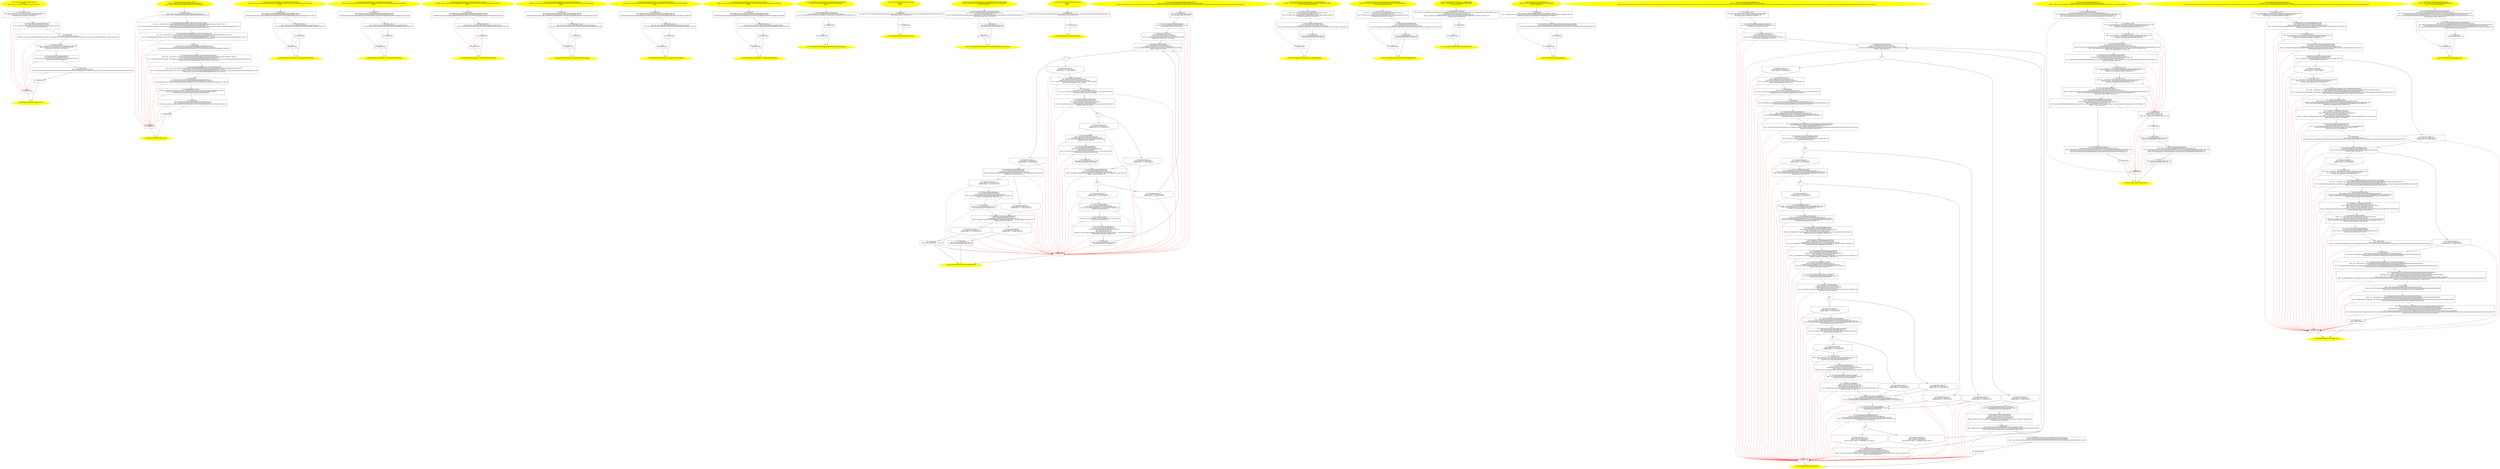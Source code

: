 /* @generated */
digraph cfg {
"com.zrlog.web.plugin.RequestStatisticsPlugin.<clinit>():void.0e9e60af1e8198b763b36f6d41788791_1" [label="1: Start void RequestStatisticsPlugin.<clinit>()\nFormals: \nLocals:  $irvar3:void $irvar2:void $irvar1:void $irvar0:void \n  " color=yellow style=filled]
	

	 "com.zrlog.web.plugin.RequestStatisticsPlugin.<clinit>():void.0e9e60af1e8198b763b36f6d41788791_1" -> "com.zrlog.web.plugin.RequestStatisticsPlugin.<clinit>():void.0e9e60af1e8198b763b36f6d41788791_4" ;
"com.zrlog.web.plugin.RequestStatisticsPlugin.<clinit>():void.0e9e60af1e8198b763b36f6d41788791_2" [label="2: Exit void RequestStatisticsPlugin.<clinit>() \n  " color=yellow style=filled]
	

"com.zrlog.web.plugin.RequestStatisticsPlugin.<clinit>():void.0e9e60af1e8198b763b36f6d41788791_3" [label="3:  exceptions sink \n  " shape="box"]
	

	 "com.zrlog.web.plugin.RequestStatisticsPlugin.<clinit>():void.0e9e60af1e8198b763b36f6d41788791_3" -> "com.zrlog.web.plugin.RequestStatisticsPlugin.<clinit>():void.0e9e60af1e8198b763b36f6d41788791_2" ;
"com.zrlog.web.plugin.RequestStatisticsPlugin.<clinit>():void.0e9e60af1e8198b763b36f6d41788791_4" [label="4:  Call ArrayList.<init>() \n   n$0=_fun___new(sizeof(t=java.util.ArrayList):java.util.ArrayList*) [line 45]\n  n$1=_fun_ArrayList.<init>()(n$0:java.util.ArrayList*) [line 45]\n  *&$irvar0:java.util.ArrayList*=n$0 [line 45]\n " shape="box"]
	

	 "com.zrlog.web.plugin.RequestStatisticsPlugin.<clinit>():void.0e9e60af1e8198b763b36f6d41788791_4" -> "com.zrlog.web.plugin.RequestStatisticsPlugin.<clinit>():void.0e9e60af1e8198b763b36f6d41788791_5" ;
	 "com.zrlog.web.plugin.RequestStatisticsPlugin.<clinit>():void.0e9e60af1e8198b763b36f6d41788791_4" -> "com.zrlog.web.plugin.RequestStatisticsPlugin.<clinit>():void.0e9e60af1e8198b763b36f6d41788791_3" [color="red" ];
"com.zrlog.web.plugin.RequestStatisticsPlugin.<clinit>():void.0e9e60af1e8198b763b36f6d41788791_5" [label="5:  Call List Collections.synchronizedList(List) \n   n$2=*&$irvar0:java.util.ArrayList* [line 45]\n  n$3=_fun_List Collections.synchronizedList(List)(n$2:java.util.ArrayList*) [line 45]\n  *&$irvar1:java.util.List*=n$3 [line 45]\n " shape="box"]
	

	 "com.zrlog.web.plugin.RequestStatisticsPlugin.<clinit>():void.0e9e60af1e8198b763b36f6d41788791_5" -> "com.zrlog.web.plugin.RequestStatisticsPlugin.<clinit>():void.0e9e60af1e8198b763b36f6d41788791_6" ;
	 "com.zrlog.web.plugin.RequestStatisticsPlugin.<clinit>():void.0e9e60af1e8198b763b36f6d41788791_5" -> "com.zrlog.web.plugin.RequestStatisticsPlugin.<clinit>():void.0e9e60af1e8198b763b36f6d41788791_3" [color="red" ];
"com.zrlog.web.plugin.RequestStatisticsPlugin.<clinit>():void.0e9e60af1e8198b763b36f6d41788791_6" [label="6:  method_body \n   n$4=*&$irvar1:java.util.List* [line 45]\n  *&#GB<>$com.zrlog.web.plugin.RequestStatisticsPlugin.requestInfoList:com.zrlog.web.plugin.RequestStatisticsPlugin(root com.zrlog.web.plugin.RequestStatisticsPlugin)=n$4 [line 45]\n " shape="box"]
	

	 "com.zrlog.web.plugin.RequestStatisticsPlugin.<clinit>():void.0e9e60af1e8198b763b36f6d41788791_6" -> "com.zrlog.web.plugin.RequestStatisticsPlugin.<clinit>():void.0e9e60af1e8198b763b36f6d41788791_7" ;
	 "com.zrlog.web.plugin.RequestStatisticsPlugin.<clinit>():void.0e9e60af1e8198b763b36f6d41788791_6" -> "com.zrlog.web.plugin.RequestStatisticsPlugin.<clinit>():void.0e9e60af1e8198b763b36f6d41788791_3" [color="red" ];
"com.zrlog.web.plugin.RequestStatisticsPlugin.<clinit>():void.0e9e60af1e8198b763b36f6d41788791_7" [label="7:  Call HashSet.<init>() \n   n$5=_fun___new(sizeof(t=java.util.HashSet):java.util.HashSet*) [line 46]\n  n$6=_fun_HashSet.<init>()(n$5:java.util.HashSet*) [line 46]\n  *&$irvar2:java.util.HashSet*=n$5 [line 46]\n " shape="box"]
	

	 "com.zrlog.web.plugin.RequestStatisticsPlugin.<clinit>():void.0e9e60af1e8198b763b36f6d41788791_7" -> "com.zrlog.web.plugin.RequestStatisticsPlugin.<clinit>():void.0e9e60af1e8198b763b36f6d41788791_8" ;
	 "com.zrlog.web.plugin.RequestStatisticsPlugin.<clinit>():void.0e9e60af1e8198b763b36f6d41788791_7" -> "com.zrlog.web.plugin.RequestStatisticsPlugin.<clinit>():void.0e9e60af1e8198b763b36f6d41788791_3" [color="red" ];
"com.zrlog.web.plugin.RequestStatisticsPlugin.<clinit>():void.0e9e60af1e8198b763b36f6d41788791_8" [label="8:  Call Set Collections.synchronizedSet(Set) \n   n$7=*&$irvar2:java.util.HashSet* [line 46]\n  n$8=_fun_Set Collections.synchronizedSet(Set)(n$7:java.util.HashSet*) [line 46]\n  *&$irvar3:java.util.Set*=n$8 [line 46]\n " shape="box"]
	

	 "com.zrlog.web.plugin.RequestStatisticsPlugin.<clinit>():void.0e9e60af1e8198b763b36f6d41788791_8" -> "com.zrlog.web.plugin.RequestStatisticsPlugin.<clinit>():void.0e9e60af1e8198b763b36f6d41788791_9" ;
	 "com.zrlog.web.plugin.RequestStatisticsPlugin.<clinit>():void.0e9e60af1e8198b763b36f6d41788791_8" -> "com.zrlog.web.plugin.RequestStatisticsPlugin.<clinit>():void.0e9e60af1e8198b763b36f6d41788791_3" [color="red" ];
"com.zrlog.web.plugin.RequestStatisticsPlugin.<clinit>():void.0e9e60af1e8198b763b36f6d41788791_9" [label="9:  method_body \n   n$9=*&$irvar3:java.util.Set* [line 46]\n  *&#GB<>$com.zrlog.web.plugin.RequestStatisticsPlugin.visitArticleSet:com.zrlog.web.plugin.RequestStatisticsPlugin(root com.zrlog.web.plugin.RequestStatisticsPlugin)=n$9 [line 46]\n " shape="box"]
	

	 "com.zrlog.web.plugin.RequestStatisticsPlugin.<clinit>():void.0e9e60af1e8198b763b36f6d41788791_9" -> "com.zrlog.web.plugin.RequestStatisticsPlugin.<clinit>():void.0e9e60af1e8198b763b36f6d41788791_10" ;
	 "com.zrlog.web.plugin.RequestStatisticsPlugin.<clinit>():void.0e9e60af1e8198b763b36f6d41788791_9" -> "com.zrlog.web.plugin.RequestStatisticsPlugin.<clinit>():void.0e9e60af1e8198b763b36f6d41788791_3" [color="red" ];
"com.zrlog.web.plugin.RequestStatisticsPlugin.<clinit>():void.0e9e60af1e8198b763b36f6d41788791_10" [label="10:  method_body \n  " shape="box"]
	

	 "com.zrlog.web.plugin.RequestStatisticsPlugin.<clinit>():void.0e9e60af1e8198b763b36f6d41788791_10" -> "com.zrlog.web.plugin.RequestStatisticsPlugin.<clinit>():void.0e9e60af1e8198b763b36f6d41788791_2" ;
	 "com.zrlog.web.plugin.RequestStatisticsPlugin.<clinit>():void.0e9e60af1e8198b763b36f6d41788791_10" -> "com.zrlog.web.plugin.RequestStatisticsPlugin.<clinit>():void.0e9e60af1e8198b763b36f6d41788791_3" [color="red" ];
"com.zrlog.web.plugin.RequestStatisticsPlugin.<init>().b508e6913678bd311d06f65d2921f8c8_1" [label="1: Start RequestStatisticsPlugin.<init>()\nFormals:  this:com.zrlog.web.plugin.RequestStatisticsPlugin*\nLocals:  $irvar4:void $irvar3:void $irvar2:void $irvar1:void $irvar0:void \n  " color=yellow style=filled]
	

	 "com.zrlog.web.plugin.RequestStatisticsPlugin.<init>().b508e6913678bd311d06f65d2921f8c8_1" -> "com.zrlog.web.plugin.RequestStatisticsPlugin.<init>().b508e6913678bd311d06f65d2921f8c8_4" ;
"com.zrlog.web.plugin.RequestStatisticsPlugin.<init>().b508e6913678bd311d06f65d2921f8c8_2" [label="2: Exit RequestStatisticsPlugin.<init>() \n  " color=yellow style=filled]
	

"com.zrlog.web.plugin.RequestStatisticsPlugin.<init>().b508e6913678bd311d06f65d2921f8c8_3" [label="3:  exceptions sink \n  " shape="box"]
	

	 "com.zrlog.web.plugin.RequestStatisticsPlugin.<init>().b508e6913678bd311d06f65d2921f8c8_3" -> "com.zrlog.web.plugin.RequestStatisticsPlugin.<init>().b508e6913678bd311d06f65d2921f8c8_2" ;
"com.zrlog.web.plugin.RequestStatisticsPlugin.<init>().b508e6913678bd311d06f65d2921f8c8_4" [label="4:  Call Object.<init>() \n   n$0=*&this:com.zrlog.web.plugin.RequestStatisticsPlugin* [line 19]\n  n$1=_fun_Object.<init>()(n$0:com.zrlog.web.plugin.RequestStatisticsPlugin*) [line 19]\n " shape="box"]
	

	 "com.zrlog.web.plugin.RequestStatisticsPlugin.<init>().b508e6913678bd311d06f65d2921f8c8_4" -> "com.zrlog.web.plugin.RequestStatisticsPlugin.<init>().b508e6913678bd311d06f65d2921f8c8_5" ;
	 "com.zrlog.web.plugin.RequestStatisticsPlugin.<init>().b508e6913678bd311d06f65d2921f8c8_4" -> "com.zrlog.web.plugin.RequestStatisticsPlugin.<init>().b508e6913678bd311d06f65d2921f8c8_3" [color="red" ];
"com.zrlog.web.plugin.RequestStatisticsPlugin.<init>().b508e6913678bd311d06f65d2921f8c8_5" [label="5:  Call RequestStatisticsPlugin$1.<init>(RequestStatisticsPlugin) \n   n$2=_fun___new(sizeof(t=com.zrlog.web.plugin.RequestStatisticsPlugin$1):com.zrlog.web.plugin.RequestStatisticsPlugin$1*) [line 21]\n  n$3=*&this:com.zrlog.web.plugin.RequestStatisticsPlugin* [line 21]\n  n$4=_fun_RequestStatisticsPlugin$1.<init>(RequestStatisticsPlugin)(n$2:com.zrlog.web.plugin.RequestStatisticsPlugin$1*,n$3:com.zrlog.web.plugin.RequestStatisticsPlugin*) [line 21]\n  *&$irvar0:com.zrlog.web.plugin.RequestStatisticsPlugin$1*=n$2 [line 21]\n " shape="box"]
	

	 "com.zrlog.web.plugin.RequestStatisticsPlugin.<init>().b508e6913678bd311d06f65d2921f8c8_5" -> "com.zrlog.web.plugin.RequestStatisticsPlugin.<init>().b508e6913678bd311d06f65d2921f8c8_6" ;
	 "com.zrlog.web.plugin.RequestStatisticsPlugin.<init>().b508e6913678bd311d06f65d2921f8c8_5" -> "com.zrlog.web.plugin.RequestStatisticsPlugin.<init>().b508e6913678bd311d06f65d2921f8c8_3" [color="red" ];
"com.zrlog.web.plugin.RequestStatisticsPlugin.<init>().b508e6913678bd311d06f65d2921f8c8_6" [label="6:  Call ScheduledThreadPoolExecutor.<init>(int,ThreadFactory) \n   n$5=_fun___new(sizeof(t=java.util.concurrent.ScheduledThreadPoolExecutor):java.util.concurrent.ScheduledThreadPoolExecutor*) [line 21]\n  n$6=*&$irvar0:com.zrlog.web.plugin.RequestStatisticsPlugin$1* [line 21]\n  n$7=_fun_ScheduledThreadPoolExecutor.<init>(int,ThreadFactory)(n$5:java.util.concurrent.ScheduledThreadPoolExecutor*,1:int,n$6:com.zrlog.web.plugin.RequestStatisticsPlugin$1*) [line 21]\n  *&$irvar1:java.util.concurrent.ScheduledThreadPoolExecutor*=n$5 [line 21]\n " shape="box"]
	

	 "com.zrlog.web.plugin.RequestStatisticsPlugin.<init>().b508e6913678bd311d06f65d2921f8c8_6" -> "com.zrlog.web.plugin.RequestStatisticsPlugin.<init>().b508e6913678bd311d06f65d2921f8c8_7" ;
	 "com.zrlog.web.plugin.RequestStatisticsPlugin.<init>().b508e6913678bd311d06f65d2921f8c8_6" -> "com.zrlog.web.plugin.RequestStatisticsPlugin.<init>().b508e6913678bd311d06f65d2921f8c8_3" [color="red" ];
"com.zrlog.web.plugin.RequestStatisticsPlugin.<init>().b508e6913678bd311d06f65d2921f8c8_7" [label="7:  method_body \n   n$8=*&this:com.zrlog.web.plugin.RequestStatisticsPlugin* [line 21]\n  n$9=*&$irvar1:java.util.concurrent.ScheduledThreadPoolExecutor* [line 21]\n  *n$8.clickSchedule:com.zrlog.web.plugin.RequestStatisticsPlugin(root com.zrlog.web.plugin.RequestStatisticsPlugin)=n$9 [line 21]\n " shape="box"]
	

	 "com.zrlog.web.plugin.RequestStatisticsPlugin.<init>().b508e6913678bd311d06f65d2921f8c8_7" -> "com.zrlog.web.plugin.RequestStatisticsPlugin.<init>().b508e6913678bd311d06f65d2921f8c8_8" ;
	 "com.zrlog.web.plugin.RequestStatisticsPlugin.<init>().b508e6913678bd311d06f65d2921f8c8_7" -> "com.zrlog.web.plugin.RequestStatisticsPlugin.<init>().b508e6913678bd311d06f65d2921f8c8_3" [color="red" ];
"com.zrlog.web.plugin.RequestStatisticsPlugin.<init>().b508e6913678bd311d06f65d2921f8c8_8" [label="8:  Call RequestStatisticsPlugin$2.<init>(RequestStatisticsPlugin) \n   n$10=_fun___new(sizeof(t=com.zrlog.web.plugin.RequestStatisticsPlugin$2):com.zrlog.web.plugin.RequestStatisticsPlugin$2*) [line 29]\n  n$11=*&this:com.zrlog.web.plugin.RequestStatisticsPlugin* [line 29]\n  n$12=_fun_RequestStatisticsPlugin$2.<init>(RequestStatisticsPlugin)(n$10:com.zrlog.web.plugin.RequestStatisticsPlugin$2*,n$11:com.zrlog.web.plugin.RequestStatisticsPlugin*) [line 29]\n  *&$irvar2:com.zrlog.web.plugin.RequestStatisticsPlugin$2*=n$10 [line 29]\n " shape="box"]
	

	 "com.zrlog.web.plugin.RequestStatisticsPlugin.<init>().b508e6913678bd311d06f65d2921f8c8_8" -> "com.zrlog.web.plugin.RequestStatisticsPlugin.<init>().b508e6913678bd311d06f65d2921f8c8_9" ;
	 "com.zrlog.web.plugin.RequestStatisticsPlugin.<init>().b508e6913678bd311d06f65d2921f8c8_8" -> "com.zrlog.web.plugin.RequestStatisticsPlugin.<init>().b508e6913678bd311d06f65d2921f8c8_3" [color="red" ];
"com.zrlog.web.plugin.RequestStatisticsPlugin.<init>().b508e6913678bd311d06f65d2921f8c8_9" [label="9:  Call ScheduledThreadPoolExecutor.<init>(int,ThreadFactory) \n   n$13=_fun___new(sizeof(t=java.util.concurrent.ScheduledThreadPoolExecutor):java.util.concurrent.ScheduledThreadPoolExecutor*) [line 29]\n  n$14=*&$irvar2:com.zrlog.web.plugin.RequestStatisticsPlugin$2* [line 29]\n  n$15=_fun_ScheduledThreadPoolExecutor.<init>(int,ThreadFactory)(n$13:java.util.concurrent.ScheduledThreadPoolExecutor*,1:int,n$14:com.zrlog.web.plugin.RequestStatisticsPlugin$2*) [line 29]\n  *&$irvar3:java.util.concurrent.ScheduledThreadPoolExecutor*=n$13 [line 29]\n " shape="box"]
	

	 "com.zrlog.web.plugin.RequestStatisticsPlugin.<init>().b508e6913678bd311d06f65d2921f8c8_9" -> "com.zrlog.web.plugin.RequestStatisticsPlugin.<init>().b508e6913678bd311d06f65d2921f8c8_10" ;
	 "com.zrlog.web.plugin.RequestStatisticsPlugin.<init>().b508e6913678bd311d06f65d2921f8c8_9" -> "com.zrlog.web.plugin.RequestStatisticsPlugin.<init>().b508e6913678bd311d06f65d2921f8c8_3" [color="red" ];
"com.zrlog.web.plugin.RequestStatisticsPlugin.<init>().b508e6913678bd311d06f65d2921f8c8_10" [label="10:  method_body \n   n$16=*&this:com.zrlog.web.plugin.RequestStatisticsPlugin* [line 29]\n  n$17=*&$irvar3:java.util.concurrent.ScheduledThreadPoolExecutor* [line 29]\n  *n$16.saveSchedule:com.zrlog.web.plugin.RequestStatisticsPlugin(root com.zrlog.web.plugin.RequestStatisticsPlugin)=n$17 [line 29]\n " shape="box"]
	

	 "com.zrlog.web.plugin.RequestStatisticsPlugin.<init>().b508e6913678bd311d06f65d2921f8c8_10" -> "com.zrlog.web.plugin.RequestStatisticsPlugin.<init>().b508e6913678bd311d06f65d2921f8c8_11" ;
	 "com.zrlog.web.plugin.RequestStatisticsPlugin.<init>().b508e6913678bd311d06f65d2921f8c8_10" -> "com.zrlog.web.plugin.RequestStatisticsPlugin.<init>().b508e6913678bd311d06f65d2921f8c8_3" [color="red" ];
"com.zrlog.web.plugin.RequestStatisticsPlugin.<init>().b508e6913678bd311d06f65d2921f8c8_11" [label="11:  Call ReentrantLock.<init>() \n   n$18=_fun___new(sizeof(t=java.util.concurrent.locks.ReentrantLock):java.util.concurrent.locks.ReentrantLock*) [line 47]\n  n$19=_fun_ReentrantLock.<init>()(n$18:java.util.concurrent.locks.ReentrantLock*) [line 47]\n  *&$irvar4:java.util.concurrent.locks.ReentrantLock*=n$18 [line 47]\n " shape="box"]
	

	 "com.zrlog.web.plugin.RequestStatisticsPlugin.<init>().b508e6913678bd311d06f65d2921f8c8_11" -> "com.zrlog.web.plugin.RequestStatisticsPlugin.<init>().b508e6913678bd311d06f65d2921f8c8_12" ;
	 "com.zrlog.web.plugin.RequestStatisticsPlugin.<init>().b508e6913678bd311d06f65d2921f8c8_11" -> "com.zrlog.web.plugin.RequestStatisticsPlugin.<init>().b508e6913678bd311d06f65d2921f8c8_3" [color="red" ];
"com.zrlog.web.plugin.RequestStatisticsPlugin.<init>().b508e6913678bd311d06f65d2921f8c8_12" [label="12:  method_body \n   n$20=*&this:com.zrlog.web.plugin.RequestStatisticsPlugin* [line 47]\n  n$21=*&$irvar4:java.util.concurrent.locks.ReentrantLock* [line 47]\n  *n$20.lock:com.zrlog.web.plugin.RequestStatisticsPlugin(root com.zrlog.web.plugin.RequestStatisticsPlugin)=n$21 [line 47]\n " shape="box"]
	

	 "com.zrlog.web.plugin.RequestStatisticsPlugin.<init>().b508e6913678bd311d06f65d2921f8c8_12" -> "com.zrlog.web.plugin.RequestStatisticsPlugin.<init>().b508e6913678bd311d06f65d2921f8c8_13" ;
	 "com.zrlog.web.plugin.RequestStatisticsPlugin.<init>().b508e6913678bd311d06f65d2921f8c8_12" -> "com.zrlog.web.plugin.RequestStatisticsPlugin.<init>().b508e6913678bd311d06f65d2921f8c8_3" [color="red" ];
"com.zrlog.web.plugin.RequestStatisticsPlugin.<init>().b508e6913678bd311d06f65d2921f8c8_13" [label="13:  method_body \n  " shape="box"]
	

	 "com.zrlog.web.plugin.RequestStatisticsPlugin.<init>().b508e6913678bd311d06f65d2921f8c8_13" -> "com.zrlog.web.plugin.RequestStatisticsPlugin.<init>().b508e6913678bd311d06f65d2921f8c8_2" ;
	 "com.zrlog.web.plugin.RequestStatisticsPlugin.<init>().b508e6913678bd311d06f65d2921f8c8_13" -> "com.zrlog.web.plugin.RequestStatisticsPlugin.<init>().b508e6913678bd311d06f65d2921f8c8_3" [color="red" ];
"com.zrlog.web.plugin.RequestStatisticsPlugin$1.<init>(com.zrlog.web.plugin.RequestStatisticsPlugin).e8dd2e25473f42545ce9d170ad926505_1" [label="1: Start RequestStatisticsPlugin$1.<init>(RequestStatisticsPlugin)\nFormals:  this:com.zrlog.web.plugin.RequestStatisticsPlugin$1* this$0:com.zrlog.web.plugin.RequestStatisticsPlugin*\nLocals:  \n  " color=yellow style=filled]
	

	 "com.zrlog.web.plugin.RequestStatisticsPlugin$1.<init>(com.zrlog.web.plugin.RequestStatisticsPlugin).e8dd2e25473f42545ce9d170ad926505_1" -> "com.zrlog.web.plugin.RequestStatisticsPlugin$1.<init>(com.zrlog.web.plugin.RequestStatisticsPlugin).e8dd2e25473f42545ce9d170ad926505_4" ;
"com.zrlog.web.plugin.RequestStatisticsPlugin$1.<init>(com.zrlog.web.plugin.RequestStatisticsPlugin).e8dd2e25473f42545ce9d170ad926505_2" [label="2: Exit RequestStatisticsPlugin$1.<init>(RequestStatisticsPlugin) \n  " color=yellow style=filled]
	

"com.zrlog.web.plugin.RequestStatisticsPlugin$1.<init>(com.zrlog.web.plugin.RequestStatisticsPlugin).e8dd2e25473f42545ce9d170ad926505_3" [label="3:  exceptions sink \n  " shape="box"]
	

	 "com.zrlog.web.plugin.RequestStatisticsPlugin$1.<init>(com.zrlog.web.plugin.RequestStatisticsPlugin).e8dd2e25473f42545ce9d170ad926505_3" -> "com.zrlog.web.plugin.RequestStatisticsPlugin$1.<init>(com.zrlog.web.plugin.RequestStatisticsPlugin).e8dd2e25473f42545ce9d170ad926505_2" ;
"com.zrlog.web.plugin.RequestStatisticsPlugin$1.<init>(com.zrlog.web.plugin.RequestStatisticsPlugin).e8dd2e25473f42545ce9d170ad926505_4" [label="4:  method_body \n   n$0=*&this:com.zrlog.web.plugin.RequestStatisticsPlugin$1* [line 21]\n  n$1=*&this$0:com.zrlog.web.plugin.RequestStatisticsPlugin* [line 21]\n  *n$0.this$0:com.zrlog.web.plugin.RequestStatisticsPlugin$1(root com.zrlog.web.plugin.RequestStatisticsPlugin$1)=n$1 [line 21]\n " shape="box"]
	

	 "com.zrlog.web.plugin.RequestStatisticsPlugin$1.<init>(com.zrlog.web.plugin.RequestStatisticsPlugin).e8dd2e25473f42545ce9d170ad926505_4" -> "com.zrlog.web.plugin.RequestStatisticsPlugin$1.<init>(com.zrlog.web.plugin.RequestStatisticsPlugin).e8dd2e25473f42545ce9d170ad926505_5" ;
	 "com.zrlog.web.plugin.RequestStatisticsPlugin$1.<init>(com.zrlog.web.plugin.RequestStatisticsPlugin).e8dd2e25473f42545ce9d170ad926505_4" -> "com.zrlog.web.plugin.RequestStatisticsPlugin$1.<init>(com.zrlog.web.plugin.RequestStatisticsPlugin).e8dd2e25473f42545ce9d170ad926505_3" [color="red" ];
"com.zrlog.web.plugin.RequestStatisticsPlugin$1.<init>(com.zrlog.web.plugin.RequestStatisticsPlugin).e8dd2e25473f42545ce9d170ad926505_5" [label="5:  Call Object.<init>() \n   n$2=*&this:com.zrlog.web.plugin.RequestStatisticsPlugin$1* [line 21]\n  n$3=_fun_Object.<init>()(n$2:com.zrlog.web.plugin.RequestStatisticsPlugin$1*) [line 21]\n " shape="box"]
	

	 "com.zrlog.web.plugin.RequestStatisticsPlugin$1.<init>(com.zrlog.web.plugin.RequestStatisticsPlugin).e8dd2e25473f42545ce9d170ad926505_5" -> "com.zrlog.web.plugin.RequestStatisticsPlugin$1.<init>(com.zrlog.web.plugin.RequestStatisticsPlugin).e8dd2e25473f42545ce9d170ad926505_6" ;
	 "com.zrlog.web.plugin.RequestStatisticsPlugin$1.<init>(com.zrlog.web.plugin.RequestStatisticsPlugin).e8dd2e25473f42545ce9d170ad926505_5" -> "com.zrlog.web.plugin.RequestStatisticsPlugin$1.<init>(com.zrlog.web.plugin.RequestStatisticsPlugin).e8dd2e25473f42545ce9d170ad926505_3" [color="red" ];
"com.zrlog.web.plugin.RequestStatisticsPlugin$1.<init>(com.zrlog.web.plugin.RequestStatisticsPlugin).e8dd2e25473f42545ce9d170ad926505_6" [label="6:  method_body \n  " shape="box"]
	

	 "com.zrlog.web.plugin.RequestStatisticsPlugin$1.<init>(com.zrlog.web.plugin.RequestStatisticsPlugin).e8dd2e25473f42545ce9d170ad926505_6" -> "com.zrlog.web.plugin.RequestStatisticsPlugin$1.<init>(com.zrlog.web.plugin.RequestStatisticsPlugin).e8dd2e25473f42545ce9d170ad926505_2" ;
	 "com.zrlog.web.plugin.RequestStatisticsPlugin$1.<init>(com.zrlog.web.plugin.RequestStatisticsPlugin).e8dd2e25473f42545ce9d170ad926505_6" -> "com.zrlog.web.plugin.RequestStatisticsPlugin$1.<init>(com.zrlog.web.plugin.RequestStatisticsPlugin).e8dd2e25473f42545ce9d170ad926505_3" [color="red" ];
"com.zrlog.web.plugin.RequestStatisticsPlugin$2.<init>(com.zrlog.web.plugin.RequestStatisticsPlugin).2db95152430bc1b9329992c6973d6142_1" [label="1: Start RequestStatisticsPlugin$2.<init>(RequestStatisticsPlugin)\nFormals:  this:com.zrlog.web.plugin.RequestStatisticsPlugin$2* this$0:com.zrlog.web.plugin.RequestStatisticsPlugin*\nLocals:  \n  " color=yellow style=filled]
	

	 "com.zrlog.web.plugin.RequestStatisticsPlugin$2.<init>(com.zrlog.web.plugin.RequestStatisticsPlugin).2db95152430bc1b9329992c6973d6142_1" -> "com.zrlog.web.plugin.RequestStatisticsPlugin$2.<init>(com.zrlog.web.plugin.RequestStatisticsPlugin).2db95152430bc1b9329992c6973d6142_4" ;
"com.zrlog.web.plugin.RequestStatisticsPlugin$2.<init>(com.zrlog.web.plugin.RequestStatisticsPlugin).2db95152430bc1b9329992c6973d6142_2" [label="2: Exit RequestStatisticsPlugin$2.<init>(RequestStatisticsPlugin) \n  " color=yellow style=filled]
	

"com.zrlog.web.plugin.RequestStatisticsPlugin$2.<init>(com.zrlog.web.plugin.RequestStatisticsPlugin).2db95152430bc1b9329992c6973d6142_3" [label="3:  exceptions sink \n  " shape="box"]
	

	 "com.zrlog.web.plugin.RequestStatisticsPlugin$2.<init>(com.zrlog.web.plugin.RequestStatisticsPlugin).2db95152430bc1b9329992c6973d6142_3" -> "com.zrlog.web.plugin.RequestStatisticsPlugin$2.<init>(com.zrlog.web.plugin.RequestStatisticsPlugin).2db95152430bc1b9329992c6973d6142_2" ;
"com.zrlog.web.plugin.RequestStatisticsPlugin$2.<init>(com.zrlog.web.plugin.RequestStatisticsPlugin).2db95152430bc1b9329992c6973d6142_4" [label="4:  method_body \n   n$0=*&this:com.zrlog.web.plugin.RequestStatisticsPlugin$2* [line 29]\n  n$1=*&this$0:com.zrlog.web.plugin.RequestStatisticsPlugin* [line 29]\n  *n$0.this$0:com.zrlog.web.plugin.RequestStatisticsPlugin$2(root com.zrlog.web.plugin.RequestStatisticsPlugin$2)=n$1 [line 29]\n " shape="box"]
	

	 "com.zrlog.web.plugin.RequestStatisticsPlugin$2.<init>(com.zrlog.web.plugin.RequestStatisticsPlugin).2db95152430bc1b9329992c6973d6142_4" -> "com.zrlog.web.plugin.RequestStatisticsPlugin$2.<init>(com.zrlog.web.plugin.RequestStatisticsPlugin).2db95152430bc1b9329992c6973d6142_5" ;
	 "com.zrlog.web.plugin.RequestStatisticsPlugin$2.<init>(com.zrlog.web.plugin.RequestStatisticsPlugin).2db95152430bc1b9329992c6973d6142_4" -> "com.zrlog.web.plugin.RequestStatisticsPlugin$2.<init>(com.zrlog.web.plugin.RequestStatisticsPlugin).2db95152430bc1b9329992c6973d6142_3" [color="red" ];
"com.zrlog.web.plugin.RequestStatisticsPlugin$2.<init>(com.zrlog.web.plugin.RequestStatisticsPlugin).2db95152430bc1b9329992c6973d6142_5" [label="5:  Call Object.<init>() \n   n$2=*&this:com.zrlog.web.plugin.RequestStatisticsPlugin$2* [line 29]\n  n$3=_fun_Object.<init>()(n$2:com.zrlog.web.plugin.RequestStatisticsPlugin$2*) [line 29]\n " shape="box"]
	

	 "com.zrlog.web.plugin.RequestStatisticsPlugin$2.<init>(com.zrlog.web.plugin.RequestStatisticsPlugin).2db95152430bc1b9329992c6973d6142_5" -> "com.zrlog.web.plugin.RequestStatisticsPlugin$2.<init>(com.zrlog.web.plugin.RequestStatisticsPlugin).2db95152430bc1b9329992c6973d6142_6" ;
	 "com.zrlog.web.plugin.RequestStatisticsPlugin$2.<init>(com.zrlog.web.plugin.RequestStatisticsPlugin).2db95152430bc1b9329992c6973d6142_5" -> "com.zrlog.web.plugin.RequestStatisticsPlugin$2.<init>(com.zrlog.web.plugin.RequestStatisticsPlugin).2db95152430bc1b9329992c6973d6142_3" [color="red" ];
"com.zrlog.web.plugin.RequestStatisticsPlugin$2.<init>(com.zrlog.web.plugin.RequestStatisticsPlugin).2db95152430bc1b9329992c6973d6142_6" [label="6:  method_body \n  " shape="box"]
	

	 "com.zrlog.web.plugin.RequestStatisticsPlugin$2.<init>(com.zrlog.web.plugin.RequestStatisticsPlugin).2db95152430bc1b9329992c6973d6142_6" -> "com.zrlog.web.plugin.RequestStatisticsPlugin$2.<init>(com.zrlog.web.plugin.RequestStatisticsPlugin).2db95152430bc1b9329992c6973d6142_2" ;
	 "com.zrlog.web.plugin.RequestStatisticsPlugin$2.<init>(com.zrlog.web.plugin.RequestStatisticsPlugin).2db95152430bc1b9329992c6973d6142_6" -> "com.zrlog.web.plugin.RequestStatisticsPlugin$2.<init>(com.zrlog.web.plugin.RequestStatisticsPlugin).2db95152430bc1b9329992c6973d6142_3" [color="red" ];
"com.zrlog.web.plugin.RequestStatisticsPlugin$3.<init>(com.zrlog.web.plugin.RequestStatisticsPlugin).a0328a130eb3cac1376bd2e7f8bfbf01_1" [label="1: Start RequestStatisticsPlugin$3.<init>(RequestStatisticsPlugin)\nFormals:  this:com.zrlog.web.plugin.RequestStatisticsPlugin$3* this$0:com.zrlog.web.plugin.RequestStatisticsPlugin*\nLocals:  \n  " color=yellow style=filled]
	

	 "com.zrlog.web.plugin.RequestStatisticsPlugin$3.<init>(com.zrlog.web.plugin.RequestStatisticsPlugin).a0328a130eb3cac1376bd2e7f8bfbf01_1" -> "com.zrlog.web.plugin.RequestStatisticsPlugin$3.<init>(com.zrlog.web.plugin.RequestStatisticsPlugin).a0328a130eb3cac1376bd2e7f8bfbf01_4" ;
"com.zrlog.web.plugin.RequestStatisticsPlugin$3.<init>(com.zrlog.web.plugin.RequestStatisticsPlugin).a0328a130eb3cac1376bd2e7f8bfbf01_2" [label="2: Exit RequestStatisticsPlugin$3.<init>(RequestStatisticsPlugin) \n  " color=yellow style=filled]
	

"com.zrlog.web.plugin.RequestStatisticsPlugin$3.<init>(com.zrlog.web.plugin.RequestStatisticsPlugin).a0328a130eb3cac1376bd2e7f8bfbf01_3" [label="3:  exceptions sink \n  " shape="box"]
	

	 "com.zrlog.web.plugin.RequestStatisticsPlugin$3.<init>(com.zrlog.web.plugin.RequestStatisticsPlugin).a0328a130eb3cac1376bd2e7f8bfbf01_3" -> "com.zrlog.web.plugin.RequestStatisticsPlugin$3.<init>(com.zrlog.web.plugin.RequestStatisticsPlugin).a0328a130eb3cac1376bd2e7f8bfbf01_2" ;
"com.zrlog.web.plugin.RequestStatisticsPlugin$3.<init>(com.zrlog.web.plugin.RequestStatisticsPlugin).a0328a130eb3cac1376bd2e7f8bfbf01_4" [label="4:  method_body \n   n$0=*&this:com.zrlog.web.plugin.RequestStatisticsPlugin$3* [line 55]\n  n$1=*&this$0:com.zrlog.web.plugin.RequestStatisticsPlugin* [line 55]\n  *n$0.this$0:com.zrlog.web.plugin.RequestStatisticsPlugin$3(root com.zrlog.web.plugin.RequestStatisticsPlugin$3)=n$1 [line 55]\n " shape="box"]
	

	 "com.zrlog.web.plugin.RequestStatisticsPlugin$3.<init>(com.zrlog.web.plugin.RequestStatisticsPlugin).a0328a130eb3cac1376bd2e7f8bfbf01_4" -> "com.zrlog.web.plugin.RequestStatisticsPlugin$3.<init>(com.zrlog.web.plugin.RequestStatisticsPlugin).a0328a130eb3cac1376bd2e7f8bfbf01_5" ;
	 "com.zrlog.web.plugin.RequestStatisticsPlugin$3.<init>(com.zrlog.web.plugin.RequestStatisticsPlugin).a0328a130eb3cac1376bd2e7f8bfbf01_4" -> "com.zrlog.web.plugin.RequestStatisticsPlugin$3.<init>(com.zrlog.web.plugin.RequestStatisticsPlugin).a0328a130eb3cac1376bd2e7f8bfbf01_3" [color="red" ];
"com.zrlog.web.plugin.RequestStatisticsPlugin$3.<init>(com.zrlog.web.plugin.RequestStatisticsPlugin).a0328a130eb3cac1376bd2e7f8bfbf01_5" [label="5:  Call TypeToken.<init>() \n   n$2=*&this:com.zrlog.web.plugin.RequestStatisticsPlugin$3* [line 55]\n  n$3=_fun_TypeToken.<init>()(n$2:com.zrlog.web.plugin.RequestStatisticsPlugin$3*) [line 55]\n " shape="box"]
	

	 "com.zrlog.web.plugin.RequestStatisticsPlugin$3.<init>(com.zrlog.web.plugin.RequestStatisticsPlugin).a0328a130eb3cac1376bd2e7f8bfbf01_5" -> "com.zrlog.web.plugin.RequestStatisticsPlugin$3.<init>(com.zrlog.web.plugin.RequestStatisticsPlugin).a0328a130eb3cac1376bd2e7f8bfbf01_6" ;
	 "com.zrlog.web.plugin.RequestStatisticsPlugin$3.<init>(com.zrlog.web.plugin.RequestStatisticsPlugin).a0328a130eb3cac1376bd2e7f8bfbf01_5" -> "com.zrlog.web.plugin.RequestStatisticsPlugin$3.<init>(com.zrlog.web.plugin.RequestStatisticsPlugin).a0328a130eb3cac1376bd2e7f8bfbf01_3" [color="red" ];
"com.zrlog.web.plugin.RequestStatisticsPlugin$3.<init>(com.zrlog.web.plugin.RequestStatisticsPlugin).a0328a130eb3cac1376bd2e7f8bfbf01_6" [label="6:  method_body \n  " shape="box"]
	

	 "com.zrlog.web.plugin.RequestStatisticsPlugin$3.<init>(com.zrlog.web.plugin.RequestStatisticsPlugin).a0328a130eb3cac1376bd2e7f8bfbf01_6" -> "com.zrlog.web.plugin.RequestStatisticsPlugin$3.<init>(com.zrlog.web.plugin.RequestStatisticsPlugin).a0328a130eb3cac1376bd2e7f8bfbf01_2" ;
	 "com.zrlog.web.plugin.RequestStatisticsPlugin$3.<init>(com.zrlog.web.plugin.RequestStatisticsPlugin).a0328a130eb3cac1376bd2e7f8bfbf01_6" -> "com.zrlog.web.plugin.RequestStatisticsPlugin$3.<init>(com.zrlog.web.plugin.RequestStatisticsPlugin).a0328a130eb3cac1376bd2e7f8bfbf01_3" [color="red" ];
"com.zrlog.web.plugin.RequestStatisticsPlugin$4.<init>(com.zrlog.web.plugin.RequestStatisticsPlugin).38f2556c5cc7af656c14dd772bae6f81_1" [label="1: Start RequestStatisticsPlugin$4.<init>(RequestStatisticsPlugin)\nFormals:  this:com.zrlog.web.plugin.RequestStatisticsPlugin$4* this$0:com.zrlog.web.plugin.RequestStatisticsPlugin*\nLocals:  \n  " color=yellow style=filled]
	

	 "com.zrlog.web.plugin.RequestStatisticsPlugin$4.<init>(com.zrlog.web.plugin.RequestStatisticsPlugin).38f2556c5cc7af656c14dd772bae6f81_1" -> "com.zrlog.web.plugin.RequestStatisticsPlugin$4.<init>(com.zrlog.web.plugin.RequestStatisticsPlugin).38f2556c5cc7af656c14dd772bae6f81_4" ;
"com.zrlog.web.plugin.RequestStatisticsPlugin$4.<init>(com.zrlog.web.plugin.RequestStatisticsPlugin).38f2556c5cc7af656c14dd772bae6f81_2" [label="2: Exit RequestStatisticsPlugin$4.<init>(RequestStatisticsPlugin) \n  " color=yellow style=filled]
	

"com.zrlog.web.plugin.RequestStatisticsPlugin$4.<init>(com.zrlog.web.plugin.RequestStatisticsPlugin).38f2556c5cc7af656c14dd772bae6f81_3" [label="3:  exceptions sink \n  " shape="box"]
	

	 "com.zrlog.web.plugin.RequestStatisticsPlugin$4.<init>(com.zrlog.web.plugin.RequestStatisticsPlugin).38f2556c5cc7af656c14dd772bae6f81_3" -> "com.zrlog.web.plugin.RequestStatisticsPlugin$4.<init>(com.zrlog.web.plugin.RequestStatisticsPlugin).38f2556c5cc7af656c14dd772bae6f81_2" ;
"com.zrlog.web.plugin.RequestStatisticsPlugin$4.<init>(com.zrlog.web.plugin.RequestStatisticsPlugin).38f2556c5cc7af656c14dd772bae6f81_4" [label="4:  method_body \n   n$0=*&this:com.zrlog.web.plugin.RequestStatisticsPlugin$4* [line 59]\n  n$1=*&this$0:com.zrlog.web.plugin.RequestStatisticsPlugin* [line 59]\n  *n$0.this$0:com.zrlog.web.plugin.RequestStatisticsPlugin$4(root com.zrlog.web.plugin.RequestStatisticsPlugin$4)=n$1 [line 59]\n " shape="box"]
	

	 "com.zrlog.web.plugin.RequestStatisticsPlugin$4.<init>(com.zrlog.web.plugin.RequestStatisticsPlugin).38f2556c5cc7af656c14dd772bae6f81_4" -> "com.zrlog.web.plugin.RequestStatisticsPlugin$4.<init>(com.zrlog.web.plugin.RequestStatisticsPlugin).38f2556c5cc7af656c14dd772bae6f81_5" ;
	 "com.zrlog.web.plugin.RequestStatisticsPlugin$4.<init>(com.zrlog.web.plugin.RequestStatisticsPlugin).38f2556c5cc7af656c14dd772bae6f81_4" -> "com.zrlog.web.plugin.RequestStatisticsPlugin$4.<init>(com.zrlog.web.plugin.RequestStatisticsPlugin).38f2556c5cc7af656c14dd772bae6f81_3" [color="red" ];
"com.zrlog.web.plugin.RequestStatisticsPlugin$4.<init>(com.zrlog.web.plugin.RequestStatisticsPlugin).38f2556c5cc7af656c14dd772bae6f81_5" [label="5:  Call TypeToken.<init>() \n   n$2=*&this:com.zrlog.web.plugin.RequestStatisticsPlugin$4* [line 59]\n  n$3=_fun_TypeToken.<init>()(n$2:com.zrlog.web.plugin.RequestStatisticsPlugin$4*) [line 59]\n " shape="box"]
	

	 "com.zrlog.web.plugin.RequestStatisticsPlugin$4.<init>(com.zrlog.web.plugin.RequestStatisticsPlugin).38f2556c5cc7af656c14dd772bae6f81_5" -> "com.zrlog.web.plugin.RequestStatisticsPlugin$4.<init>(com.zrlog.web.plugin.RequestStatisticsPlugin).38f2556c5cc7af656c14dd772bae6f81_6" ;
	 "com.zrlog.web.plugin.RequestStatisticsPlugin$4.<init>(com.zrlog.web.plugin.RequestStatisticsPlugin).38f2556c5cc7af656c14dd772bae6f81_5" -> "com.zrlog.web.plugin.RequestStatisticsPlugin$4.<init>(com.zrlog.web.plugin.RequestStatisticsPlugin).38f2556c5cc7af656c14dd772bae6f81_3" [color="red" ];
"com.zrlog.web.plugin.RequestStatisticsPlugin$4.<init>(com.zrlog.web.plugin.RequestStatisticsPlugin).38f2556c5cc7af656c14dd772bae6f81_6" [label="6:  method_body \n  " shape="box"]
	

	 "com.zrlog.web.plugin.RequestStatisticsPlugin$4.<init>(com.zrlog.web.plugin.RequestStatisticsPlugin).38f2556c5cc7af656c14dd772bae6f81_6" -> "com.zrlog.web.plugin.RequestStatisticsPlugin$4.<init>(com.zrlog.web.plugin.RequestStatisticsPlugin).38f2556c5cc7af656c14dd772bae6f81_2" ;
	 "com.zrlog.web.plugin.RequestStatisticsPlugin$4.<init>(com.zrlog.web.plugin.RequestStatisticsPlugin).38f2556c5cc7af656c14dd772bae6f81_6" -> "com.zrlog.web.plugin.RequestStatisticsPlugin$4.<init>(com.zrlog.web.plugin.RequestStatisticsPlugin).38f2556c5cc7af656c14dd772bae6f81_3" [color="red" ];
"com.zrlog.web.plugin.RequestStatisticsPlugin$5.<init>(com.zrlog.web.plugin.RequestStatisticsPlugin).f9890f6f31b2393c67b025cdfa36f9b8_1" [label="1: Start RequestStatisticsPlugin$5.<init>(RequestStatisticsPlugin)\nFormals:  this:com.zrlog.web.plugin.RequestStatisticsPlugin$5* this$0:com.zrlog.web.plugin.RequestStatisticsPlugin*\nLocals:  \n  " color=yellow style=filled]
	

	 "com.zrlog.web.plugin.RequestStatisticsPlugin$5.<init>(com.zrlog.web.plugin.RequestStatisticsPlugin).f9890f6f31b2393c67b025cdfa36f9b8_1" -> "com.zrlog.web.plugin.RequestStatisticsPlugin$5.<init>(com.zrlog.web.plugin.RequestStatisticsPlugin).f9890f6f31b2393c67b025cdfa36f9b8_4" ;
"com.zrlog.web.plugin.RequestStatisticsPlugin$5.<init>(com.zrlog.web.plugin.RequestStatisticsPlugin).f9890f6f31b2393c67b025cdfa36f9b8_2" [label="2: Exit RequestStatisticsPlugin$5.<init>(RequestStatisticsPlugin) \n  " color=yellow style=filled]
	

"com.zrlog.web.plugin.RequestStatisticsPlugin$5.<init>(com.zrlog.web.plugin.RequestStatisticsPlugin).f9890f6f31b2393c67b025cdfa36f9b8_3" [label="3:  exceptions sink \n  " shape="box"]
	

	 "com.zrlog.web.plugin.RequestStatisticsPlugin$5.<init>(com.zrlog.web.plugin.RequestStatisticsPlugin).f9890f6f31b2393c67b025cdfa36f9b8_3" -> "com.zrlog.web.plugin.RequestStatisticsPlugin$5.<init>(com.zrlog.web.plugin.RequestStatisticsPlugin).f9890f6f31b2393c67b025cdfa36f9b8_2" ;
"com.zrlog.web.plugin.RequestStatisticsPlugin$5.<init>(com.zrlog.web.plugin.RequestStatisticsPlugin).f9890f6f31b2393c67b025cdfa36f9b8_4" [label="4:  method_body \n   n$0=*&this:com.zrlog.web.plugin.RequestStatisticsPlugin$5* [line 62]\n  n$1=*&this$0:com.zrlog.web.plugin.RequestStatisticsPlugin* [line 62]\n  *n$0.this$0:com.zrlog.web.plugin.RequestStatisticsPlugin$5(root com.zrlog.web.plugin.RequestStatisticsPlugin$5)=n$1 [line 62]\n " shape="box"]
	

	 "com.zrlog.web.plugin.RequestStatisticsPlugin$5.<init>(com.zrlog.web.plugin.RequestStatisticsPlugin).f9890f6f31b2393c67b025cdfa36f9b8_4" -> "com.zrlog.web.plugin.RequestStatisticsPlugin$5.<init>(com.zrlog.web.plugin.RequestStatisticsPlugin).f9890f6f31b2393c67b025cdfa36f9b8_5" ;
	 "com.zrlog.web.plugin.RequestStatisticsPlugin$5.<init>(com.zrlog.web.plugin.RequestStatisticsPlugin).f9890f6f31b2393c67b025cdfa36f9b8_4" -> "com.zrlog.web.plugin.RequestStatisticsPlugin$5.<init>(com.zrlog.web.plugin.RequestStatisticsPlugin).f9890f6f31b2393c67b025cdfa36f9b8_3" [color="red" ];
"com.zrlog.web.plugin.RequestStatisticsPlugin$5.<init>(com.zrlog.web.plugin.RequestStatisticsPlugin).f9890f6f31b2393c67b025cdfa36f9b8_5" [label="5:  Call TimerTask.<init>() \n   n$2=*&this:com.zrlog.web.plugin.RequestStatisticsPlugin$5* [line 62]\n  n$3=_fun_TimerTask.<init>()(n$2:com.zrlog.web.plugin.RequestStatisticsPlugin$5*) [line 62]\n " shape="box"]
	

	 "com.zrlog.web.plugin.RequestStatisticsPlugin$5.<init>(com.zrlog.web.plugin.RequestStatisticsPlugin).f9890f6f31b2393c67b025cdfa36f9b8_5" -> "com.zrlog.web.plugin.RequestStatisticsPlugin$5.<init>(com.zrlog.web.plugin.RequestStatisticsPlugin).f9890f6f31b2393c67b025cdfa36f9b8_6" ;
	 "com.zrlog.web.plugin.RequestStatisticsPlugin$5.<init>(com.zrlog.web.plugin.RequestStatisticsPlugin).f9890f6f31b2393c67b025cdfa36f9b8_5" -> "com.zrlog.web.plugin.RequestStatisticsPlugin$5.<init>(com.zrlog.web.plugin.RequestStatisticsPlugin).f9890f6f31b2393c67b025cdfa36f9b8_3" [color="red" ];
"com.zrlog.web.plugin.RequestStatisticsPlugin$5.<init>(com.zrlog.web.plugin.RequestStatisticsPlugin).f9890f6f31b2393c67b025cdfa36f9b8_6" [label="6:  method_body \n  " shape="box"]
	

	 "com.zrlog.web.plugin.RequestStatisticsPlugin$5.<init>(com.zrlog.web.plugin.RequestStatisticsPlugin).f9890f6f31b2393c67b025cdfa36f9b8_6" -> "com.zrlog.web.plugin.RequestStatisticsPlugin$5.<init>(com.zrlog.web.plugin.RequestStatisticsPlugin).f9890f6f31b2393c67b025cdfa36f9b8_2" ;
	 "com.zrlog.web.plugin.RequestStatisticsPlugin$5.<init>(com.zrlog.web.plugin.RequestStatisticsPlugin).f9890f6f31b2393c67b025cdfa36f9b8_6" -> "com.zrlog.web.plugin.RequestStatisticsPlugin$5.<init>(com.zrlog.web.plugin.RequestStatisticsPlugin).f9890f6f31b2393c67b025cdfa36f9b8_3" [color="red" ];
"com.zrlog.web.plugin.RequestStatisticsPlugin$6.<init>(com.zrlog.web.plugin.RequestStatisticsPlugin).904fe5216979fb92bc83ddd4adc0bd7f_1" [label="1: Start RequestStatisticsPlugin$6.<init>(RequestStatisticsPlugin)\nFormals:  this:com.zrlog.web.plugin.RequestStatisticsPlugin$6* this$0:com.zrlog.web.plugin.RequestStatisticsPlugin*\nLocals:  \n  " color=yellow style=filled]
	

	 "com.zrlog.web.plugin.RequestStatisticsPlugin$6.<init>(com.zrlog.web.plugin.RequestStatisticsPlugin).904fe5216979fb92bc83ddd4adc0bd7f_1" -> "com.zrlog.web.plugin.RequestStatisticsPlugin$6.<init>(com.zrlog.web.plugin.RequestStatisticsPlugin).904fe5216979fb92bc83ddd4adc0bd7f_4" ;
"com.zrlog.web.plugin.RequestStatisticsPlugin$6.<init>(com.zrlog.web.plugin.RequestStatisticsPlugin).904fe5216979fb92bc83ddd4adc0bd7f_2" [label="2: Exit RequestStatisticsPlugin$6.<init>(RequestStatisticsPlugin) \n  " color=yellow style=filled]
	

"com.zrlog.web.plugin.RequestStatisticsPlugin$6.<init>(com.zrlog.web.plugin.RequestStatisticsPlugin).904fe5216979fb92bc83ddd4adc0bd7f_3" [label="3:  exceptions sink \n  " shape="box"]
	

	 "com.zrlog.web.plugin.RequestStatisticsPlugin$6.<init>(com.zrlog.web.plugin.RequestStatisticsPlugin).904fe5216979fb92bc83ddd4adc0bd7f_3" -> "com.zrlog.web.plugin.RequestStatisticsPlugin$6.<init>(com.zrlog.web.plugin.RequestStatisticsPlugin).904fe5216979fb92bc83ddd4adc0bd7f_2" ;
"com.zrlog.web.plugin.RequestStatisticsPlugin$6.<init>(com.zrlog.web.plugin.RequestStatisticsPlugin).904fe5216979fb92bc83ddd4adc0bd7f_4" [label="4:  method_body \n   n$0=*&this:com.zrlog.web.plugin.RequestStatisticsPlugin$6* [line 68]\n  n$1=*&this$0:com.zrlog.web.plugin.RequestStatisticsPlugin* [line 68]\n  *n$0.this$0:com.zrlog.web.plugin.RequestStatisticsPlugin$6(root com.zrlog.web.plugin.RequestStatisticsPlugin$6)=n$1 [line 68]\n " shape="box"]
	

	 "com.zrlog.web.plugin.RequestStatisticsPlugin$6.<init>(com.zrlog.web.plugin.RequestStatisticsPlugin).904fe5216979fb92bc83ddd4adc0bd7f_4" -> "com.zrlog.web.plugin.RequestStatisticsPlugin$6.<init>(com.zrlog.web.plugin.RequestStatisticsPlugin).904fe5216979fb92bc83ddd4adc0bd7f_5" ;
	 "com.zrlog.web.plugin.RequestStatisticsPlugin$6.<init>(com.zrlog.web.plugin.RequestStatisticsPlugin).904fe5216979fb92bc83ddd4adc0bd7f_4" -> "com.zrlog.web.plugin.RequestStatisticsPlugin$6.<init>(com.zrlog.web.plugin.RequestStatisticsPlugin).904fe5216979fb92bc83ddd4adc0bd7f_3" [color="red" ];
"com.zrlog.web.plugin.RequestStatisticsPlugin$6.<init>(com.zrlog.web.plugin.RequestStatisticsPlugin).904fe5216979fb92bc83ddd4adc0bd7f_5" [label="5:  Call TimerTask.<init>() \n   n$2=*&this:com.zrlog.web.plugin.RequestStatisticsPlugin$6* [line 68]\n  n$3=_fun_TimerTask.<init>()(n$2:com.zrlog.web.plugin.RequestStatisticsPlugin$6*) [line 68]\n " shape="box"]
	

	 "com.zrlog.web.plugin.RequestStatisticsPlugin$6.<init>(com.zrlog.web.plugin.RequestStatisticsPlugin).904fe5216979fb92bc83ddd4adc0bd7f_5" -> "com.zrlog.web.plugin.RequestStatisticsPlugin$6.<init>(com.zrlog.web.plugin.RequestStatisticsPlugin).904fe5216979fb92bc83ddd4adc0bd7f_6" ;
	 "com.zrlog.web.plugin.RequestStatisticsPlugin$6.<init>(com.zrlog.web.plugin.RequestStatisticsPlugin).904fe5216979fb92bc83ddd4adc0bd7f_5" -> "com.zrlog.web.plugin.RequestStatisticsPlugin$6.<init>(com.zrlog.web.plugin.RequestStatisticsPlugin).904fe5216979fb92bc83ddd4adc0bd7f_3" [color="red" ];
"com.zrlog.web.plugin.RequestStatisticsPlugin$6.<init>(com.zrlog.web.plugin.RequestStatisticsPlugin).904fe5216979fb92bc83ddd4adc0bd7f_6" [label="6:  method_body \n  " shape="box"]
	

	 "com.zrlog.web.plugin.RequestStatisticsPlugin$6.<init>(com.zrlog.web.plugin.RequestStatisticsPlugin).904fe5216979fb92bc83ddd4adc0bd7f_6" -> "com.zrlog.web.plugin.RequestStatisticsPlugin$6.<init>(com.zrlog.web.plugin.RequestStatisticsPlugin).904fe5216979fb92bc83ddd4adc0bd7f_2" ;
	 "com.zrlog.web.plugin.RequestStatisticsPlugin$6.<init>(com.zrlog.web.plugin.RequestStatisticsPlugin).904fe5216979fb92bc83ddd4adc0bd7f_6" -> "com.zrlog.web.plugin.RequestStatisticsPlugin$6.<init>(com.zrlog.web.plugin.RequestStatisticsPlugin).904fe5216979fb92bc83ddd4adc0bd7f_3" [color="red" ];
"com.zrlog.web.plugin.RequestStatisticsPlugin.access$000(com.zrlog.web.plugin.RequestStatisticsPlugin.1b243e7051d675d344b124f41138ac8f_1" [label="1: Start void RequestStatisticsPlugin.access$000(RequestStatisticsPlugin)\nFormals:  x0:com.zrlog.web.plugin.RequestStatisticsPlugin*\nLocals:  \n  " color=yellow style=filled]
	

	 "com.zrlog.web.plugin.RequestStatisticsPlugin.access$000(com.zrlog.web.plugin.RequestStatisticsPlugin.1b243e7051d675d344b124f41138ac8f_1" -> "com.zrlog.web.plugin.RequestStatisticsPlugin.access$000(com.zrlog.web.plugin.RequestStatisticsPlugin.1b243e7051d675d344b124f41138ac8f_4" ;
"com.zrlog.web.plugin.RequestStatisticsPlugin.access$000(com.zrlog.web.plugin.RequestStatisticsPlugin.1b243e7051d675d344b124f41138ac8f_2" [label="2: Exit void RequestStatisticsPlugin.access$000(RequestStatisticsPlugin) \n  " color=yellow style=filled]
	

"com.zrlog.web.plugin.RequestStatisticsPlugin.access$000(com.zrlog.web.plugin.RequestStatisticsPlugin.1b243e7051d675d344b124f41138ac8f_3" [label="3:  exceptions sink \n  " shape="box"]
	

	 "com.zrlog.web.plugin.RequestStatisticsPlugin.access$000(com.zrlog.web.plugin.RequestStatisticsPlugin.1b243e7051d675d344b124f41138ac8f_3" -> "com.zrlog.web.plugin.RequestStatisticsPlugin.access$000(com.zrlog.web.plugin.RequestStatisticsPlugin.1b243e7051d675d344b124f41138ac8f_2" ;
"com.zrlog.web.plugin.RequestStatisticsPlugin.access$000(com.zrlog.web.plugin.RequestStatisticsPlugin.1b243e7051d675d344b124f41138ac8f_4" [label="4:  Call void RequestStatisticsPlugin.save() \n   n$0=*&x0:com.zrlog.web.plugin.RequestStatisticsPlugin* [line 19]\n  n$1=_fun_void RequestStatisticsPlugin.save()(n$0:com.zrlog.web.plugin.RequestStatisticsPlugin*) [line 19]\n " shape="box"]
	

	 "com.zrlog.web.plugin.RequestStatisticsPlugin.access$000(com.zrlog.web.plugin.RequestStatisticsPlugin.1b243e7051d675d344b124f41138ac8f_4" -> "com.zrlog.web.plugin.RequestStatisticsPlugin.access$000(com.zrlog.web.plugin.RequestStatisticsPlugin.1b243e7051d675d344b124f41138ac8f_5" ;
	 "com.zrlog.web.plugin.RequestStatisticsPlugin.access$000(com.zrlog.web.plugin.RequestStatisticsPlugin.1b243e7051d675d344b124f41138ac8f_4" -> "com.zrlog.web.plugin.RequestStatisticsPlugin.access$000(com.zrlog.web.plugin.RequestStatisticsPlugin.1b243e7051d675d344b124f41138ac8f_3" [color="red" ];
"com.zrlog.web.plugin.RequestStatisticsPlugin.access$000(com.zrlog.web.plugin.RequestStatisticsPlugin.1b243e7051d675d344b124f41138ac8f_5" [label="5:  method_body \n  " shape="box"]
	

	 "com.zrlog.web.plugin.RequestStatisticsPlugin.access$000(com.zrlog.web.plugin.RequestStatisticsPlugin.1b243e7051d675d344b124f41138ac8f_5" -> "com.zrlog.web.plugin.RequestStatisticsPlugin.access$000(com.zrlog.web.plugin.RequestStatisticsPlugin.1b243e7051d675d344b124f41138ac8f_2" ;
	 "com.zrlog.web.plugin.RequestStatisticsPlugin.access$000(com.zrlog.web.plugin.RequestStatisticsPlugin.1b243e7051d675d344b124f41138ac8f_5" -> "com.zrlog.web.plugin.RequestStatisticsPlugin.access$000(com.zrlog.web.plugin.RequestStatisticsPlugin.1b243e7051d675d344b124f41138ac8f_3" [color="red" ];
"com.zrlog.web.plugin.RequestStatisticsPlugin.access$100():java.util.List.df51f3e55b8053e15ebf668c433780ef_1" [label="1: Start List RequestStatisticsPlugin.access$100()\nFormals: \nLocals:  \n  " color=yellow style=filled]
	

	 "com.zrlog.web.plugin.RequestStatisticsPlugin.access$100():java.util.List.df51f3e55b8053e15ebf668c433780ef_1" -> "com.zrlog.web.plugin.RequestStatisticsPlugin.access$100():java.util.List.df51f3e55b8053e15ebf668c433780ef_4" ;
"com.zrlog.web.plugin.RequestStatisticsPlugin.access$100():java.util.List.df51f3e55b8053e15ebf668c433780ef_2" [label="2: Exit List RequestStatisticsPlugin.access$100() \n  " color=yellow style=filled]
	

"com.zrlog.web.plugin.RequestStatisticsPlugin.access$100():java.util.List.df51f3e55b8053e15ebf668c433780ef_3" [label="3:  exceptions sink \n  " shape="box"]
	

	 "com.zrlog.web.plugin.RequestStatisticsPlugin.access$100():java.util.List.df51f3e55b8053e15ebf668c433780ef_3" -> "com.zrlog.web.plugin.RequestStatisticsPlugin.access$100():java.util.List.df51f3e55b8053e15ebf668c433780ef_2" ;
"com.zrlog.web.plugin.RequestStatisticsPlugin.access$100():java.util.List.df51f3e55b8053e15ebf668c433780ef_4" [label="4:  method_body \n   n$0=*&#GB<>$com.zrlog.web.plugin.RequestStatisticsPlugin.requestInfoList:java.util.List*(root com.zrlog.web.plugin.RequestStatisticsPlugin) [line 19]\n  *&return:java.util.List*=n$0 [line 19]\n " shape="box"]
	

	 "com.zrlog.web.plugin.RequestStatisticsPlugin.access$100():java.util.List.df51f3e55b8053e15ebf668c433780ef_4" -> "com.zrlog.web.plugin.RequestStatisticsPlugin.access$100():java.util.List.df51f3e55b8053e15ebf668c433780ef_2" ;
	 "com.zrlog.web.plugin.RequestStatisticsPlugin.access$100():java.util.List.df51f3e55b8053e15ebf668c433780ef_4" -> "com.zrlog.web.plugin.RequestStatisticsPlugin.access$100():java.util.List.df51f3e55b8053e15ebf668c433780ef_3" [color="red" ];
"com.zrlog.web.plugin.RequestStatisticsPlugin.access$200(com.zrlog.web.plugin.RequestStatisticsPlugin.89a7e34f61040eb825e4e933205ddbe9_1" [label="1: Start String RequestStatisticsPlugin.access$200(RequestStatisticsPlugin,String)\nFormals:  x0:com.zrlog.web.plugin.RequestStatisticsPlugin* x1:java.lang.String*\nLocals:  $irvar0:void \n  " color=yellow style=filled]
	

	 "com.zrlog.web.plugin.RequestStatisticsPlugin.access$200(com.zrlog.web.plugin.RequestStatisticsPlugin.89a7e34f61040eb825e4e933205ddbe9_1" -> "com.zrlog.web.plugin.RequestStatisticsPlugin.access$200(com.zrlog.web.plugin.RequestStatisticsPlugin.89a7e34f61040eb825e4e933205ddbe9_4" ;
"com.zrlog.web.plugin.RequestStatisticsPlugin.access$200(com.zrlog.web.plugin.RequestStatisticsPlugin.89a7e34f61040eb825e4e933205ddbe9_2" [label="2: Exit String RequestStatisticsPlugin.access$200(RequestStatisticsPlugin,String) \n  " color=yellow style=filled]
	

"com.zrlog.web.plugin.RequestStatisticsPlugin.access$200(com.zrlog.web.plugin.RequestStatisticsPlugin.89a7e34f61040eb825e4e933205ddbe9_3" [label="3:  exceptions sink \n  " shape="box"]
	

	 "com.zrlog.web.plugin.RequestStatisticsPlugin.access$200(com.zrlog.web.plugin.RequestStatisticsPlugin.89a7e34f61040eb825e4e933205ddbe9_3" -> "com.zrlog.web.plugin.RequestStatisticsPlugin.access$200(com.zrlog.web.plugin.RequestStatisticsPlugin.89a7e34f61040eb825e4e933205ddbe9_2" ;
"com.zrlog.web.plugin.RequestStatisticsPlugin.access$200(com.zrlog.web.plugin.RequestStatisticsPlugin.89a7e34f61040eb825e4e933205ddbe9_4" [label="4:  Call String RequestStatisticsPlugin.getAlias(String) \n   n$0=*&x0:com.zrlog.web.plugin.RequestStatisticsPlugin* [line 19]\n  n$1=*&x1:java.lang.String* [line 19]\n  n$2=_fun_String RequestStatisticsPlugin.getAlias(String)(n$0:com.zrlog.web.plugin.RequestStatisticsPlugin*,n$1:java.lang.String*) [line 19]\n  *&$irvar0:java.lang.String*=n$2 [line 19]\n " shape="box"]
	

	 "com.zrlog.web.plugin.RequestStatisticsPlugin.access$200(com.zrlog.web.plugin.RequestStatisticsPlugin.89a7e34f61040eb825e4e933205ddbe9_4" -> "com.zrlog.web.plugin.RequestStatisticsPlugin.access$200(com.zrlog.web.plugin.RequestStatisticsPlugin.89a7e34f61040eb825e4e933205ddbe9_5" ;
	 "com.zrlog.web.plugin.RequestStatisticsPlugin.access$200(com.zrlog.web.plugin.RequestStatisticsPlugin.89a7e34f61040eb825e4e933205ddbe9_4" -> "com.zrlog.web.plugin.RequestStatisticsPlugin.access$200(com.zrlog.web.plugin.RequestStatisticsPlugin.89a7e34f61040eb825e4e933205ddbe9_3" [color="red" ];
"com.zrlog.web.plugin.RequestStatisticsPlugin.access$200(com.zrlog.web.plugin.RequestStatisticsPlugin.89a7e34f61040eb825e4e933205ddbe9_5" [label="5:  method_body \n   n$3=*&$irvar0:java.lang.String* [line 19]\n  *&return:java.lang.String*=n$3 [line 19]\n " shape="box"]
	

	 "com.zrlog.web.plugin.RequestStatisticsPlugin.access$200(com.zrlog.web.plugin.RequestStatisticsPlugin.89a7e34f61040eb825e4e933205ddbe9_5" -> "com.zrlog.web.plugin.RequestStatisticsPlugin.access$200(com.zrlog.web.plugin.RequestStatisticsPlugin.89a7e34f61040eb825e4e933205ddbe9_2" ;
	 "com.zrlog.web.plugin.RequestStatisticsPlugin.access$200(com.zrlog.web.plugin.RequestStatisticsPlugin.89a7e34f61040eb825e4e933205ddbe9_5" -> "com.zrlog.web.plugin.RequestStatisticsPlugin.access$200(com.zrlog.web.plugin.RequestStatisticsPlugin.89a7e34f61040eb825e4e933205ddbe9_3" [color="red" ];
"com.zrlog.web.plugin.RequestStatisticsPlugin.access$300():java.util.Set.311ffb9ec0eb79960420dd5955ebe110_1" [label="1: Start Set RequestStatisticsPlugin.access$300()\nFormals: \nLocals:  \n  " color=yellow style=filled]
	

	 "com.zrlog.web.plugin.RequestStatisticsPlugin.access$300():java.util.Set.311ffb9ec0eb79960420dd5955ebe110_1" -> "com.zrlog.web.plugin.RequestStatisticsPlugin.access$300():java.util.Set.311ffb9ec0eb79960420dd5955ebe110_4" ;
"com.zrlog.web.plugin.RequestStatisticsPlugin.access$300():java.util.Set.311ffb9ec0eb79960420dd5955ebe110_2" [label="2: Exit Set RequestStatisticsPlugin.access$300() \n  " color=yellow style=filled]
	

"com.zrlog.web.plugin.RequestStatisticsPlugin.access$300():java.util.Set.311ffb9ec0eb79960420dd5955ebe110_3" [label="3:  exceptions sink \n  " shape="box"]
	

	 "com.zrlog.web.plugin.RequestStatisticsPlugin.access$300():java.util.Set.311ffb9ec0eb79960420dd5955ebe110_3" -> "com.zrlog.web.plugin.RequestStatisticsPlugin.access$300():java.util.Set.311ffb9ec0eb79960420dd5955ebe110_2" ;
"com.zrlog.web.plugin.RequestStatisticsPlugin.access$300():java.util.Set.311ffb9ec0eb79960420dd5955ebe110_4" [label="4:  method_body \n   n$0=*&#GB<>$com.zrlog.web.plugin.RequestStatisticsPlugin.visitArticleSet:java.util.Set*(root com.zrlog.web.plugin.RequestStatisticsPlugin) [line 19]\n  *&return:java.util.Set*=n$0 [line 19]\n " shape="box"]
	

	 "com.zrlog.web.plugin.RequestStatisticsPlugin.access$300():java.util.Set.311ffb9ec0eb79960420dd5955ebe110_4" -> "com.zrlog.web.plugin.RequestStatisticsPlugin.access$300():java.util.Set.311ffb9ec0eb79960420dd5955ebe110_2" ;
	 "com.zrlog.web.plugin.RequestStatisticsPlugin.access$300():java.util.Set.311ffb9ec0eb79960420dd5955ebe110_4" -> "com.zrlog.web.plugin.RequestStatisticsPlugin.access$300():java.util.Set.311ffb9ec0eb79960420dd5955ebe110_3" [color="red" ];
"com.zrlog.web.plugin.RequestStatisticsPlugin.getAlias(java.lang.String):java.lang.String.af5fee142008cdd2d770b4b25a04ff1b_1" [label="1: Start String RequestStatisticsPlugin.getAlias(String)\nFormals:  this:com.zrlog.web.plugin.RequestStatisticsPlugin* tUri:java.lang.String*\nLocals:  $irvar12:void $irvar11:void $irvar10:void $irvar9:void $irvar8:void $irvar7:void $irvar6:void $irvar5:void $irvar4:void $irvar3:void $irvar2:void $irvar1:void $bcvar3:void $irvar0:void uri:java.lang.String* router:java.lang.String* \n  " color=yellow style=filled]
	

	 "com.zrlog.web.plugin.RequestStatisticsPlugin.getAlias(java.lang.String):java.lang.String.af5fee142008cdd2d770b4b25a04ff1b_1" -> "com.zrlog.web.plugin.RequestStatisticsPlugin.getAlias(java.lang.String):java.lang.String.af5fee142008cdd2d770b4b25a04ff1b_4" ;
"com.zrlog.web.plugin.RequestStatisticsPlugin.getAlias(java.lang.String):java.lang.String.af5fee142008cdd2d770b4b25a04ff1b_2" [label="2: Exit String RequestStatisticsPlugin.getAlias(String) \n  " color=yellow style=filled]
	

"com.zrlog.web.plugin.RequestStatisticsPlugin.getAlias(java.lang.String):java.lang.String.af5fee142008cdd2d770b4b25a04ff1b_3" [label="3:  exceptions sink \n  " shape="box"]
	

	 "com.zrlog.web.plugin.RequestStatisticsPlugin.getAlias(java.lang.String):java.lang.String.af5fee142008cdd2d770b4b25a04ff1b_3" -> "com.zrlog.web.plugin.RequestStatisticsPlugin.getAlias(java.lang.String):java.lang.String.af5fee142008cdd2d770b4b25a04ff1b_2" ;
"com.zrlog.web.plugin.RequestStatisticsPlugin.getAlias(java.lang.String):java.lang.String.af5fee142008cdd2d770b4b25a04ff1b_4" [label="4:  method_body \n   n$0=*&tUri:java.lang.String* [line 95]\n  *&uri:java.lang.String*=n$0 [line 95]\n " shape="box"]
	

	 "com.zrlog.web.plugin.RequestStatisticsPlugin.getAlias(java.lang.String):java.lang.String.af5fee142008cdd2d770b4b25a04ff1b_4" -> "com.zrlog.web.plugin.RequestStatisticsPlugin.getAlias(java.lang.String):java.lang.String.af5fee142008cdd2d770b4b25a04ff1b_5" ;
	 "com.zrlog.web.plugin.RequestStatisticsPlugin.getAlias(java.lang.String):java.lang.String.af5fee142008cdd2d770b4b25a04ff1b_4" -> "com.zrlog.web.plugin.RequestStatisticsPlugin.getAlias(java.lang.String):java.lang.String.af5fee142008cdd2d770b4b25a04ff1b_3" [color="red" ];
"com.zrlog.web.plugin.RequestStatisticsPlugin.getAlias(java.lang.String):java.lang.String.af5fee142008cdd2d770b4b25a04ff1b_5" [label="5:  Call List ZrLogConfig.articleRouterList() \n   n$1=_fun_List ZrLogConfig.articleRouterList()() [line 96]\n  *&$irvar0:java.util.List*=n$1 [line 96]\n " shape="box"]
	

	 "com.zrlog.web.plugin.RequestStatisticsPlugin.getAlias(java.lang.String):java.lang.String.af5fee142008cdd2d770b4b25a04ff1b_5" -> "com.zrlog.web.plugin.RequestStatisticsPlugin.getAlias(java.lang.String):java.lang.String.af5fee142008cdd2d770b4b25a04ff1b_6" ;
	 "com.zrlog.web.plugin.RequestStatisticsPlugin.getAlias(java.lang.String):java.lang.String.af5fee142008cdd2d770b4b25a04ff1b_5" -> "com.zrlog.web.plugin.RequestStatisticsPlugin.getAlias(java.lang.String):java.lang.String.af5fee142008cdd2d770b4b25a04ff1b_3" [color="red" ];
"com.zrlog.web.plugin.RequestStatisticsPlugin.getAlias(java.lang.String):java.lang.String.af5fee142008cdd2d770b4b25a04ff1b_6" [label="6:  Call Iterator List.iterator() \n   n$2=*&$irvar0:java.util.List* [line 96]\n  _=*n$2:java.util.List*(root java.util.List) [line 96]\n  n$4=_fun_Iterator List.iterator()(n$2:java.util.List*) interface virtual [line 96]\n  *&$bcvar3:java.util.Iterator*=n$4 [line 96]\n " shape="box"]
	

	 "com.zrlog.web.plugin.RequestStatisticsPlugin.getAlias(java.lang.String):java.lang.String.af5fee142008cdd2d770b4b25a04ff1b_6" -> "com.zrlog.web.plugin.RequestStatisticsPlugin.getAlias(java.lang.String):java.lang.String.af5fee142008cdd2d770b4b25a04ff1b_7" ;
	 "com.zrlog.web.plugin.RequestStatisticsPlugin.getAlias(java.lang.String):java.lang.String.af5fee142008cdd2d770b4b25a04ff1b_6" -> "com.zrlog.web.plugin.RequestStatisticsPlugin.getAlias(java.lang.String):java.lang.String.af5fee142008cdd2d770b4b25a04ff1b_3" [color="red" ];
"com.zrlog.web.plugin.RequestStatisticsPlugin.getAlias(java.lang.String):java.lang.String.af5fee142008cdd2d770b4b25a04ff1b_7" [label="7:  Call boolean Iterator.hasNext() \n   n$5=*&$bcvar3:java.util.Iterator* [line 96]\n  _=*n$5:java.util.Iterator*(root java.util.Iterator) [line 96]\n  n$7=_fun_boolean Iterator.hasNext()(n$5:java.util.Iterator*) interface virtual [line 96]\n  *&$irvar1:_Bool=n$7 [line 96]\n " shape="box"]
	

	 "com.zrlog.web.plugin.RequestStatisticsPlugin.getAlias(java.lang.String):java.lang.String.af5fee142008cdd2d770b4b25a04ff1b_7" -> "com.zrlog.web.plugin.RequestStatisticsPlugin.getAlias(java.lang.String):java.lang.String.af5fee142008cdd2d770b4b25a04ff1b_10" ;
	 "com.zrlog.web.plugin.RequestStatisticsPlugin.getAlias(java.lang.String):java.lang.String.af5fee142008cdd2d770b4b25a04ff1b_7" -> "com.zrlog.web.plugin.RequestStatisticsPlugin.getAlias(java.lang.String):java.lang.String.af5fee142008cdd2d770b4b25a04ff1b_3" [color="red" ];
"com.zrlog.web.plugin.RequestStatisticsPlugin.getAlias(java.lang.String):java.lang.String.af5fee142008cdd2d770b4b25a04ff1b_8" [label="8: Prune (true branch, if) \n   n$8=*&$irvar1:_Bool [line 96]\n  PRUNE(!(n$8 == 0), true); [line 96]\n " shape="invhouse"]
	

	 "com.zrlog.web.plugin.RequestStatisticsPlugin.getAlias(java.lang.String):java.lang.String.af5fee142008cdd2d770b4b25a04ff1b_8" -> "com.zrlog.web.plugin.RequestStatisticsPlugin.getAlias(java.lang.String):java.lang.String.af5fee142008cdd2d770b4b25a04ff1b_11" ;
	 "com.zrlog.web.plugin.RequestStatisticsPlugin.getAlias(java.lang.String):java.lang.String.af5fee142008cdd2d770b4b25a04ff1b_8" -> "com.zrlog.web.plugin.RequestStatisticsPlugin.getAlias(java.lang.String):java.lang.String.af5fee142008cdd2d770b4b25a04ff1b_3" [color="red" ];
"com.zrlog.web.plugin.RequestStatisticsPlugin.getAlias(java.lang.String):java.lang.String.af5fee142008cdd2d770b4b25a04ff1b_9" [label="9: Prune (false branch, if) \n   n$8=*&$irvar1:_Bool [line 96]\n  PRUNE((n$8 == 0), false); [line 96]\n " shape="invhouse"]
	

	 "com.zrlog.web.plugin.RequestStatisticsPlugin.getAlias(java.lang.String):java.lang.String.af5fee142008cdd2d770b4b25a04ff1b_9" -> "com.zrlog.web.plugin.RequestStatisticsPlugin.getAlias(java.lang.String):java.lang.String.af5fee142008cdd2d770b4b25a04ff1b_28" ;
	 "com.zrlog.web.plugin.RequestStatisticsPlugin.getAlias(java.lang.String):java.lang.String.af5fee142008cdd2d770b4b25a04ff1b_9" -> "com.zrlog.web.plugin.RequestStatisticsPlugin.getAlias(java.lang.String):java.lang.String.af5fee142008cdd2d770b4b25a04ff1b_3" [color="red" ];
"com.zrlog.web.plugin.RequestStatisticsPlugin.getAlias(java.lang.String):java.lang.String.af5fee142008cdd2d770b4b25a04ff1b_10" [label="10: + \n  " ]
	

	 "com.zrlog.web.plugin.RequestStatisticsPlugin.getAlias(java.lang.String):java.lang.String.af5fee142008cdd2d770b4b25a04ff1b_10" -> "com.zrlog.web.plugin.RequestStatisticsPlugin.getAlias(java.lang.String):java.lang.String.af5fee142008cdd2d770b4b25a04ff1b_8" ;
	 "com.zrlog.web.plugin.RequestStatisticsPlugin.getAlias(java.lang.String):java.lang.String.af5fee142008cdd2d770b4b25a04ff1b_10" -> "com.zrlog.web.plugin.RequestStatisticsPlugin.getAlias(java.lang.String):java.lang.String.af5fee142008cdd2d770b4b25a04ff1b_9" ;
"com.zrlog.web.plugin.RequestStatisticsPlugin.getAlias(java.lang.String):java.lang.String.af5fee142008cdd2d770b4b25a04ff1b_11" [label="11:  Call Object Iterator.next() \n   n$9=*&$bcvar3:java.util.Iterator* [line 96]\n  _=*n$9:java.util.Iterator*(root java.util.Iterator) [line 96]\n  n$11=_fun_Object Iterator.next()(n$9:java.util.Iterator*) interface virtual [line 96]\n  *&$irvar2:java.lang.Object*=n$11 [line 96]\n " shape="box"]
	

	 "com.zrlog.web.plugin.RequestStatisticsPlugin.getAlias(java.lang.String):java.lang.String.af5fee142008cdd2d770b4b25a04ff1b_11" -> "com.zrlog.web.plugin.RequestStatisticsPlugin.getAlias(java.lang.String):java.lang.String.af5fee142008cdd2d770b4b25a04ff1b_12" ;
	 "com.zrlog.web.plugin.RequestStatisticsPlugin.getAlias(java.lang.String):java.lang.String.af5fee142008cdd2d770b4b25a04ff1b_11" -> "com.zrlog.web.plugin.RequestStatisticsPlugin.getAlias(java.lang.String):java.lang.String.af5fee142008cdd2d770b4b25a04ff1b_3" [color="red" ];
"com.zrlog.web.plugin.RequestStatisticsPlugin.getAlias(java.lang.String):java.lang.String.af5fee142008cdd2d770b4b25a04ff1b_12" [label="12:  method_body \n   n$12=*&$irvar2:java.lang.Object* [line 96]\n  n$13=_fun___cast(n$12:java.lang.Object*,sizeof(t=java.lang.String;sub_t=( sub )(cast)):void) [line 96]\n  *&router:java.lang.String*=n$13 [line 96]\n " shape="box"]
	

	 "com.zrlog.web.plugin.RequestStatisticsPlugin.getAlias(java.lang.String):java.lang.String.af5fee142008cdd2d770b4b25a04ff1b_12" -> "com.zrlog.web.plugin.RequestStatisticsPlugin.getAlias(java.lang.String):java.lang.String.af5fee142008cdd2d770b4b25a04ff1b_13" ;
	 "com.zrlog.web.plugin.RequestStatisticsPlugin.getAlias(java.lang.String):java.lang.String.af5fee142008cdd2d770b4b25a04ff1b_12" -> "com.zrlog.web.plugin.RequestStatisticsPlugin.getAlias(java.lang.String):java.lang.String.af5fee142008cdd2d770b4b25a04ff1b_3" [color="red" ];
"com.zrlog.web.plugin.RequestStatisticsPlugin.getAlias(java.lang.String):java.lang.String.af5fee142008cdd2d770b4b25a04ff1b_13" [label="13:  Call boolean String.startsWith(String) \n   n$14=*&uri:java.lang.String* [line 97]\n  _=*n$14:java.lang.String*(root java.lang.String) [line 97]\n  n$16=*&router:java.lang.String* [line 97]\n  n$17=_fun_boolean String.startsWith(String)(n$14:java.lang.String*,n$16:java.lang.String*) virtual [line 97]\n  *&$irvar3:_Bool=n$17 [line 97]\n " shape="box"]
	

	 "com.zrlog.web.plugin.RequestStatisticsPlugin.getAlias(java.lang.String):java.lang.String.af5fee142008cdd2d770b4b25a04ff1b_13" -> "com.zrlog.web.plugin.RequestStatisticsPlugin.getAlias(java.lang.String):java.lang.String.af5fee142008cdd2d770b4b25a04ff1b_16" ;
	 "com.zrlog.web.plugin.RequestStatisticsPlugin.getAlias(java.lang.String):java.lang.String.af5fee142008cdd2d770b4b25a04ff1b_13" -> "com.zrlog.web.plugin.RequestStatisticsPlugin.getAlias(java.lang.String):java.lang.String.af5fee142008cdd2d770b4b25a04ff1b_3" [color="red" ];
"com.zrlog.web.plugin.RequestStatisticsPlugin.getAlias(java.lang.String):java.lang.String.af5fee142008cdd2d770b4b25a04ff1b_14" [label="14: Prune (true branch, if) \n   n$18=*&$irvar3:_Bool [line 97]\n  PRUNE(!(n$18 == 0), true); [line 97]\n " shape="invhouse"]
	

	 "com.zrlog.web.plugin.RequestStatisticsPlugin.getAlias(java.lang.String):java.lang.String.af5fee142008cdd2d770b4b25a04ff1b_14" -> "com.zrlog.web.plugin.RequestStatisticsPlugin.getAlias(java.lang.String):java.lang.String.af5fee142008cdd2d770b4b25a04ff1b_17" ;
	 "com.zrlog.web.plugin.RequestStatisticsPlugin.getAlias(java.lang.String):java.lang.String.af5fee142008cdd2d770b4b25a04ff1b_14" -> "com.zrlog.web.plugin.RequestStatisticsPlugin.getAlias(java.lang.String):java.lang.String.af5fee142008cdd2d770b4b25a04ff1b_3" [color="red" ];
"com.zrlog.web.plugin.RequestStatisticsPlugin.getAlias(java.lang.String):java.lang.String.af5fee142008cdd2d770b4b25a04ff1b_15" [label="15: Prune (false branch, if) \n   n$18=*&$irvar3:_Bool [line 97]\n  PRUNE((n$18 == 0), false); [line 97]\n " shape="invhouse"]
	

	 "com.zrlog.web.plugin.RequestStatisticsPlugin.getAlias(java.lang.String):java.lang.String.af5fee142008cdd2d770b4b25a04ff1b_15" -> "com.zrlog.web.plugin.RequestStatisticsPlugin.getAlias(java.lang.String):java.lang.String.af5fee142008cdd2d770b4b25a04ff1b_20" ;
	 "com.zrlog.web.plugin.RequestStatisticsPlugin.getAlias(java.lang.String):java.lang.String.af5fee142008cdd2d770b4b25a04ff1b_15" -> "com.zrlog.web.plugin.RequestStatisticsPlugin.getAlias(java.lang.String):java.lang.String.af5fee142008cdd2d770b4b25a04ff1b_3" [color="red" ];
"com.zrlog.web.plugin.RequestStatisticsPlugin.getAlias(java.lang.String):java.lang.String.af5fee142008cdd2d770b4b25a04ff1b_16" [label="16: + \n  " ]
	

	 "com.zrlog.web.plugin.RequestStatisticsPlugin.getAlias(java.lang.String):java.lang.String.af5fee142008cdd2d770b4b25a04ff1b_16" -> "com.zrlog.web.plugin.RequestStatisticsPlugin.getAlias(java.lang.String):java.lang.String.af5fee142008cdd2d770b4b25a04ff1b_14" ;
	 "com.zrlog.web.plugin.RequestStatisticsPlugin.getAlias(java.lang.String):java.lang.String.af5fee142008cdd2d770b4b25a04ff1b_16" -> "com.zrlog.web.plugin.RequestStatisticsPlugin.getAlias(java.lang.String):java.lang.String.af5fee142008cdd2d770b4b25a04ff1b_15" ;
"com.zrlog.web.plugin.RequestStatisticsPlugin.getAlias(java.lang.String):java.lang.String.af5fee142008cdd2d770b4b25a04ff1b_17" [label="17:  Call int String.length() \n   n$19=*&router:java.lang.String* [line 98]\n  _=*n$19:java.lang.String*(root java.lang.String) [line 98]\n  n$21=_fun_int String.length()(n$19:java.lang.String*) virtual [line 98]\n  *&$irvar4:int=n$21 [line 98]\n " shape="box"]
	

	 "com.zrlog.web.plugin.RequestStatisticsPlugin.getAlias(java.lang.String):java.lang.String.af5fee142008cdd2d770b4b25a04ff1b_17" -> "com.zrlog.web.plugin.RequestStatisticsPlugin.getAlias(java.lang.String):java.lang.String.af5fee142008cdd2d770b4b25a04ff1b_18" ;
	 "com.zrlog.web.plugin.RequestStatisticsPlugin.getAlias(java.lang.String):java.lang.String.af5fee142008cdd2d770b4b25a04ff1b_17" -> "com.zrlog.web.plugin.RequestStatisticsPlugin.getAlias(java.lang.String):java.lang.String.af5fee142008cdd2d770b4b25a04ff1b_3" [color="red" ];
"com.zrlog.web.plugin.RequestStatisticsPlugin.getAlias(java.lang.String):java.lang.String.af5fee142008cdd2d770b4b25a04ff1b_18" [label="18:  Call String String.substring(int) \n   n$22=*&uri:java.lang.String* [line 98]\n  _=*n$22:java.lang.String*(root java.lang.String) [line 98]\n  n$24=*&$irvar4:int [line 98]\n  n$25=_fun_String String.substring(int)(n$22:java.lang.String*,(n$24 + 1):int) virtual [line 98]\n  *&$irvar5:java.lang.String*=n$25 [line 98]\n " shape="box"]
	

	 "com.zrlog.web.plugin.RequestStatisticsPlugin.getAlias(java.lang.String):java.lang.String.af5fee142008cdd2d770b4b25a04ff1b_18" -> "com.zrlog.web.plugin.RequestStatisticsPlugin.getAlias(java.lang.String):java.lang.String.af5fee142008cdd2d770b4b25a04ff1b_19" ;
	 "com.zrlog.web.plugin.RequestStatisticsPlugin.getAlias(java.lang.String):java.lang.String.af5fee142008cdd2d770b4b25a04ff1b_18" -> "com.zrlog.web.plugin.RequestStatisticsPlugin.getAlias(java.lang.String):java.lang.String.af5fee142008cdd2d770b4b25a04ff1b_3" [color="red" ];
"com.zrlog.web.plugin.RequestStatisticsPlugin.getAlias(java.lang.String):java.lang.String.af5fee142008cdd2d770b4b25a04ff1b_19" [label="19:  method_body \n   n$26=*&$irvar5:java.lang.String* [line 98]\n  *&uri:java.lang.String*=n$26 [line 98]\n " shape="box"]
	

	 "com.zrlog.web.plugin.RequestStatisticsPlugin.getAlias(java.lang.String):java.lang.String.af5fee142008cdd2d770b4b25a04ff1b_19" -> "com.zrlog.web.plugin.RequestStatisticsPlugin.getAlias(java.lang.String):java.lang.String.af5fee142008cdd2d770b4b25a04ff1b_20" ;
	 "com.zrlog.web.plugin.RequestStatisticsPlugin.getAlias(java.lang.String):java.lang.String.af5fee142008cdd2d770b4b25a04ff1b_19" -> "com.zrlog.web.plugin.RequestStatisticsPlugin.getAlias(java.lang.String):java.lang.String.af5fee142008cdd2d770b4b25a04ff1b_3" [color="red" ];
"com.zrlog.web.plugin.RequestStatisticsPlugin.getAlias(java.lang.String):java.lang.String.af5fee142008cdd2d770b4b25a04ff1b_20" [label="20:  Call boolean String.endsWith(String) \n   n$27=*&uri:java.lang.String* [line 100]\n  _=*n$27:java.lang.String*(root java.lang.String) [line 100]\n  n$29=_fun_boolean String.endsWith(String)(n$27:java.lang.String*,\".html\":java.lang.Object*) virtual [line 100]\n  *&$irvar6:_Bool=n$29 [line 100]\n " shape="box"]
	

	 "com.zrlog.web.plugin.RequestStatisticsPlugin.getAlias(java.lang.String):java.lang.String.af5fee142008cdd2d770b4b25a04ff1b_20" -> "com.zrlog.web.plugin.RequestStatisticsPlugin.getAlias(java.lang.String):java.lang.String.af5fee142008cdd2d770b4b25a04ff1b_23" ;
	 "com.zrlog.web.plugin.RequestStatisticsPlugin.getAlias(java.lang.String):java.lang.String.af5fee142008cdd2d770b4b25a04ff1b_20" -> "com.zrlog.web.plugin.RequestStatisticsPlugin.getAlias(java.lang.String):java.lang.String.af5fee142008cdd2d770b4b25a04ff1b_3" [color="red" ];
"com.zrlog.web.plugin.RequestStatisticsPlugin.getAlias(java.lang.String):java.lang.String.af5fee142008cdd2d770b4b25a04ff1b_21" [label="21: Prune (true branch, if) \n   n$30=*&$irvar6:_Bool [line 100]\n  PRUNE(!(n$30 == 0), true); [line 100]\n " shape="invhouse"]
	

	 "com.zrlog.web.plugin.RequestStatisticsPlugin.getAlias(java.lang.String):java.lang.String.af5fee142008cdd2d770b4b25a04ff1b_21" -> "com.zrlog.web.plugin.RequestStatisticsPlugin.getAlias(java.lang.String):java.lang.String.af5fee142008cdd2d770b4b25a04ff1b_24" ;
	 "com.zrlog.web.plugin.RequestStatisticsPlugin.getAlias(java.lang.String):java.lang.String.af5fee142008cdd2d770b4b25a04ff1b_21" -> "com.zrlog.web.plugin.RequestStatisticsPlugin.getAlias(java.lang.String):java.lang.String.af5fee142008cdd2d770b4b25a04ff1b_3" [color="red" ];
"com.zrlog.web.plugin.RequestStatisticsPlugin.getAlias(java.lang.String):java.lang.String.af5fee142008cdd2d770b4b25a04ff1b_22" [label="22: Prune (false branch, if) \n   n$30=*&$irvar6:_Bool [line 100]\n  PRUNE((n$30 == 0), false); [line 100]\n " shape="invhouse"]
	

	 "com.zrlog.web.plugin.RequestStatisticsPlugin.getAlias(java.lang.String):java.lang.String.af5fee142008cdd2d770b4b25a04ff1b_22" -> "com.zrlog.web.plugin.RequestStatisticsPlugin.getAlias(java.lang.String):java.lang.String.af5fee142008cdd2d770b4b25a04ff1b_7" ;
	 "com.zrlog.web.plugin.RequestStatisticsPlugin.getAlias(java.lang.String):java.lang.String.af5fee142008cdd2d770b4b25a04ff1b_22" -> "com.zrlog.web.plugin.RequestStatisticsPlugin.getAlias(java.lang.String):java.lang.String.af5fee142008cdd2d770b4b25a04ff1b_3" [color="red" ];
"com.zrlog.web.plugin.RequestStatisticsPlugin.getAlias(java.lang.String):java.lang.String.af5fee142008cdd2d770b4b25a04ff1b_23" [label="23: + \n  " ]
	

	 "com.zrlog.web.plugin.RequestStatisticsPlugin.getAlias(java.lang.String):java.lang.String.af5fee142008cdd2d770b4b25a04ff1b_23" -> "com.zrlog.web.plugin.RequestStatisticsPlugin.getAlias(java.lang.String):java.lang.String.af5fee142008cdd2d770b4b25a04ff1b_21" ;
	 "com.zrlog.web.plugin.RequestStatisticsPlugin.getAlias(java.lang.String):java.lang.String.af5fee142008cdd2d770b4b25a04ff1b_23" -> "com.zrlog.web.plugin.RequestStatisticsPlugin.getAlias(java.lang.String):java.lang.String.af5fee142008cdd2d770b4b25a04ff1b_22" ;
"com.zrlog.web.plugin.RequestStatisticsPlugin.getAlias(java.lang.String):java.lang.String.af5fee142008cdd2d770b4b25a04ff1b_24" [label="24:  Call int String.length() \n   n$31=*&uri:java.lang.String* [line 101]\n  _=*n$31:java.lang.String*(root java.lang.String) [line 101]\n  n$33=_fun_int String.length()(n$31:java.lang.String*) virtual [line 101]\n  *&$irvar7:int=n$33 [line 101]\n " shape="box"]
	

	 "com.zrlog.web.plugin.RequestStatisticsPlugin.getAlias(java.lang.String):java.lang.String.af5fee142008cdd2d770b4b25a04ff1b_24" -> "com.zrlog.web.plugin.RequestStatisticsPlugin.getAlias(java.lang.String):java.lang.String.af5fee142008cdd2d770b4b25a04ff1b_25" ;
	 "com.zrlog.web.plugin.RequestStatisticsPlugin.getAlias(java.lang.String):java.lang.String.af5fee142008cdd2d770b4b25a04ff1b_24" -> "com.zrlog.web.plugin.RequestStatisticsPlugin.getAlias(java.lang.String):java.lang.String.af5fee142008cdd2d770b4b25a04ff1b_3" [color="red" ];
"com.zrlog.web.plugin.RequestStatisticsPlugin.getAlias(java.lang.String):java.lang.String.af5fee142008cdd2d770b4b25a04ff1b_25" [label="25:  Call int String.length() \n   n$34=_fun_int String.length()(\".html\":java.lang.Object*) virtual [line 101]\n  *&$irvar8:int=n$34 [line 101]\n " shape="box"]
	

	 "com.zrlog.web.plugin.RequestStatisticsPlugin.getAlias(java.lang.String):java.lang.String.af5fee142008cdd2d770b4b25a04ff1b_25" -> "com.zrlog.web.plugin.RequestStatisticsPlugin.getAlias(java.lang.String):java.lang.String.af5fee142008cdd2d770b4b25a04ff1b_26" ;
	 "com.zrlog.web.plugin.RequestStatisticsPlugin.getAlias(java.lang.String):java.lang.String.af5fee142008cdd2d770b4b25a04ff1b_25" -> "com.zrlog.web.plugin.RequestStatisticsPlugin.getAlias(java.lang.String):java.lang.String.af5fee142008cdd2d770b4b25a04ff1b_3" [color="red" ];
"com.zrlog.web.plugin.RequestStatisticsPlugin.getAlias(java.lang.String):java.lang.String.af5fee142008cdd2d770b4b25a04ff1b_26" [label="26:  Call String String.substring(int,int) \n   n$35=*&uri:java.lang.String* [line 101]\n  _=*n$35:java.lang.String*(root java.lang.String) [line 101]\n  n$37=*&$irvar7:int [line 101]\n  n$38=*&$irvar8:int [line 101]\n  n$39=_fun_String String.substring(int,int)(n$35:java.lang.String*,0:int,(n$37 - n$38):int) virtual [line 101]\n  *&$irvar9:java.lang.String*=n$39 [line 101]\n " shape="box"]
	

	 "com.zrlog.web.plugin.RequestStatisticsPlugin.getAlias(java.lang.String):java.lang.String.af5fee142008cdd2d770b4b25a04ff1b_26" -> "com.zrlog.web.plugin.RequestStatisticsPlugin.getAlias(java.lang.String):java.lang.String.af5fee142008cdd2d770b4b25a04ff1b_27" ;
	 "com.zrlog.web.plugin.RequestStatisticsPlugin.getAlias(java.lang.String):java.lang.String.af5fee142008cdd2d770b4b25a04ff1b_26" -> "com.zrlog.web.plugin.RequestStatisticsPlugin.getAlias(java.lang.String):java.lang.String.af5fee142008cdd2d770b4b25a04ff1b_3" [color="red" ];
"com.zrlog.web.plugin.RequestStatisticsPlugin.getAlias(java.lang.String):java.lang.String.af5fee142008cdd2d770b4b25a04ff1b_27" [label="27:  method_body \n   n$40=*&$irvar9:java.lang.String* [line 101]\n  *&uri:java.lang.String*=n$40 [line 101]\n " shape="box"]
	

	 "com.zrlog.web.plugin.RequestStatisticsPlugin.getAlias(java.lang.String):java.lang.String.af5fee142008cdd2d770b4b25a04ff1b_27" -> "com.zrlog.web.plugin.RequestStatisticsPlugin.getAlias(java.lang.String):java.lang.String.af5fee142008cdd2d770b4b25a04ff1b_7" ;
	 "com.zrlog.web.plugin.RequestStatisticsPlugin.getAlias(java.lang.String):java.lang.String.af5fee142008cdd2d770b4b25a04ff1b_27" -> "com.zrlog.web.plugin.RequestStatisticsPlugin.getAlias(java.lang.String):java.lang.String.af5fee142008cdd2d770b4b25a04ff1b_3" [color="red" ];
"com.zrlog.web.plugin.RequestStatisticsPlugin.getAlias(java.lang.String):java.lang.String.af5fee142008cdd2d770b4b25a04ff1b_28" [label="28:  Call boolean String.startsWith(String) \n   n$41=*&uri:java.lang.String* [line 104]\n  _=*n$41:java.lang.String*(root java.lang.String) [line 104]\n  n$43=_fun_boolean String.startsWith(String)(n$41:java.lang.String*,\"/\":java.lang.Object*) virtual [line 104]\n  *&$irvar10:_Bool=n$43 [line 104]\n " shape="box"]
	

	 "com.zrlog.web.plugin.RequestStatisticsPlugin.getAlias(java.lang.String):java.lang.String.af5fee142008cdd2d770b4b25a04ff1b_28" -> "com.zrlog.web.plugin.RequestStatisticsPlugin.getAlias(java.lang.String):java.lang.String.af5fee142008cdd2d770b4b25a04ff1b_29" ;
	 "com.zrlog.web.plugin.RequestStatisticsPlugin.getAlias(java.lang.String):java.lang.String.af5fee142008cdd2d770b4b25a04ff1b_28" -> "com.zrlog.web.plugin.RequestStatisticsPlugin.getAlias(java.lang.String):java.lang.String.af5fee142008cdd2d770b4b25a04ff1b_30" ;
	 "com.zrlog.web.plugin.RequestStatisticsPlugin.getAlias(java.lang.String):java.lang.String.af5fee142008cdd2d770b4b25a04ff1b_28" -> "com.zrlog.web.plugin.RequestStatisticsPlugin.getAlias(java.lang.String):java.lang.String.af5fee142008cdd2d770b4b25a04ff1b_3" [color="red" ];
"com.zrlog.web.plugin.RequestStatisticsPlugin.getAlias(java.lang.String):java.lang.String.af5fee142008cdd2d770b4b25a04ff1b_29" [label="29: Prune (true branch, if) \n   n$44=*&$irvar10:_Bool [line 104]\n  PRUNE(!(n$44 == 0), true); [line 104]\n " shape="invhouse"]
	

	 "com.zrlog.web.plugin.RequestStatisticsPlugin.getAlias(java.lang.String):java.lang.String.af5fee142008cdd2d770b4b25a04ff1b_29" -> "com.zrlog.web.plugin.RequestStatisticsPlugin.getAlias(java.lang.String):java.lang.String.af5fee142008cdd2d770b4b25a04ff1b_31" ;
	 "com.zrlog.web.plugin.RequestStatisticsPlugin.getAlias(java.lang.String):java.lang.String.af5fee142008cdd2d770b4b25a04ff1b_29" -> "com.zrlog.web.plugin.RequestStatisticsPlugin.getAlias(java.lang.String):java.lang.String.af5fee142008cdd2d770b4b25a04ff1b_3" [color="red" ];
"com.zrlog.web.plugin.RequestStatisticsPlugin.getAlias(java.lang.String):java.lang.String.af5fee142008cdd2d770b4b25a04ff1b_30" [label="30: Prune (false branch, if) \n   n$44=*&$irvar10:_Bool [line 104]\n  PRUNE((n$44 == 0), false); [line 104]\n " shape="invhouse"]
	

	 "com.zrlog.web.plugin.RequestStatisticsPlugin.getAlias(java.lang.String):java.lang.String.af5fee142008cdd2d770b4b25a04ff1b_30" -> "com.zrlog.web.plugin.RequestStatisticsPlugin.getAlias(java.lang.String):java.lang.String.af5fee142008cdd2d770b4b25a04ff1b_33" ;
	 "com.zrlog.web.plugin.RequestStatisticsPlugin.getAlias(java.lang.String):java.lang.String.af5fee142008cdd2d770b4b25a04ff1b_30" -> "com.zrlog.web.plugin.RequestStatisticsPlugin.getAlias(java.lang.String):java.lang.String.af5fee142008cdd2d770b4b25a04ff1b_3" [color="red" ];
"com.zrlog.web.plugin.RequestStatisticsPlugin.getAlias(java.lang.String):java.lang.String.af5fee142008cdd2d770b4b25a04ff1b_31" [label="31:  Call String String.substring(int) \n   n$45=*&uri:java.lang.String* [line 105]\n  _=*n$45:java.lang.String*(root java.lang.String) [line 105]\n  n$47=_fun_String String.substring(int)(n$45:java.lang.String*,1:int) virtual [line 105]\n  *&$irvar11:java.lang.String*=n$47 [line 105]\n " shape="box"]
	

	 "com.zrlog.web.plugin.RequestStatisticsPlugin.getAlias(java.lang.String):java.lang.String.af5fee142008cdd2d770b4b25a04ff1b_31" -> "com.zrlog.web.plugin.RequestStatisticsPlugin.getAlias(java.lang.String):java.lang.String.af5fee142008cdd2d770b4b25a04ff1b_32" ;
	 "com.zrlog.web.plugin.RequestStatisticsPlugin.getAlias(java.lang.String):java.lang.String.af5fee142008cdd2d770b4b25a04ff1b_31" -> "com.zrlog.web.plugin.RequestStatisticsPlugin.getAlias(java.lang.String):java.lang.String.af5fee142008cdd2d770b4b25a04ff1b_3" [color="red" ];
"com.zrlog.web.plugin.RequestStatisticsPlugin.getAlias(java.lang.String):java.lang.String.af5fee142008cdd2d770b4b25a04ff1b_32" [label="32:  method_body \n   n$48=*&$irvar11:java.lang.String* [line 105]\n  *&uri:java.lang.String*=n$48 [line 105]\n " shape="box"]
	

	 "com.zrlog.web.plugin.RequestStatisticsPlugin.getAlias(java.lang.String):java.lang.String.af5fee142008cdd2d770b4b25a04ff1b_32" -> "com.zrlog.web.plugin.RequestStatisticsPlugin.getAlias(java.lang.String):java.lang.String.af5fee142008cdd2d770b4b25a04ff1b_33" ;
	 "com.zrlog.web.plugin.RequestStatisticsPlugin.getAlias(java.lang.String):java.lang.String.af5fee142008cdd2d770b4b25a04ff1b_32" -> "com.zrlog.web.plugin.RequestStatisticsPlugin.getAlias(java.lang.String):java.lang.String.af5fee142008cdd2d770b4b25a04ff1b_3" [color="red" ];
"com.zrlog.web.plugin.RequestStatisticsPlugin.getAlias(java.lang.String):java.lang.String.af5fee142008cdd2d770b4b25a04ff1b_33" [label="33:  Call boolean String.contains(CharSequence) \n   n$49=*&uri:java.lang.String* [line 107]\n  _=*n$49:java.lang.String*(root java.lang.String) [line 107]\n  n$51=_fun_boolean String.contains(CharSequence)(n$49:java.lang.String*,\"/\":java.lang.Object*) virtual [line 107]\n  *&$irvar12:_Bool=n$51 [line 107]\n " shape="box"]
	

	 "com.zrlog.web.plugin.RequestStatisticsPlugin.getAlias(java.lang.String):java.lang.String.af5fee142008cdd2d770b4b25a04ff1b_33" -> "com.zrlog.web.plugin.RequestStatisticsPlugin.getAlias(java.lang.String):java.lang.String.af5fee142008cdd2d770b4b25a04ff1b_34" ;
	 "com.zrlog.web.plugin.RequestStatisticsPlugin.getAlias(java.lang.String):java.lang.String.af5fee142008cdd2d770b4b25a04ff1b_33" -> "com.zrlog.web.plugin.RequestStatisticsPlugin.getAlias(java.lang.String):java.lang.String.af5fee142008cdd2d770b4b25a04ff1b_35" ;
	 "com.zrlog.web.plugin.RequestStatisticsPlugin.getAlias(java.lang.String):java.lang.String.af5fee142008cdd2d770b4b25a04ff1b_33" -> "com.zrlog.web.plugin.RequestStatisticsPlugin.getAlias(java.lang.String):java.lang.String.af5fee142008cdd2d770b4b25a04ff1b_3" [color="red" ];
"com.zrlog.web.plugin.RequestStatisticsPlugin.getAlias(java.lang.String):java.lang.String.af5fee142008cdd2d770b4b25a04ff1b_34" [label="34: Prune (true branch, if) \n   n$52=*&$irvar12:_Bool [line 107]\n  PRUNE(!(n$52 == 0), true); [line 107]\n " shape="invhouse"]
	

	 "com.zrlog.web.plugin.RequestStatisticsPlugin.getAlias(java.lang.String):java.lang.String.af5fee142008cdd2d770b4b25a04ff1b_34" -> "com.zrlog.web.plugin.RequestStatisticsPlugin.getAlias(java.lang.String):java.lang.String.af5fee142008cdd2d770b4b25a04ff1b_36" ;
	 "com.zrlog.web.plugin.RequestStatisticsPlugin.getAlias(java.lang.String):java.lang.String.af5fee142008cdd2d770b4b25a04ff1b_34" -> "com.zrlog.web.plugin.RequestStatisticsPlugin.getAlias(java.lang.String):java.lang.String.af5fee142008cdd2d770b4b25a04ff1b_3" [color="red" ];
"com.zrlog.web.plugin.RequestStatisticsPlugin.getAlias(java.lang.String):java.lang.String.af5fee142008cdd2d770b4b25a04ff1b_35" [label="35: Prune (false branch, if) \n   n$52=*&$irvar12:_Bool [line 107]\n  PRUNE((n$52 == 0), false); [line 107]\n " shape="invhouse"]
	

	 "com.zrlog.web.plugin.RequestStatisticsPlugin.getAlias(java.lang.String):java.lang.String.af5fee142008cdd2d770b4b25a04ff1b_35" -> "com.zrlog.web.plugin.RequestStatisticsPlugin.getAlias(java.lang.String):java.lang.String.af5fee142008cdd2d770b4b25a04ff1b_37" ;
	 "com.zrlog.web.plugin.RequestStatisticsPlugin.getAlias(java.lang.String):java.lang.String.af5fee142008cdd2d770b4b25a04ff1b_35" -> "com.zrlog.web.plugin.RequestStatisticsPlugin.getAlias(java.lang.String):java.lang.String.af5fee142008cdd2d770b4b25a04ff1b_3" [color="red" ];
"com.zrlog.web.plugin.RequestStatisticsPlugin.getAlias(java.lang.String):java.lang.String.af5fee142008cdd2d770b4b25a04ff1b_36" [label="36:  method_body \n   *&return:java.lang.String*=\"\" [line 108]\n " shape="box"]
	

	 "com.zrlog.web.plugin.RequestStatisticsPlugin.getAlias(java.lang.String):java.lang.String.af5fee142008cdd2d770b4b25a04ff1b_36" -> "com.zrlog.web.plugin.RequestStatisticsPlugin.getAlias(java.lang.String):java.lang.String.af5fee142008cdd2d770b4b25a04ff1b_2" ;
	 "com.zrlog.web.plugin.RequestStatisticsPlugin.getAlias(java.lang.String):java.lang.String.af5fee142008cdd2d770b4b25a04ff1b_36" -> "com.zrlog.web.plugin.RequestStatisticsPlugin.getAlias(java.lang.String):java.lang.String.af5fee142008cdd2d770b4b25a04ff1b_3" [color="red" ];
"com.zrlog.web.plugin.RequestStatisticsPlugin.getAlias(java.lang.String):java.lang.String.af5fee142008cdd2d770b4b25a04ff1b_37" [label="37:  method_body \n   n$53=*&uri:java.lang.String* [line 110]\n  *&return:java.lang.String*=n$53 [line 110]\n " shape="box"]
	

	 "com.zrlog.web.plugin.RequestStatisticsPlugin.getAlias(java.lang.String):java.lang.String.af5fee142008cdd2d770b4b25a04ff1b_37" -> "com.zrlog.web.plugin.RequestStatisticsPlugin.getAlias(java.lang.String):java.lang.String.af5fee142008cdd2d770b4b25a04ff1b_2" ;
	 "com.zrlog.web.plugin.RequestStatisticsPlugin.getAlias(java.lang.String):java.lang.String.af5fee142008cdd2d770b4b25a04ff1b_37" -> "com.zrlog.web.plugin.RequestStatisticsPlugin.getAlias(java.lang.String):java.lang.String.af5fee142008cdd2d770b4b25a04ff1b_3" [color="red" ];
"com.zrlog.web.plugin.RequestStatisticsPlugin$1.newThread(java.lang.Runnable):java.lang.Thread.f3403f978438db09be3cd162daaadc3b_1" [label="1: Start Thread RequestStatisticsPlugin$1.newThread(Runnable)\nFormals:  this:com.zrlog.web.plugin.RequestStatisticsPlugin$1* r:java.lang.Runnable*\nLocals:  thread:java.lang.Thread* \n  " color=yellow style=filled]
	

	 "com.zrlog.web.plugin.RequestStatisticsPlugin$1.newThread(java.lang.Runnable):java.lang.Thread.f3403f978438db09be3cd162daaadc3b_1" -> "com.zrlog.web.plugin.RequestStatisticsPlugin$1.newThread(java.lang.Runnable):java.lang.Thread.f3403f978438db09be3cd162daaadc3b_4" ;
"com.zrlog.web.plugin.RequestStatisticsPlugin$1.newThread(java.lang.Runnable):java.lang.Thread.f3403f978438db09be3cd162daaadc3b_2" [label="2: Exit Thread RequestStatisticsPlugin$1.newThread(Runnable) \n  " color=yellow style=filled]
	

"com.zrlog.web.plugin.RequestStatisticsPlugin$1.newThread(java.lang.Runnable):java.lang.Thread.f3403f978438db09be3cd162daaadc3b_3" [label="3:  exceptions sink \n  " shape="box"]
	

	 "com.zrlog.web.plugin.RequestStatisticsPlugin$1.newThread(java.lang.Runnable):java.lang.Thread.f3403f978438db09be3cd162daaadc3b_3" -> "com.zrlog.web.plugin.RequestStatisticsPlugin$1.newThread(java.lang.Runnable):java.lang.Thread.f3403f978438db09be3cd162daaadc3b_2" ;
"com.zrlog.web.plugin.RequestStatisticsPlugin$1.newThread(java.lang.Runnable):java.lang.Thread.f3403f978438db09be3cd162daaadc3b_4" [label="4:  Call Thread.<init>(Runnable) \n   n$0=_fun___new(sizeof(t=java.lang.Thread):java.lang.Thread*) [line 24]\n  n$1=*&r:java.lang.Runnable* [line 24]\n  n$2=_fun_Thread.<init>(Runnable)(n$0:java.lang.Thread*,n$1:java.lang.Runnable*) [line 24]\n  *&thread:java.lang.Thread*=n$0 [line 24]\n " shape="box"]
	

	 "com.zrlog.web.plugin.RequestStatisticsPlugin$1.newThread(java.lang.Runnable):java.lang.Thread.f3403f978438db09be3cd162daaadc3b_4" -> "com.zrlog.web.plugin.RequestStatisticsPlugin$1.newThread(java.lang.Runnable):java.lang.Thread.f3403f978438db09be3cd162daaadc3b_5" ;
	 "com.zrlog.web.plugin.RequestStatisticsPlugin$1.newThread(java.lang.Runnable):java.lang.Thread.f3403f978438db09be3cd162daaadc3b_4" -> "com.zrlog.web.plugin.RequestStatisticsPlugin$1.newThread(java.lang.Runnable):java.lang.Thread.f3403f978438db09be3cd162daaadc3b_3" [color="red" ];
"com.zrlog.web.plugin.RequestStatisticsPlugin$1.newThread(java.lang.Runnable):java.lang.Thread.f3403f978438db09be3cd162daaadc3b_5" [label="5:  Call void Thread.setName(String) \n   n$3=*&thread:java.lang.Thread* [line 25]\n  _=*n$3:java.lang.Thread*(root java.lang.Thread) [line 25]\n  n$5=_fun_void Thread.setName(String)(n$3:java.lang.Thread*,\"request-statistics-click-thread\":java.lang.Object*) virtual [line 25]\n " shape="box"]
	

	 "com.zrlog.web.plugin.RequestStatisticsPlugin$1.newThread(java.lang.Runnable):java.lang.Thread.f3403f978438db09be3cd162daaadc3b_5" -> "com.zrlog.web.plugin.RequestStatisticsPlugin$1.newThread(java.lang.Runnable):java.lang.Thread.f3403f978438db09be3cd162daaadc3b_6" ;
	 "com.zrlog.web.plugin.RequestStatisticsPlugin$1.newThread(java.lang.Runnable):java.lang.Thread.f3403f978438db09be3cd162daaadc3b_5" -> "com.zrlog.web.plugin.RequestStatisticsPlugin$1.newThread(java.lang.Runnable):java.lang.Thread.f3403f978438db09be3cd162daaadc3b_3" [color="red" ];
"com.zrlog.web.plugin.RequestStatisticsPlugin$1.newThread(java.lang.Runnable):java.lang.Thread.f3403f978438db09be3cd162daaadc3b_6" [label="6:  method_body \n   n$6=*&thread:java.lang.Thread* [line 26]\n  *&return:java.lang.Thread*=n$6 [line 26]\n " shape="box"]
	

	 "com.zrlog.web.plugin.RequestStatisticsPlugin$1.newThread(java.lang.Runnable):java.lang.Thread.f3403f978438db09be3cd162daaadc3b_6" -> "com.zrlog.web.plugin.RequestStatisticsPlugin$1.newThread(java.lang.Runnable):java.lang.Thread.f3403f978438db09be3cd162daaadc3b_2" ;
	 "com.zrlog.web.plugin.RequestStatisticsPlugin$1.newThread(java.lang.Runnable):java.lang.Thread.f3403f978438db09be3cd162daaadc3b_6" -> "com.zrlog.web.plugin.RequestStatisticsPlugin$1.newThread(java.lang.Runnable):java.lang.Thread.f3403f978438db09be3cd162daaadc3b_3" [color="red" ];
"com.zrlog.web.plugin.RequestStatisticsPlugin$2.newThread(java.lang.Runnable):java.lang.Thread.8d04d08f6a624968c2d407298249c267_1" [label="1: Start Thread RequestStatisticsPlugin$2.newThread(Runnable)\nFormals:  this:com.zrlog.web.plugin.RequestStatisticsPlugin$2* r:java.lang.Runnable*\nLocals:  thread:java.lang.Thread* \n  " color=yellow style=filled]
	

	 "com.zrlog.web.plugin.RequestStatisticsPlugin$2.newThread(java.lang.Runnable):java.lang.Thread.8d04d08f6a624968c2d407298249c267_1" -> "com.zrlog.web.plugin.RequestStatisticsPlugin$2.newThread(java.lang.Runnable):java.lang.Thread.8d04d08f6a624968c2d407298249c267_4" ;
"com.zrlog.web.plugin.RequestStatisticsPlugin$2.newThread(java.lang.Runnable):java.lang.Thread.8d04d08f6a624968c2d407298249c267_2" [label="2: Exit Thread RequestStatisticsPlugin$2.newThread(Runnable) \n  " color=yellow style=filled]
	

"com.zrlog.web.plugin.RequestStatisticsPlugin$2.newThread(java.lang.Runnable):java.lang.Thread.8d04d08f6a624968c2d407298249c267_3" [label="3:  exceptions sink \n  " shape="box"]
	

	 "com.zrlog.web.plugin.RequestStatisticsPlugin$2.newThread(java.lang.Runnable):java.lang.Thread.8d04d08f6a624968c2d407298249c267_3" -> "com.zrlog.web.plugin.RequestStatisticsPlugin$2.newThread(java.lang.Runnable):java.lang.Thread.8d04d08f6a624968c2d407298249c267_2" ;
"com.zrlog.web.plugin.RequestStatisticsPlugin$2.newThread(java.lang.Runnable):java.lang.Thread.8d04d08f6a624968c2d407298249c267_4" [label="4:  Call Thread.<init>(Runnable) \n   n$0=_fun___new(sizeof(t=java.lang.Thread):java.lang.Thread*) [line 32]\n  n$1=*&r:java.lang.Runnable* [line 32]\n  n$2=_fun_Thread.<init>(Runnable)(n$0:java.lang.Thread*,n$1:java.lang.Runnable*) [line 32]\n  *&thread:java.lang.Thread*=n$0 [line 32]\n " shape="box"]
	

	 "com.zrlog.web.plugin.RequestStatisticsPlugin$2.newThread(java.lang.Runnable):java.lang.Thread.8d04d08f6a624968c2d407298249c267_4" -> "com.zrlog.web.plugin.RequestStatisticsPlugin$2.newThread(java.lang.Runnable):java.lang.Thread.8d04d08f6a624968c2d407298249c267_5" ;
	 "com.zrlog.web.plugin.RequestStatisticsPlugin$2.newThread(java.lang.Runnable):java.lang.Thread.8d04d08f6a624968c2d407298249c267_4" -> "com.zrlog.web.plugin.RequestStatisticsPlugin$2.newThread(java.lang.Runnable):java.lang.Thread.8d04d08f6a624968c2d407298249c267_3" [color="red" ];
"com.zrlog.web.plugin.RequestStatisticsPlugin$2.newThread(java.lang.Runnable):java.lang.Thread.8d04d08f6a624968c2d407298249c267_5" [label="5:  Call void Thread.setName(String) \n   n$3=*&thread:java.lang.Thread* [line 33]\n  _=*n$3:java.lang.Thread*(root java.lang.Thread) [line 33]\n  n$5=_fun_void Thread.setName(String)(n$3:java.lang.Thread*,\"request-statistics-save-thread\":java.lang.Object*) virtual [line 33]\n " shape="box"]
	

	 "com.zrlog.web.plugin.RequestStatisticsPlugin$2.newThread(java.lang.Runnable):java.lang.Thread.8d04d08f6a624968c2d407298249c267_5" -> "com.zrlog.web.plugin.RequestStatisticsPlugin$2.newThread(java.lang.Runnable):java.lang.Thread.8d04d08f6a624968c2d407298249c267_6" ;
	 "com.zrlog.web.plugin.RequestStatisticsPlugin$2.newThread(java.lang.Runnable):java.lang.Thread.8d04d08f6a624968c2d407298249c267_5" -> "com.zrlog.web.plugin.RequestStatisticsPlugin$2.newThread(java.lang.Runnable):java.lang.Thread.8d04d08f6a624968c2d407298249c267_3" [color="red" ];
"com.zrlog.web.plugin.RequestStatisticsPlugin$2.newThread(java.lang.Runnable):java.lang.Thread.8d04d08f6a624968c2d407298249c267_6" [label="6:  method_body \n   n$6=*&thread:java.lang.Thread* [line 34]\n  *&return:java.lang.Thread*=n$6 [line 34]\n " shape="box"]
	

	 "com.zrlog.web.plugin.RequestStatisticsPlugin$2.newThread(java.lang.Runnable):java.lang.Thread.8d04d08f6a624968c2d407298249c267_6" -> "com.zrlog.web.plugin.RequestStatisticsPlugin$2.newThread(java.lang.Runnable):java.lang.Thread.8d04d08f6a624968c2d407298249c267_2" ;
	 "com.zrlog.web.plugin.RequestStatisticsPlugin$2.newThread(java.lang.Runnable):java.lang.Thread.8d04d08f6a624968c2d407298249c267_6" -> "com.zrlog.web.plugin.RequestStatisticsPlugin$2.newThread(java.lang.Runnable):java.lang.Thread.8d04d08f6a624968c2d407298249c267_3" [color="red" ];
"com.zrlog.web.plugin.RequestStatisticsPlugin.record(com.zrlog.web.plugin.RequestInfo):void.4ade739cb3b4551ef9e784a21e7c4607_1" [label="1: Start void RequestStatisticsPlugin.record(RequestInfo)\nFormals:  requestInfo:com.zrlog.web.plugin.RequestInfo*\nLocals:  $irvar0:void \n  " color=yellow style=filled]
	

	 "com.zrlog.web.plugin.RequestStatisticsPlugin.record(com.zrlog.web.plugin.RequestInfo):void.4ade739cb3b4551ef9e784a21e7c4607_1" -> "com.zrlog.web.plugin.RequestStatisticsPlugin.record(com.zrlog.web.plugin.RequestInfo):void.4ade739cb3b4551ef9e784a21e7c4607_4" ;
"com.zrlog.web.plugin.RequestStatisticsPlugin.record(com.zrlog.web.plugin.RequestInfo):void.4ade739cb3b4551ef9e784a21e7c4607_2" [label="2: Exit void RequestStatisticsPlugin.record(RequestInfo) \n  " color=yellow style=filled]
	

"com.zrlog.web.plugin.RequestStatisticsPlugin.record(com.zrlog.web.plugin.RequestInfo):void.4ade739cb3b4551ef9e784a21e7c4607_3" [label="3:  exceptions sink \n  " shape="box"]
	

	 "com.zrlog.web.plugin.RequestStatisticsPlugin.record(com.zrlog.web.plugin.RequestInfo):void.4ade739cb3b4551ef9e784a21e7c4607_3" -> "com.zrlog.web.plugin.RequestStatisticsPlugin.record(com.zrlog.web.plugin.RequestInfo):void.4ade739cb3b4551ef9e784a21e7c4607_2" ;
"com.zrlog.web.plugin.RequestStatisticsPlugin.record(com.zrlog.web.plugin.RequestInfo):void.4ade739cb3b4551ef9e784a21e7c4607_4" [label="4:  Call boolean List.add(Object) \n   n$0=*&#GB<>$com.zrlog.web.plugin.RequestStatisticsPlugin.requestInfoList:java.util.List*(root com.zrlog.web.plugin.RequestStatisticsPlugin) [line 131]\n  _=*n$0:java.util.List*(root java.util.List) [line 131]\n  n$2=*&requestInfo:com.zrlog.web.plugin.RequestInfo* [line 131]\n  n$3=_fun_boolean List.add(Object)(n$0:java.util.List*,n$2:com.zrlog.web.plugin.RequestInfo*) interface virtual [line 131]\n  *&$irvar0:_Bool=n$3 [line 131]\n " shape="box"]
	

	 "com.zrlog.web.plugin.RequestStatisticsPlugin.record(com.zrlog.web.plugin.RequestInfo):void.4ade739cb3b4551ef9e784a21e7c4607_4" -> "com.zrlog.web.plugin.RequestStatisticsPlugin.record(com.zrlog.web.plugin.RequestInfo):void.4ade739cb3b4551ef9e784a21e7c4607_5" ;
	 "com.zrlog.web.plugin.RequestStatisticsPlugin.record(com.zrlog.web.plugin.RequestInfo):void.4ade739cb3b4551ef9e784a21e7c4607_4" -> "com.zrlog.web.plugin.RequestStatisticsPlugin.record(com.zrlog.web.plugin.RequestInfo):void.4ade739cb3b4551ef9e784a21e7c4607_3" [color="red" ];
"com.zrlog.web.plugin.RequestStatisticsPlugin.record(com.zrlog.web.plugin.RequestInfo):void.4ade739cb3b4551ef9e784a21e7c4607_5" [label="5:  method_body \n  " shape="box"]
	

	 "com.zrlog.web.plugin.RequestStatisticsPlugin.record(com.zrlog.web.plugin.RequestInfo):void.4ade739cb3b4551ef9e784a21e7c4607_5" -> "com.zrlog.web.plugin.RequestStatisticsPlugin.record(com.zrlog.web.plugin.RequestInfo):void.4ade739cb3b4551ef9e784a21e7c4607_2" ;
	 "com.zrlog.web.plugin.RequestStatisticsPlugin.record(com.zrlog.web.plugin.RequestInfo):void.4ade739cb3b4551ef9e784a21e7c4607_5" -> "com.zrlog.web.plugin.RequestStatisticsPlugin.record(com.zrlog.web.plugin.RequestInfo):void.4ade739cb3b4551ef9e784a21e7c4607_3" [color="red" ];
"com.zrlog.web.plugin.RequestStatisticsPlugin$5.run():void.7f46d845c1b96c42cef71b68f407962d_1" [label="1: Start void RequestStatisticsPlugin$5.run()\nFormals:  this:com.zrlog.web.plugin.RequestStatisticsPlugin$5*\nLocals:  $irvar0:void \n  " color=yellow style=filled]
	

	 "com.zrlog.web.plugin.RequestStatisticsPlugin$5.run():void.7f46d845c1b96c42cef71b68f407962d_1" -> "com.zrlog.web.plugin.RequestStatisticsPlugin$5.run():void.7f46d845c1b96c42cef71b68f407962d_4" ;
"com.zrlog.web.plugin.RequestStatisticsPlugin$5.run():void.7f46d845c1b96c42cef71b68f407962d_2" [label="2: Exit void RequestStatisticsPlugin$5.run() \n  " color=yellow style=filled]
	

"com.zrlog.web.plugin.RequestStatisticsPlugin$5.run():void.7f46d845c1b96c42cef71b68f407962d_3" [label="3:  exceptions sink \n  " shape="box"]
	

	 "com.zrlog.web.plugin.RequestStatisticsPlugin$5.run():void.7f46d845c1b96c42cef71b68f407962d_3" -> "com.zrlog.web.plugin.RequestStatisticsPlugin$5.run():void.7f46d845c1b96c42cef71b68f407962d_2" ;
"com.zrlog.web.plugin.RequestStatisticsPlugin$5.run():void.7f46d845c1b96c42cef71b68f407962d_4" [label="4:  method_body \n   n$0=*&this:com.zrlog.web.plugin.RequestStatisticsPlugin$5* [line 65]\n  n$1=*n$0.this$0:com.zrlog.web.plugin.RequestStatisticsPlugin*(root com.zrlog.web.plugin.RequestStatisticsPlugin$5) [line 65]\n  *&$irvar0:com.zrlog.web.plugin.RequestStatisticsPlugin*=n$1 [line 65]\n " shape="box"]
	

	 "com.zrlog.web.plugin.RequestStatisticsPlugin$5.run():void.7f46d845c1b96c42cef71b68f407962d_4" -> "com.zrlog.web.plugin.RequestStatisticsPlugin$5.run():void.7f46d845c1b96c42cef71b68f407962d_5" ;
	 "com.zrlog.web.plugin.RequestStatisticsPlugin$5.run():void.7f46d845c1b96c42cef71b68f407962d_4" -> "com.zrlog.web.plugin.RequestStatisticsPlugin$5.run():void.7f46d845c1b96c42cef71b68f407962d_3" [color="red" ];
"com.zrlog.web.plugin.RequestStatisticsPlugin$5.run():void.7f46d845c1b96c42cef71b68f407962d_5" [label="5:  Call void RequestStatisticsPlugin.access$000(RequestStatisticsPlugin) \n   n$2=*&$irvar0:com.zrlog.web.plugin.RequestStatisticsPlugin* [line 65]\n  n$3=_fun_void RequestStatisticsPlugin.access$000(RequestStatisticsPlugin)(n$2:com.zrlog.web.plugin.RequestStatisticsPlugin*) [line 65]\n " shape="box"]
	

	 "com.zrlog.web.plugin.RequestStatisticsPlugin$5.run():void.7f46d845c1b96c42cef71b68f407962d_5" -> "com.zrlog.web.plugin.RequestStatisticsPlugin$5.run():void.7f46d845c1b96c42cef71b68f407962d_6" ;
	 "com.zrlog.web.plugin.RequestStatisticsPlugin$5.run():void.7f46d845c1b96c42cef71b68f407962d_5" -> "com.zrlog.web.plugin.RequestStatisticsPlugin$5.run():void.7f46d845c1b96c42cef71b68f407962d_3" [color="red" ];
"com.zrlog.web.plugin.RequestStatisticsPlugin$5.run():void.7f46d845c1b96c42cef71b68f407962d_6" [label="6:  method_body \n  " shape="box"]
	

	 "com.zrlog.web.plugin.RequestStatisticsPlugin$5.run():void.7f46d845c1b96c42cef71b68f407962d_6" -> "com.zrlog.web.plugin.RequestStatisticsPlugin$5.run():void.7f46d845c1b96c42cef71b68f407962d_2" ;
	 "com.zrlog.web.plugin.RequestStatisticsPlugin$5.run():void.7f46d845c1b96c42cef71b68f407962d_6" -> "com.zrlog.web.plugin.RequestStatisticsPlugin$5.run():void.7f46d845c1b96c42cef71b68f407962d_3" [color="red" ];
"com.zrlog.web.plugin.RequestStatisticsPlugin$6.run():void.343e8742fafceb7a2cb5dd1823ec949a_1" [label="1: Start void RequestStatisticsPlugin$6.run()\nFormals:  this:com.zrlog.web.plugin.RequestStatisticsPlugin$6*\nLocals:  $irvar24:void $irvar23:void $irvar22:void $irvar21:void $irvar20:void $irvar19:void $irvar18:void $irvar17:void $irvar16:void $irvar15:void $irvar14:void $irvar13:void $irvar12:void $irvar11:void $irvar10:void $irvar9:void $irvar8:void $irvar7:void $irvar6:void $irvar5:void $irvar4:void $irvar3:void $irvar2:void $irvar1:void $bcvar2:void $irvar0:void removeList:java.util.List* requestInfo:com.zrlog.web.plugin.RequestInfo* alias:java.lang.String* key:java.lang.String* \n  " color=yellow style=filled]
	

	 "com.zrlog.web.plugin.RequestStatisticsPlugin$6.run():void.343e8742fafceb7a2cb5dd1823ec949a_1" -> "com.zrlog.web.plugin.RequestStatisticsPlugin$6.run():void.343e8742fafceb7a2cb5dd1823ec949a_4" ;
"com.zrlog.web.plugin.RequestStatisticsPlugin$6.run():void.343e8742fafceb7a2cb5dd1823ec949a_2" [label="2: Exit void RequestStatisticsPlugin$6.run() \n  " color=yellow style=filled]
	

"com.zrlog.web.plugin.RequestStatisticsPlugin$6.run():void.343e8742fafceb7a2cb5dd1823ec949a_3" [label="3:  exceptions sink \n  " shape="box"]
	

	 "com.zrlog.web.plugin.RequestStatisticsPlugin$6.run():void.343e8742fafceb7a2cb5dd1823ec949a_3" -> "com.zrlog.web.plugin.RequestStatisticsPlugin$6.run():void.343e8742fafceb7a2cb5dd1823ec949a_2" ;
"com.zrlog.web.plugin.RequestStatisticsPlugin$6.run():void.343e8742fafceb7a2cb5dd1823ec949a_4" [label="4:  Call ArrayList.<init>() \n   n$0=_fun___new(sizeof(t=java.util.ArrayList):java.util.ArrayList*) [line 71]\n  n$1=_fun_ArrayList.<init>()(n$0:java.util.ArrayList*) [line 71]\n  *&removeList:java.util.ArrayList*=n$0 [line 71]\n " shape="box"]
	

	 "com.zrlog.web.plugin.RequestStatisticsPlugin$6.run():void.343e8742fafceb7a2cb5dd1823ec949a_4" -> "com.zrlog.web.plugin.RequestStatisticsPlugin$6.run():void.343e8742fafceb7a2cb5dd1823ec949a_5" ;
	 "com.zrlog.web.plugin.RequestStatisticsPlugin$6.run():void.343e8742fafceb7a2cb5dd1823ec949a_4" -> "com.zrlog.web.plugin.RequestStatisticsPlugin$6.run():void.343e8742fafceb7a2cb5dd1823ec949a_3" [color="red" ];
"com.zrlog.web.plugin.RequestStatisticsPlugin$6.run():void.343e8742fafceb7a2cb5dd1823ec949a_5" [label="5:  Call List RequestStatisticsPlugin.access$100() \n   n$2=_fun_List RequestStatisticsPlugin.access$100()() [line 72]\n  *&$irvar0:java.util.List*=n$2 [line 72]\n " shape="box"]
	

	 "com.zrlog.web.plugin.RequestStatisticsPlugin$6.run():void.343e8742fafceb7a2cb5dd1823ec949a_5" -> "com.zrlog.web.plugin.RequestStatisticsPlugin$6.run():void.343e8742fafceb7a2cb5dd1823ec949a_6" ;
	 "com.zrlog.web.plugin.RequestStatisticsPlugin$6.run():void.343e8742fafceb7a2cb5dd1823ec949a_5" -> "com.zrlog.web.plugin.RequestStatisticsPlugin$6.run():void.343e8742fafceb7a2cb5dd1823ec949a_3" [color="red" ];
"com.zrlog.web.plugin.RequestStatisticsPlugin$6.run():void.343e8742fafceb7a2cb5dd1823ec949a_6" [label="6:  Call Iterator List.iterator() \n   n$3=*&$irvar0:java.util.List* [line 72]\n  _=*n$3:java.util.List*(root java.util.List) [line 72]\n  n$5=_fun_Iterator List.iterator()(n$3:java.util.List*) interface virtual [line 72]\n  *&$bcvar2:java.util.Iterator*=n$5 [line 72]\n " shape="box"]
	

	 "com.zrlog.web.plugin.RequestStatisticsPlugin$6.run():void.343e8742fafceb7a2cb5dd1823ec949a_6" -> "com.zrlog.web.plugin.RequestStatisticsPlugin$6.run():void.343e8742fafceb7a2cb5dd1823ec949a_7" ;
	 "com.zrlog.web.plugin.RequestStatisticsPlugin$6.run():void.343e8742fafceb7a2cb5dd1823ec949a_6" -> "com.zrlog.web.plugin.RequestStatisticsPlugin$6.run():void.343e8742fafceb7a2cb5dd1823ec949a_3" [color="red" ];
"com.zrlog.web.plugin.RequestStatisticsPlugin$6.run():void.343e8742fafceb7a2cb5dd1823ec949a_7" [label="7:  Call boolean Iterator.hasNext() \n   n$6=*&$bcvar2:java.util.Iterator* [line 72]\n  _=*n$6:java.util.Iterator*(root java.util.Iterator) [line 72]\n  n$8=_fun_boolean Iterator.hasNext()(n$6:java.util.Iterator*) interface virtual [line 72]\n  *&$irvar1:_Bool=n$8 [line 72]\n " shape="box"]
	

	 "com.zrlog.web.plugin.RequestStatisticsPlugin$6.run():void.343e8742fafceb7a2cb5dd1823ec949a_7" -> "com.zrlog.web.plugin.RequestStatisticsPlugin$6.run():void.343e8742fafceb7a2cb5dd1823ec949a_10" ;
	 "com.zrlog.web.plugin.RequestStatisticsPlugin$6.run():void.343e8742fafceb7a2cb5dd1823ec949a_7" -> "com.zrlog.web.plugin.RequestStatisticsPlugin$6.run():void.343e8742fafceb7a2cb5dd1823ec949a_3" [color="red" ];
"com.zrlog.web.plugin.RequestStatisticsPlugin$6.run():void.343e8742fafceb7a2cb5dd1823ec949a_8" [label="8: Prune (true branch, if) \n   n$9=*&$irvar1:_Bool [line 72]\n  PRUNE(!(n$9 == 0), true); [line 72]\n " shape="invhouse"]
	

	 "com.zrlog.web.plugin.RequestStatisticsPlugin$6.run():void.343e8742fafceb7a2cb5dd1823ec949a_8" -> "com.zrlog.web.plugin.RequestStatisticsPlugin$6.run():void.343e8742fafceb7a2cb5dd1823ec949a_11" ;
	 "com.zrlog.web.plugin.RequestStatisticsPlugin$6.run():void.343e8742fafceb7a2cb5dd1823ec949a_8" -> "com.zrlog.web.plugin.RequestStatisticsPlugin$6.run():void.343e8742fafceb7a2cb5dd1823ec949a_3" [color="red" ];
"com.zrlog.web.plugin.RequestStatisticsPlugin$6.run():void.343e8742fafceb7a2cb5dd1823ec949a_9" [label="9: Prune (false branch, if) \n   n$9=*&$irvar1:_Bool [line 72]\n  PRUNE((n$9 == 0), false); [line 72]\n " shape="invhouse"]
	

	 "com.zrlog.web.plugin.RequestStatisticsPlugin$6.run():void.343e8742fafceb7a2cb5dd1823ec949a_9" -> "com.zrlog.web.plugin.RequestStatisticsPlugin$6.run():void.343e8742fafceb7a2cb5dd1823ec949a_51" ;
	 "com.zrlog.web.plugin.RequestStatisticsPlugin$6.run():void.343e8742fafceb7a2cb5dd1823ec949a_9" -> "com.zrlog.web.plugin.RequestStatisticsPlugin$6.run():void.343e8742fafceb7a2cb5dd1823ec949a_3" [color="red" ];
"com.zrlog.web.plugin.RequestStatisticsPlugin$6.run():void.343e8742fafceb7a2cb5dd1823ec949a_10" [label="10: + \n  " ]
	

	 "com.zrlog.web.plugin.RequestStatisticsPlugin$6.run():void.343e8742fafceb7a2cb5dd1823ec949a_10" -> "com.zrlog.web.plugin.RequestStatisticsPlugin$6.run():void.343e8742fafceb7a2cb5dd1823ec949a_8" ;
	 "com.zrlog.web.plugin.RequestStatisticsPlugin$6.run():void.343e8742fafceb7a2cb5dd1823ec949a_10" -> "com.zrlog.web.plugin.RequestStatisticsPlugin$6.run():void.343e8742fafceb7a2cb5dd1823ec949a_9" ;
"com.zrlog.web.plugin.RequestStatisticsPlugin$6.run():void.343e8742fafceb7a2cb5dd1823ec949a_11" [label="11:  Call Object Iterator.next() \n   n$10=*&$bcvar2:java.util.Iterator* [line 72]\n  _=*n$10:java.util.Iterator*(root java.util.Iterator) [line 72]\n  n$12=_fun_Object Iterator.next()(n$10:java.util.Iterator*) interface virtual [line 72]\n  *&$irvar2:java.lang.Object*=n$12 [line 72]\n " shape="box"]
	

	 "com.zrlog.web.plugin.RequestStatisticsPlugin$6.run():void.343e8742fafceb7a2cb5dd1823ec949a_11" -> "com.zrlog.web.plugin.RequestStatisticsPlugin$6.run():void.343e8742fafceb7a2cb5dd1823ec949a_12" ;
	 "com.zrlog.web.plugin.RequestStatisticsPlugin$6.run():void.343e8742fafceb7a2cb5dd1823ec949a_11" -> "com.zrlog.web.plugin.RequestStatisticsPlugin$6.run():void.343e8742fafceb7a2cb5dd1823ec949a_3" [color="red" ];
"com.zrlog.web.plugin.RequestStatisticsPlugin$6.run():void.343e8742fafceb7a2cb5dd1823ec949a_12" [label="12:  method_body \n   n$13=*&$irvar2:java.lang.Object* [line 72]\n  n$14=_fun___cast(n$13:java.lang.Object*,sizeof(t=com.zrlog.web.plugin.RequestInfo;sub_t=( sub )(cast)):void) [line 72]\n  *&requestInfo:com.zrlog.web.plugin.RequestInfo*=n$14 [line 72]\n " shape="box"]
	

	 "com.zrlog.web.plugin.RequestStatisticsPlugin$6.run():void.343e8742fafceb7a2cb5dd1823ec949a_12" -> "com.zrlog.web.plugin.RequestStatisticsPlugin$6.run():void.343e8742fafceb7a2cb5dd1823ec949a_13" ;
	 "com.zrlog.web.plugin.RequestStatisticsPlugin$6.run():void.343e8742fafceb7a2cb5dd1823ec949a_12" -> "com.zrlog.web.plugin.RequestStatisticsPlugin$6.run():void.343e8742fafceb7a2cb5dd1823ec949a_3" [color="red" ];
"com.zrlog.web.plugin.RequestStatisticsPlugin$6.run():void.343e8742fafceb7a2cb5dd1823ec949a_13" [label="13:  method_body \n   n$15=*&this:com.zrlog.web.plugin.RequestStatisticsPlugin$6* [line 73]\n  n$16=*n$15.this$0:com.zrlog.web.plugin.RequestStatisticsPlugin*(root com.zrlog.web.plugin.RequestStatisticsPlugin$6) [line 73]\n  *&$irvar4:com.zrlog.web.plugin.RequestStatisticsPlugin*=n$16 [line 73]\n " shape="box"]
	

	 "com.zrlog.web.plugin.RequestStatisticsPlugin$6.run():void.343e8742fafceb7a2cb5dd1823ec949a_13" -> "com.zrlog.web.plugin.RequestStatisticsPlugin$6.run():void.343e8742fafceb7a2cb5dd1823ec949a_14" ;
	 "com.zrlog.web.plugin.RequestStatisticsPlugin$6.run():void.343e8742fafceb7a2cb5dd1823ec949a_13" -> "com.zrlog.web.plugin.RequestStatisticsPlugin$6.run():void.343e8742fafceb7a2cb5dd1823ec949a_3" [color="red" ];
"com.zrlog.web.plugin.RequestStatisticsPlugin$6.run():void.343e8742fafceb7a2cb5dd1823ec949a_14" [label="14:  Call String RequestInfo.getRequestUri() \n   n$17=*&requestInfo:com.zrlog.web.plugin.RequestInfo* [line 73]\n  _=*n$17:com.zrlog.web.plugin.RequestInfo*(root com.zrlog.web.plugin.RequestInfo) [line 73]\n  n$19=_fun_String RequestInfo.getRequestUri()(n$17:com.zrlog.web.plugin.RequestInfo*) virtual [line 73]\n  *&$irvar3:java.lang.String*=n$19 [line 73]\n " shape="box"]
	

	 "com.zrlog.web.plugin.RequestStatisticsPlugin$6.run():void.343e8742fafceb7a2cb5dd1823ec949a_14" -> "com.zrlog.web.plugin.RequestStatisticsPlugin$6.run():void.343e8742fafceb7a2cb5dd1823ec949a_15" ;
	 "com.zrlog.web.plugin.RequestStatisticsPlugin$6.run():void.343e8742fafceb7a2cb5dd1823ec949a_14" -> "com.zrlog.web.plugin.RequestStatisticsPlugin$6.run():void.343e8742fafceb7a2cb5dd1823ec949a_3" [color="red" ];
"com.zrlog.web.plugin.RequestStatisticsPlugin$6.run():void.343e8742fafceb7a2cb5dd1823ec949a_15" [label="15:  Call String RequestStatisticsPlugin.access$200(RequestStatisticsPlugin,String) \n   n$20=*&$irvar4:com.zrlog.web.plugin.RequestStatisticsPlugin* [line 73]\n  n$21=*&$irvar3:java.lang.String* [line 73]\n  n$22=_fun_String RequestStatisticsPlugin.access$200(RequestStatisticsPlugin,String)(n$20:com.zrlog.web.plugin.RequestStatisticsPlugin*,n$21:java.lang.String*) [line 73]\n  *&alias:java.lang.String*=n$22 [line 73]\n " shape="box"]
	

	 "com.zrlog.web.plugin.RequestStatisticsPlugin$6.run():void.343e8742fafceb7a2cb5dd1823ec949a_15" -> "com.zrlog.web.plugin.RequestStatisticsPlugin$6.run():void.343e8742fafceb7a2cb5dd1823ec949a_16" ;
	 "com.zrlog.web.plugin.RequestStatisticsPlugin$6.run():void.343e8742fafceb7a2cb5dd1823ec949a_15" -> "com.zrlog.web.plugin.RequestStatisticsPlugin$6.run():void.343e8742fafceb7a2cb5dd1823ec949a_3" [color="red" ];
"com.zrlog.web.plugin.RequestStatisticsPlugin$6.run():void.343e8742fafceb7a2cb5dd1823ec949a_16" [label="16:  Call boolean StringUtils.isNotEmpty(String) \n   n$23=*&alias:java.lang.String* [line 74]\n  n$24=_fun_boolean StringUtils.isNotEmpty(String)(n$23:java.lang.String*) [line 74]\n  *&$irvar5:_Bool=n$24 [line 74]\n " shape="box"]
	

	 "com.zrlog.web.plugin.RequestStatisticsPlugin$6.run():void.343e8742fafceb7a2cb5dd1823ec949a_16" -> "com.zrlog.web.plugin.RequestStatisticsPlugin$6.run():void.343e8742fafceb7a2cb5dd1823ec949a_19" ;
	 "com.zrlog.web.plugin.RequestStatisticsPlugin$6.run():void.343e8742fafceb7a2cb5dd1823ec949a_16" -> "com.zrlog.web.plugin.RequestStatisticsPlugin$6.run():void.343e8742fafceb7a2cb5dd1823ec949a_3" [color="red" ];
"com.zrlog.web.plugin.RequestStatisticsPlugin$6.run():void.343e8742fafceb7a2cb5dd1823ec949a_17" [label="17: Prune (true branch, if) \n   n$25=*&$irvar5:_Bool [line 74]\n  PRUNE(!(n$25 == 0), true); [line 74]\n " shape="invhouse"]
	

	 "com.zrlog.web.plugin.RequestStatisticsPlugin$6.run():void.343e8742fafceb7a2cb5dd1823ec949a_17" -> "com.zrlog.web.plugin.RequestStatisticsPlugin$6.run():void.343e8742fafceb7a2cb5dd1823ec949a_20" ;
	 "com.zrlog.web.plugin.RequestStatisticsPlugin$6.run():void.343e8742fafceb7a2cb5dd1823ec949a_17" -> "com.zrlog.web.plugin.RequestStatisticsPlugin$6.run():void.343e8742fafceb7a2cb5dd1823ec949a_3" [color="red" ];
"com.zrlog.web.plugin.RequestStatisticsPlugin$6.run():void.343e8742fafceb7a2cb5dd1823ec949a_18" [label="18: Prune (false branch, if) \n   n$25=*&$irvar5:_Bool [line 74]\n  PRUNE((n$25 == 0), false); [line 74]\n " shape="invhouse"]
	

	 "com.zrlog.web.plugin.RequestStatisticsPlugin$6.run():void.343e8742fafceb7a2cb5dd1823ec949a_18" -> "com.zrlog.web.plugin.RequestStatisticsPlugin$6.run():void.343e8742fafceb7a2cb5dd1823ec949a_45" ;
	 "com.zrlog.web.plugin.RequestStatisticsPlugin$6.run():void.343e8742fafceb7a2cb5dd1823ec949a_18" -> "com.zrlog.web.plugin.RequestStatisticsPlugin$6.run():void.343e8742fafceb7a2cb5dd1823ec949a_3" [color="red" ];
"com.zrlog.web.plugin.RequestStatisticsPlugin$6.run():void.343e8742fafceb7a2cb5dd1823ec949a_19" [label="19: + \n  " ]
	

	 "com.zrlog.web.plugin.RequestStatisticsPlugin$6.run():void.343e8742fafceb7a2cb5dd1823ec949a_19" -> "com.zrlog.web.plugin.RequestStatisticsPlugin$6.run():void.343e8742fafceb7a2cb5dd1823ec949a_17" ;
	 "com.zrlog.web.plugin.RequestStatisticsPlugin$6.run():void.343e8742fafceb7a2cb5dd1823ec949a_19" -> "com.zrlog.web.plugin.RequestStatisticsPlugin$6.run():void.343e8742fafceb7a2cb5dd1823ec949a_18" ;
"com.zrlog.web.plugin.RequestStatisticsPlugin$6.run():void.343e8742fafceb7a2cb5dd1823ec949a_20" [label="20:  Call boolean RequestInfo.isDeal() \n   n$26=*&requestInfo:com.zrlog.web.plugin.RequestInfo* [line 74]\n  _=*n$26:com.zrlog.web.plugin.RequestInfo*(root com.zrlog.web.plugin.RequestInfo) [line 74]\n  n$28=_fun_boolean RequestInfo.isDeal()(n$26:com.zrlog.web.plugin.RequestInfo*) virtual [line 74]\n  *&$irvar6:_Bool=n$28 [line 74]\n " shape="box"]
	

	 "com.zrlog.web.plugin.RequestStatisticsPlugin$6.run():void.343e8742fafceb7a2cb5dd1823ec949a_20" -> "com.zrlog.web.plugin.RequestStatisticsPlugin$6.run():void.343e8742fafceb7a2cb5dd1823ec949a_23" ;
	 "com.zrlog.web.plugin.RequestStatisticsPlugin$6.run():void.343e8742fafceb7a2cb5dd1823ec949a_20" -> "com.zrlog.web.plugin.RequestStatisticsPlugin$6.run():void.343e8742fafceb7a2cb5dd1823ec949a_3" [color="red" ];
"com.zrlog.web.plugin.RequestStatisticsPlugin$6.run():void.343e8742fafceb7a2cb5dd1823ec949a_21" [label="21: Prune (true branch, if) \n   n$29=*&$irvar6:_Bool [line 74]\n  PRUNE(!(n$29 != 0), true); [line 74]\n " shape="invhouse"]
	

	 "com.zrlog.web.plugin.RequestStatisticsPlugin$6.run():void.343e8742fafceb7a2cb5dd1823ec949a_21" -> "com.zrlog.web.plugin.RequestStatisticsPlugin$6.run():void.343e8742fafceb7a2cb5dd1823ec949a_24" ;
	 "com.zrlog.web.plugin.RequestStatisticsPlugin$6.run():void.343e8742fafceb7a2cb5dd1823ec949a_21" -> "com.zrlog.web.plugin.RequestStatisticsPlugin$6.run():void.343e8742fafceb7a2cb5dd1823ec949a_3" [color="red" ];
"com.zrlog.web.plugin.RequestStatisticsPlugin$6.run():void.343e8742fafceb7a2cb5dd1823ec949a_22" [label="22: Prune (false branch, if) \n   n$29=*&$irvar6:_Bool [line 74]\n  PRUNE((n$29 != 0), false); [line 74]\n " shape="invhouse"]
	

	 "com.zrlog.web.plugin.RequestStatisticsPlugin$6.run():void.343e8742fafceb7a2cb5dd1823ec949a_22" -> "com.zrlog.web.plugin.RequestStatisticsPlugin$6.run():void.343e8742fafceb7a2cb5dd1823ec949a_45" ;
	 "com.zrlog.web.plugin.RequestStatisticsPlugin$6.run():void.343e8742fafceb7a2cb5dd1823ec949a_22" -> "com.zrlog.web.plugin.RequestStatisticsPlugin$6.run():void.343e8742fafceb7a2cb5dd1823ec949a_3" [color="red" ];
"com.zrlog.web.plugin.RequestStatisticsPlugin$6.run():void.343e8742fafceb7a2cb5dd1823ec949a_23" [label="23: + \n  " ]
	

	 "com.zrlog.web.plugin.RequestStatisticsPlugin$6.run():void.343e8742fafceb7a2cb5dd1823ec949a_23" -> "com.zrlog.web.plugin.RequestStatisticsPlugin$6.run():void.343e8742fafceb7a2cb5dd1823ec949a_21" ;
	 "com.zrlog.web.plugin.RequestStatisticsPlugin$6.run():void.343e8742fafceb7a2cb5dd1823ec949a_23" -> "com.zrlog.web.plugin.RequestStatisticsPlugin$6.run():void.343e8742fafceb7a2cb5dd1823ec949a_22" ;
"com.zrlog.web.plugin.RequestStatisticsPlugin$6.run():void.343e8742fafceb7a2cb5dd1823ec949a_24" [label="24:  Call StringBuilder.<init>() \n   n$30=_fun___new(sizeof(t=java.lang.StringBuilder):java.lang.StringBuilder*) [line 75]\n  n$31=_fun_StringBuilder.<init>()(n$30:java.lang.StringBuilder*) [line 75]\n  *&$irvar7:java.lang.StringBuilder*=n$30 [line 75]\n " shape="box"]
	

	 "com.zrlog.web.plugin.RequestStatisticsPlugin$6.run():void.343e8742fafceb7a2cb5dd1823ec949a_24" -> "com.zrlog.web.plugin.RequestStatisticsPlugin$6.run():void.343e8742fafceb7a2cb5dd1823ec949a_25" ;
	 "com.zrlog.web.plugin.RequestStatisticsPlugin$6.run():void.343e8742fafceb7a2cb5dd1823ec949a_24" -> "com.zrlog.web.plugin.RequestStatisticsPlugin$6.run():void.343e8742fafceb7a2cb5dd1823ec949a_3" [color="red" ];
"com.zrlog.web.plugin.RequestStatisticsPlugin$6.run():void.343e8742fafceb7a2cb5dd1823ec949a_25" [label="25:  Call String RequestInfo.getIp() \n   n$32=*&requestInfo:com.zrlog.web.plugin.RequestInfo* [line 75]\n  _=*n$32:com.zrlog.web.plugin.RequestInfo*(root com.zrlog.web.plugin.RequestInfo) [line 75]\n  n$34=_fun_String RequestInfo.getIp()(n$32:com.zrlog.web.plugin.RequestInfo*) virtual [line 75]\n  *&$irvar8:java.lang.String*=n$34 [line 75]\n " shape="box"]
	

	 "com.zrlog.web.plugin.RequestStatisticsPlugin$6.run():void.343e8742fafceb7a2cb5dd1823ec949a_25" -> "com.zrlog.web.plugin.RequestStatisticsPlugin$6.run():void.343e8742fafceb7a2cb5dd1823ec949a_26" ;
	 "com.zrlog.web.plugin.RequestStatisticsPlugin$6.run():void.343e8742fafceb7a2cb5dd1823ec949a_25" -> "com.zrlog.web.plugin.RequestStatisticsPlugin$6.run():void.343e8742fafceb7a2cb5dd1823ec949a_3" [color="red" ];
"com.zrlog.web.plugin.RequestStatisticsPlugin$6.run():void.343e8742fafceb7a2cb5dd1823ec949a_26" [label="26:  Call StringBuilder StringBuilder.append(String) \n   n$35=*&$irvar7:java.lang.StringBuilder* [line 75]\n  _=*n$35:java.lang.StringBuilder*(root java.lang.StringBuilder) [line 75]\n  n$37=*&$irvar8:java.lang.String* [line 75]\n  n$38=_fun_StringBuilder StringBuilder.append(String)(n$35:java.lang.StringBuilder*,n$37:java.lang.String*) virtual [line 75]\n  *&$irvar9:java.lang.StringBuilder*=n$38 [line 75]\n " shape="box"]
	

	 "com.zrlog.web.plugin.RequestStatisticsPlugin$6.run():void.343e8742fafceb7a2cb5dd1823ec949a_26" -> "com.zrlog.web.plugin.RequestStatisticsPlugin$6.run():void.343e8742fafceb7a2cb5dd1823ec949a_27" ;
	 "com.zrlog.web.plugin.RequestStatisticsPlugin$6.run():void.343e8742fafceb7a2cb5dd1823ec949a_26" -> "com.zrlog.web.plugin.RequestStatisticsPlugin$6.run():void.343e8742fafceb7a2cb5dd1823ec949a_3" [color="red" ];
"com.zrlog.web.plugin.RequestStatisticsPlugin$6.run():void.343e8742fafceb7a2cb5dd1823ec949a_27" [label="27:  Call StringBuilder StringBuilder.append(String) \n   n$39=*&$irvar9:java.lang.StringBuilder* [line 75]\n  _=*n$39:java.lang.StringBuilder*(root java.lang.StringBuilder) [line 75]\n  n$41=_fun_StringBuilder StringBuilder.append(String)(n$39:java.lang.StringBuilder*,\"_\":java.lang.Object*) virtual [line 75]\n  *&$irvar10:java.lang.StringBuilder*=n$41 [line 75]\n " shape="box"]
	

	 "com.zrlog.web.plugin.RequestStatisticsPlugin$6.run():void.343e8742fafceb7a2cb5dd1823ec949a_27" -> "com.zrlog.web.plugin.RequestStatisticsPlugin$6.run():void.343e8742fafceb7a2cb5dd1823ec949a_28" ;
	 "com.zrlog.web.plugin.RequestStatisticsPlugin$6.run():void.343e8742fafceb7a2cb5dd1823ec949a_27" -> "com.zrlog.web.plugin.RequestStatisticsPlugin$6.run():void.343e8742fafceb7a2cb5dd1823ec949a_3" [color="red" ];
"com.zrlog.web.plugin.RequestStatisticsPlugin$6.run():void.343e8742fafceb7a2cb5dd1823ec949a_28" [label="28:  Call StringBuilder StringBuilder.append(String) \n   n$42=*&$irvar10:java.lang.StringBuilder* [line 75]\n  _=*n$42:java.lang.StringBuilder*(root java.lang.StringBuilder) [line 75]\n  n$44=*&alias:java.lang.String* [line 75]\n  n$45=_fun_StringBuilder StringBuilder.append(String)(n$42:java.lang.StringBuilder*,n$44:java.lang.String*) virtual [line 75]\n  *&$irvar11:java.lang.StringBuilder*=n$45 [line 75]\n " shape="box"]
	

	 "com.zrlog.web.plugin.RequestStatisticsPlugin$6.run():void.343e8742fafceb7a2cb5dd1823ec949a_28" -> "com.zrlog.web.plugin.RequestStatisticsPlugin$6.run():void.343e8742fafceb7a2cb5dd1823ec949a_29" ;
	 "com.zrlog.web.plugin.RequestStatisticsPlugin$6.run():void.343e8742fafceb7a2cb5dd1823ec949a_28" -> "com.zrlog.web.plugin.RequestStatisticsPlugin$6.run():void.343e8742fafceb7a2cb5dd1823ec949a_3" [color="red" ];
"com.zrlog.web.plugin.RequestStatisticsPlugin$6.run():void.343e8742fafceb7a2cb5dd1823ec949a_29" [label="29:  Call String StringBuilder.toString() \n   n$46=*&$irvar11:java.lang.StringBuilder* [line 75]\n  _=*n$46:java.lang.StringBuilder*(root java.lang.StringBuilder) [line 75]\n  n$48=_fun_String StringBuilder.toString()(n$46:java.lang.StringBuilder*) virtual [line 75]\n  *&key:java.lang.String*=n$48 [line 75]\n " shape="box"]
	

	 "com.zrlog.web.plugin.RequestStatisticsPlugin$6.run():void.343e8742fafceb7a2cb5dd1823ec949a_29" -> "com.zrlog.web.plugin.RequestStatisticsPlugin$6.run():void.343e8742fafceb7a2cb5dd1823ec949a_30" ;
	 "com.zrlog.web.plugin.RequestStatisticsPlugin$6.run():void.343e8742fafceb7a2cb5dd1823ec949a_29" -> "com.zrlog.web.plugin.RequestStatisticsPlugin$6.run():void.343e8742fafceb7a2cb5dd1823ec949a_3" [color="red" ];
"com.zrlog.web.plugin.RequestStatisticsPlugin$6.run():void.343e8742fafceb7a2cb5dd1823ec949a_30" [label="30:  Call Set RequestStatisticsPlugin.access$300() \n   n$49=_fun_Set RequestStatisticsPlugin.access$300()() [line 76]\n  *&$irvar12:java.util.Set*=n$49 [line 76]\n " shape="box"]
	

	 "com.zrlog.web.plugin.RequestStatisticsPlugin$6.run():void.343e8742fafceb7a2cb5dd1823ec949a_30" -> "com.zrlog.web.plugin.RequestStatisticsPlugin$6.run():void.343e8742fafceb7a2cb5dd1823ec949a_31" ;
	 "com.zrlog.web.plugin.RequestStatisticsPlugin$6.run():void.343e8742fafceb7a2cb5dd1823ec949a_30" -> "com.zrlog.web.plugin.RequestStatisticsPlugin$6.run():void.343e8742fafceb7a2cb5dd1823ec949a_3" [color="red" ];
"com.zrlog.web.plugin.RequestStatisticsPlugin$6.run():void.343e8742fafceb7a2cb5dd1823ec949a_31" [label="31:  Call boolean Set.contains(Object) \n   n$50=*&$irvar12:java.util.Set* [line 76]\n  _=*n$50:java.util.Set*(root java.util.Set) [line 76]\n  n$52=*&key:java.lang.String* [line 76]\n  n$53=_fun_boolean Set.contains(Object)(n$50:java.util.Set*,n$52:java.lang.String*) interface virtual [line 76]\n  *&$irvar13:_Bool=n$53 [line 76]\n " shape="box"]
	

	 "com.zrlog.web.plugin.RequestStatisticsPlugin$6.run():void.343e8742fafceb7a2cb5dd1823ec949a_31" -> "com.zrlog.web.plugin.RequestStatisticsPlugin$6.run():void.343e8742fafceb7a2cb5dd1823ec949a_34" ;
	 "com.zrlog.web.plugin.RequestStatisticsPlugin$6.run():void.343e8742fafceb7a2cb5dd1823ec949a_31" -> "com.zrlog.web.plugin.RequestStatisticsPlugin$6.run():void.343e8742fafceb7a2cb5dd1823ec949a_3" [color="red" ];
"com.zrlog.web.plugin.RequestStatisticsPlugin$6.run():void.343e8742fafceb7a2cb5dd1823ec949a_32" [label="32: Prune (true branch, if) \n   n$54=*&$irvar13:_Bool [line 76]\n  PRUNE(!(n$54 != 0), true); [line 76]\n " shape="invhouse"]
	

	 "com.zrlog.web.plugin.RequestStatisticsPlugin$6.run():void.343e8742fafceb7a2cb5dd1823ec949a_32" -> "com.zrlog.web.plugin.RequestStatisticsPlugin$6.run():void.343e8742fafceb7a2cb5dd1823ec949a_35" ;
	 "com.zrlog.web.plugin.RequestStatisticsPlugin$6.run():void.343e8742fafceb7a2cb5dd1823ec949a_32" -> "com.zrlog.web.plugin.RequestStatisticsPlugin$6.run():void.343e8742fafceb7a2cb5dd1823ec949a_3" [color="red" ];
"com.zrlog.web.plugin.RequestStatisticsPlugin$6.run():void.343e8742fafceb7a2cb5dd1823ec949a_33" [label="33: Prune (false branch, if) \n   n$54=*&$irvar13:_Bool [line 76]\n  PRUNE((n$54 != 0), false); [line 76]\n " shape="invhouse"]
	

	 "com.zrlog.web.plugin.RequestStatisticsPlugin$6.run():void.343e8742fafceb7a2cb5dd1823ec949a_33" -> "com.zrlog.web.plugin.RequestStatisticsPlugin$6.run():void.343e8742fafceb7a2cb5dd1823ec949a_44" ;
	 "com.zrlog.web.plugin.RequestStatisticsPlugin$6.run():void.343e8742fafceb7a2cb5dd1823ec949a_33" -> "com.zrlog.web.plugin.RequestStatisticsPlugin$6.run():void.343e8742fafceb7a2cb5dd1823ec949a_3" [color="red" ];
"com.zrlog.web.plugin.RequestStatisticsPlugin$6.run():void.343e8742fafceb7a2cb5dd1823ec949a_34" [label="34: + \n  " ]
	

	 "com.zrlog.web.plugin.RequestStatisticsPlugin$6.run():void.343e8742fafceb7a2cb5dd1823ec949a_34" -> "com.zrlog.web.plugin.RequestStatisticsPlugin$6.run():void.343e8742fafceb7a2cb5dd1823ec949a_32" ;
	 "com.zrlog.web.plugin.RequestStatisticsPlugin$6.run():void.343e8742fafceb7a2cb5dd1823ec949a_34" -> "com.zrlog.web.plugin.RequestStatisticsPlugin$6.run():void.343e8742fafceb7a2cb5dd1823ec949a_33" ;
"com.zrlog.web.plugin.RequestStatisticsPlugin$6.run():void.343e8742fafceb7a2cb5dd1823ec949a_35" [label="35:  Call String RequestInfo.getUserAgent() \n   n$55=*&requestInfo:com.zrlog.web.plugin.RequestInfo* [line 76]\n  _=*n$55:com.zrlog.web.plugin.RequestInfo*(root com.zrlog.web.plugin.RequestInfo) [line 76]\n  n$57=_fun_String RequestInfo.getUserAgent()(n$55:com.zrlog.web.plugin.RequestInfo*) virtual [line 76]\n  *&$irvar14:java.lang.String*=n$57 [line 76]\n " shape="box"]
	

	 "com.zrlog.web.plugin.RequestStatisticsPlugin$6.run():void.343e8742fafceb7a2cb5dd1823ec949a_35" -> "com.zrlog.web.plugin.RequestStatisticsPlugin$6.run():void.343e8742fafceb7a2cb5dd1823ec949a_36" ;
	 "com.zrlog.web.plugin.RequestStatisticsPlugin$6.run():void.343e8742fafceb7a2cb5dd1823ec949a_35" -> "com.zrlog.web.plugin.RequestStatisticsPlugin$6.run():void.343e8742fafceb7a2cb5dd1823ec949a_3" [color="red" ];
"com.zrlog.web.plugin.RequestStatisticsPlugin$6.run():void.343e8742fafceb7a2cb5dd1823ec949a_36" [label="36:  Call boolean ZrLogUtil.isNormalBrowser(String) \n   n$58=*&$irvar14:java.lang.String* [line 76]\n  n$59=_fun_boolean ZrLogUtil.isNormalBrowser(String)(n$58:java.lang.String*) [line 76]\n  *&$irvar15:_Bool=n$59 [line 76]\n " shape="box"]
	

	 "com.zrlog.web.plugin.RequestStatisticsPlugin$6.run():void.343e8742fafceb7a2cb5dd1823ec949a_36" -> "com.zrlog.web.plugin.RequestStatisticsPlugin$6.run():void.343e8742fafceb7a2cb5dd1823ec949a_39" ;
	 "com.zrlog.web.plugin.RequestStatisticsPlugin$6.run():void.343e8742fafceb7a2cb5dd1823ec949a_36" -> "com.zrlog.web.plugin.RequestStatisticsPlugin$6.run():void.343e8742fafceb7a2cb5dd1823ec949a_3" [color="red" ];
"com.zrlog.web.plugin.RequestStatisticsPlugin$6.run():void.343e8742fafceb7a2cb5dd1823ec949a_37" [label="37: Prune (true branch, if) \n   n$60=*&$irvar15:_Bool [line 76]\n  PRUNE(!(n$60 == 0), true); [line 76]\n " shape="invhouse"]
	

	 "com.zrlog.web.plugin.RequestStatisticsPlugin$6.run():void.343e8742fafceb7a2cb5dd1823ec949a_37" -> "com.zrlog.web.plugin.RequestStatisticsPlugin$6.run():void.343e8742fafceb7a2cb5dd1823ec949a_40" ;
	 "com.zrlog.web.plugin.RequestStatisticsPlugin$6.run():void.343e8742fafceb7a2cb5dd1823ec949a_37" -> "com.zrlog.web.plugin.RequestStatisticsPlugin$6.run():void.343e8742fafceb7a2cb5dd1823ec949a_3" [color="red" ];
"com.zrlog.web.plugin.RequestStatisticsPlugin$6.run():void.343e8742fafceb7a2cb5dd1823ec949a_38" [label="38: Prune (false branch, if) \n   n$60=*&$irvar15:_Bool [line 76]\n  PRUNE((n$60 == 0), false); [line 76]\n " shape="invhouse"]
	

	 "com.zrlog.web.plugin.RequestStatisticsPlugin$6.run():void.343e8742fafceb7a2cb5dd1823ec949a_38" -> "com.zrlog.web.plugin.RequestStatisticsPlugin$6.run():void.343e8742fafceb7a2cb5dd1823ec949a_44" ;
	 "com.zrlog.web.plugin.RequestStatisticsPlugin$6.run():void.343e8742fafceb7a2cb5dd1823ec949a_38" -> "com.zrlog.web.plugin.RequestStatisticsPlugin$6.run():void.343e8742fafceb7a2cb5dd1823ec949a_3" [color="red" ];
"com.zrlog.web.plugin.RequestStatisticsPlugin$6.run():void.343e8742fafceb7a2cb5dd1823ec949a_39" [label="39: + \n  " ]
	

	 "com.zrlog.web.plugin.RequestStatisticsPlugin$6.run():void.343e8742fafceb7a2cb5dd1823ec949a_39" -> "com.zrlog.web.plugin.RequestStatisticsPlugin$6.run():void.343e8742fafceb7a2cb5dd1823ec949a_37" ;
	 "com.zrlog.web.plugin.RequestStatisticsPlugin$6.run():void.343e8742fafceb7a2cb5dd1823ec949a_39" -> "com.zrlog.web.plugin.RequestStatisticsPlugin$6.run():void.343e8742fafceb7a2cb5dd1823ec949a_38" ;
"com.zrlog.web.plugin.RequestStatisticsPlugin$6.run():void.343e8742fafceb7a2cb5dd1823ec949a_40" [label="40:  Call Log.<init>() \n   n$61=_fun___new(sizeof(t=com.zrlog.model.Log):com.zrlog.model.Log*) [line 77]\n  n$62=_fun_Log.<init>()(n$61:com.zrlog.model.Log*) [line 77]\n  *&$irvar16:com.zrlog.model.Log*=n$61 [line 77]\n " shape="box"]
	

	 "com.zrlog.web.plugin.RequestStatisticsPlugin$6.run():void.343e8742fafceb7a2cb5dd1823ec949a_40" -> "com.zrlog.web.plugin.RequestStatisticsPlugin$6.run():void.343e8742fafceb7a2cb5dd1823ec949a_41" ;
	 "com.zrlog.web.plugin.RequestStatisticsPlugin$6.run():void.343e8742fafceb7a2cb5dd1823ec949a_40" -> "com.zrlog.web.plugin.RequestStatisticsPlugin$6.run():void.343e8742fafceb7a2cb5dd1823ec949a_3" [color="red" ];
"com.zrlog.web.plugin.RequestStatisticsPlugin$6.run():void.343e8742fafceb7a2cb5dd1823ec949a_41" [label="41:  Call void Log.clickAdd(Object) \n   n$63=*&$irvar16:com.zrlog.model.Log* [line 77]\n  _=*n$63:com.zrlog.model.Log*(root com.zrlog.model.Log) [line 77]\n  n$65=*&alias:java.lang.String* [line 77]\n  n$66=_fun_void Log.clickAdd(Object)(n$63:com.zrlog.model.Log*,n$65:java.lang.String*) virtual [line 77]\n " shape="box"]
	

	 "com.zrlog.web.plugin.RequestStatisticsPlugin$6.run():void.343e8742fafceb7a2cb5dd1823ec949a_41" -> "com.zrlog.web.plugin.RequestStatisticsPlugin$6.run():void.343e8742fafceb7a2cb5dd1823ec949a_42" ;
	 "com.zrlog.web.plugin.RequestStatisticsPlugin$6.run():void.343e8742fafceb7a2cb5dd1823ec949a_41" -> "com.zrlog.web.plugin.RequestStatisticsPlugin$6.run():void.343e8742fafceb7a2cb5dd1823ec949a_3" [color="red" ];
"com.zrlog.web.plugin.RequestStatisticsPlugin$6.run():void.343e8742fafceb7a2cb5dd1823ec949a_42" [label="42:  Call Set RequestStatisticsPlugin.access$300() \n   n$67=_fun_Set RequestStatisticsPlugin.access$300()() [line 79]\n  *&$irvar17:java.util.Set*=n$67 [line 79]\n " shape="box"]
	

	 "com.zrlog.web.plugin.RequestStatisticsPlugin$6.run():void.343e8742fafceb7a2cb5dd1823ec949a_42" -> "com.zrlog.web.plugin.RequestStatisticsPlugin$6.run():void.343e8742fafceb7a2cb5dd1823ec949a_43" ;
	 "com.zrlog.web.plugin.RequestStatisticsPlugin$6.run():void.343e8742fafceb7a2cb5dd1823ec949a_42" -> "com.zrlog.web.plugin.RequestStatisticsPlugin$6.run():void.343e8742fafceb7a2cb5dd1823ec949a_3" [color="red" ];
"com.zrlog.web.plugin.RequestStatisticsPlugin$6.run():void.343e8742fafceb7a2cb5dd1823ec949a_43" [label="43:  Call boolean Set.add(Object) \n   n$68=*&$irvar17:java.util.Set* [line 79]\n  _=*n$68:java.util.Set*(root java.util.Set) [line 79]\n  n$70=*&key:java.lang.String* [line 79]\n  n$71=_fun_boolean Set.add(Object)(n$68:java.util.Set*,n$70:java.lang.String*) interface virtual [line 79]\n  *&$irvar18:_Bool=n$71 [line 79]\n " shape="box"]
	

	 "com.zrlog.web.plugin.RequestStatisticsPlugin$6.run():void.343e8742fafceb7a2cb5dd1823ec949a_43" -> "com.zrlog.web.plugin.RequestStatisticsPlugin$6.run():void.343e8742fafceb7a2cb5dd1823ec949a_44" ;
	 "com.zrlog.web.plugin.RequestStatisticsPlugin$6.run():void.343e8742fafceb7a2cb5dd1823ec949a_43" -> "com.zrlog.web.plugin.RequestStatisticsPlugin$6.run():void.343e8742fafceb7a2cb5dd1823ec949a_3" [color="red" ];
"com.zrlog.web.plugin.RequestStatisticsPlugin$6.run():void.343e8742fafceb7a2cb5dd1823ec949a_44" [label="44:  Call void RequestInfo.setDeal(boolean) \n   n$72=*&requestInfo:com.zrlog.web.plugin.RequestInfo* [line 81]\n  _=*n$72:com.zrlog.web.plugin.RequestInfo*(root com.zrlog.web.plugin.RequestInfo) [line 81]\n  n$74=_fun_void RequestInfo.setDeal(boolean)(n$72:com.zrlog.web.plugin.RequestInfo*,1:int) virtual [line 81]\n " shape="box"]
	

	 "com.zrlog.web.plugin.RequestStatisticsPlugin$6.run():void.343e8742fafceb7a2cb5dd1823ec949a_44" -> "com.zrlog.web.plugin.RequestStatisticsPlugin$6.run():void.343e8742fafceb7a2cb5dd1823ec949a_45" ;
	 "com.zrlog.web.plugin.RequestStatisticsPlugin$6.run():void.343e8742fafceb7a2cb5dd1823ec949a_44" -> "com.zrlog.web.plugin.RequestStatisticsPlugin$6.run():void.343e8742fafceb7a2cb5dd1823ec949a_3" [color="red" ];
"com.zrlog.web.plugin.RequestStatisticsPlugin$6.run():void.343e8742fafceb7a2cb5dd1823ec949a_45" [label="45:  Call long System.currentTimeMillis() \n   n$75=_fun_long System.currentTimeMillis()() [line 83]\n  *&$irvar19:long=n$75 [line 83]\n " shape="box"]
	

	 "com.zrlog.web.plugin.RequestStatisticsPlugin$6.run():void.343e8742fafceb7a2cb5dd1823ec949a_45" -> "com.zrlog.web.plugin.RequestStatisticsPlugin$6.run():void.343e8742fafceb7a2cb5dd1823ec949a_46" ;
	 "com.zrlog.web.plugin.RequestStatisticsPlugin$6.run():void.343e8742fafceb7a2cb5dd1823ec949a_45" -> "com.zrlog.web.plugin.RequestStatisticsPlugin$6.run():void.343e8742fafceb7a2cb5dd1823ec949a_3" [color="red" ];
"com.zrlog.web.plugin.RequestStatisticsPlugin$6.run():void.343e8742fafceb7a2cb5dd1823ec949a_46" [label="46:  Call long RequestInfo.getRequestTime() \n   n$76=*&requestInfo:com.zrlog.web.plugin.RequestInfo* [line 83]\n  _=*n$76:com.zrlog.web.plugin.RequestInfo*(root com.zrlog.web.plugin.RequestInfo) [line 83]\n  n$78=_fun_long RequestInfo.getRequestTime()(n$76:com.zrlog.web.plugin.RequestInfo*) virtual [line 83]\n  *&$irvar20:long=n$78 [line 83]\n " shape="box"]
	

	 "com.zrlog.web.plugin.RequestStatisticsPlugin$6.run():void.343e8742fafceb7a2cb5dd1823ec949a_46" -> "com.zrlog.web.plugin.RequestStatisticsPlugin$6.run():void.343e8742fafceb7a2cb5dd1823ec949a_49" ;
	 "com.zrlog.web.plugin.RequestStatisticsPlugin$6.run():void.343e8742fafceb7a2cb5dd1823ec949a_46" -> "com.zrlog.web.plugin.RequestStatisticsPlugin$6.run():void.343e8742fafceb7a2cb5dd1823ec949a_3" [color="red" ];
"com.zrlog.web.plugin.RequestStatisticsPlugin$6.run():void.343e8742fafceb7a2cb5dd1823ec949a_47" [label="47: Prune (true branch, if) \n   n$79=*&$irvar19:long [line 83]\n  n$80=*&$irvar20:long [line 83]\n  PRUNE(!((n$79 - n$80) <= 604800000), true); [line 83]\n " shape="invhouse"]
	

	 "com.zrlog.web.plugin.RequestStatisticsPlugin$6.run():void.343e8742fafceb7a2cb5dd1823ec949a_47" -> "com.zrlog.web.plugin.RequestStatisticsPlugin$6.run():void.343e8742fafceb7a2cb5dd1823ec949a_50" ;
	 "com.zrlog.web.plugin.RequestStatisticsPlugin$6.run():void.343e8742fafceb7a2cb5dd1823ec949a_47" -> "com.zrlog.web.plugin.RequestStatisticsPlugin$6.run():void.343e8742fafceb7a2cb5dd1823ec949a_3" [color="red" ];
"com.zrlog.web.plugin.RequestStatisticsPlugin$6.run():void.343e8742fafceb7a2cb5dd1823ec949a_48" [label="48: Prune (false branch, if) \n   n$79=*&$irvar19:long [line 83]\n  n$80=*&$irvar20:long [line 83]\n  PRUNE(((n$79 - n$80) <= 604800000), false); [line 83]\n " shape="invhouse"]
	

	 "com.zrlog.web.plugin.RequestStatisticsPlugin$6.run():void.343e8742fafceb7a2cb5dd1823ec949a_48" -> "com.zrlog.web.plugin.RequestStatisticsPlugin$6.run():void.343e8742fafceb7a2cb5dd1823ec949a_7" ;
	 "com.zrlog.web.plugin.RequestStatisticsPlugin$6.run():void.343e8742fafceb7a2cb5dd1823ec949a_48" -> "com.zrlog.web.plugin.RequestStatisticsPlugin$6.run():void.343e8742fafceb7a2cb5dd1823ec949a_3" [color="red" ];
"com.zrlog.web.plugin.RequestStatisticsPlugin$6.run():void.343e8742fafceb7a2cb5dd1823ec949a_49" [label="49: + \n  " ]
	

	 "com.zrlog.web.plugin.RequestStatisticsPlugin$6.run():void.343e8742fafceb7a2cb5dd1823ec949a_49" -> "com.zrlog.web.plugin.RequestStatisticsPlugin$6.run():void.343e8742fafceb7a2cb5dd1823ec949a_47" ;
	 "com.zrlog.web.plugin.RequestStatisticsPlugin$6.run():void.343e8742fafceb7a2cb5dd1823ec949a_49" -> "com.zrlog.web.plugin.RequestStatisticsPlugin$6.run():void.343e8742fafceb7a2cb5dd1823ec949a_48" ;
"com.zrlog.web.plugin.RequestStatisticsPlugin$6.run():void.343e8742fafceb7a2cb5dd1823ec949a_50" [label="50:  Call boolean ArrayList.add(Object) \n   n$81=*&removeList:java.util.ArrayList* [line 84]\n  _=*n$81:java.util.ArrayList*(root java.util.ArrayList) [line 84]\n  n$83=*&requestInfo:com.zrlog.web.plugin.RequestInfo* [line 84]\n  n$84=_fun_boolean ArrayList.add(Object)(n$81:java.util.ArrayList*,n$83:com.zrlog.web.plugin.RequestInfo*) interface virtual [line 84]\n  *&$irvar21:_Bool=n$84 [line 84]\n " shape="box"]
	

	 "com.zrlog.web.plugin.RequestStatisticsPlugin$6.run():void.343e8742fafceb7a2cb5dd1823ec949a_50" -> "com.zrlog.web.plugin.RequestStatisticsPlugin$6.run():void.343e8742fafceb7a2cb5dd1823ec949a_7" ;
	 "com.zrlog.web.plugin.RequestStatisticsPlugin$6.run():void.343e8742fafceb7a2cb5dd1823ec949a_50" -> "com.zrlog.web.plugin.RequestStatisticsPlugin$6.run():void.343e8742fafceb7a2cb5dd1823ec949a_3" [color="red" ];
"com.zrlog.web.plugin.RequestStatisticsPlugin$6.run():void.343e8742fafceb7a2cb5dd1823ec949a_51" [label="51:  Call List RequestStatisticsPlugin.access$100() \n   n$85=_fun_List RequestStatisticsPlugin.access$100()() [line 87]\n  *&$irvar22:java.util.List*=n$85 [line 87]\n " shape="box"]
	

	 "com.zrlog.web.plugin.RequestStatisticsPlugin$6.run():void.343e8742fafceb7a2cb5dd1823ec949a_51" -> "com.zrlog.web.plugin.RequestStatisticsPlugin$6.run():void.343e8742fafceb7a2cb5dd1823ec949a_52" ;
	 "com.zrlog.web.plugin.RequestStatisticsPlugin$6.run():void.343e8742fafceb7a2cb5dd1823ec949a_51" -> "com.zrlog.web.plugin.RequestStatisticsPlugin$6.run():void.343e8742fafceb7a2cb5dd1823ec949a_3" [color="red" ];
"com.zrlog.web.plugin.RequestStatisticsPlugin$6.run():void.343e8742fafceb7a2cb5dd1823ec949a_52" [label="52:  Call boolean List.removeAll(Collection) \n   n$86=*&$irvar22:java.util.List* [line 87]\n  _=*n$86:java.util.List*(root java.util.List) [line 87]\n  n$88=*&removeList:java.util.ArrayList* [line 87]\n  n$89=_fun_boolean List.removeAll(Collection)(n$86:java.util.List*,n$88:java.util.ArrayList*) interface virtual [line 87]\n  *&$irvar23:_Bool=n$89 [line 87]\n " shape="box"]
	

	 "com.zrlog.web.plugin.RequestStatisticsPlugin$6.run():void.343e8742fafceb7a2cb5dd1823ec949a_52" -> "com.zrlog.web.plugin.RequestStatisticsPlugin$6.run():void.343e8742fafceb7a2cb5dd1823ec949a_53" ;
	 "com.zrlog.web.plugin.RequestStatisticsPlugin$6.run():void.343e8742fafceb7a2cb5dd1823ec949a_52" -> "com.zrlog.web.plugin.RequestStatisticsPlugin$6.run():void.343e8742fafceb7a2cb5dd1823ec949a_3" [color="red" ];
"com.zrlog.web.plugin.RequestStatisticsPlugin$6.run():void.343e8742fafceb7a2cb5dd1823ec949a_53" [label="53:  method_body \n   n$90=*&this:com.zrlog.web.plugin.RequestStatisticsPlugin$6* [line 88]\n  n$91=*n$90.this$0:com.zrlog.web.plugin.RequestStatisticsPlugin*(root com.zrlog.web.plugin.RequestStatisticsPlugin$6) [line 88]\n  *&$irvar24:com.zrlog.web.plugin.RequestStatisticsPlugin*=n$91 [line 88]\n " shape="box"]
	

	 "com.zrlog.web.plugin.RequestStatisticsPlugin$6.run():void.343e8742fafceb7a2cb5dd1823ec949a_53" -> "com.zrlog.web.plugin.RequestStatisticsPlugin$6.run():void.343e8742fafceb7a2cb5dd1823ec949a_54" ;
	 "com.zrlog.web.plugin.RequestStatisticsPlugin$6.run():void.343e8742fafceb7a2cb5dd1823ec949a_53" -> "com.zrlog.web.plugin.RequestStatisticsPlugin$6.run():void.343e8742fafceb7a2cb5dd1823ec949a_3" [color="red" ];
"com.zrlog.web.plugin.RequestStatisticsPlugin$6.run():void.343e8742fafceb7a2cb5dd1823ec949a_54" [label="54:  Call void RequestStatisticsPlugin.access$000(RequestStatisticsPlugin) \n   n$92=*&$irvar24:com.zrlog.web.plugin.RequestStatisticsPlugin* [line 88]\n  n$93=_fun_void RequestStatisticsPlugin.access$000(RequestStatisticsPlugin)(n$92:com.zrlog.web.plugin.RequestStatisticsPlugin*) [line 88]\n " shape="box"]
	

	 "com.zrlog.web.plugin.RequestStatisticsPlugin$6.run():void.343e8742fafceb7a2cb5dd1823ec949a_54" -> "com.zrlog.web.plugin.RequestStatisticsPlugin$6.run():void.343e8742fafceb7a2cb5dd1823ec949a_55" ;
	 "com.zrlog.web.plugin.RequestStatisticsPlugin$6.run():void.343e8742fafceb7a2cb5dd1823ec949a_54" -> "com.zrlog.web.plugin.RequestStatisticsPlugin$6.run():void.343e8742fafceb7a2cb5dd1823ec949a_3" [color="red" ];
"com.zrlog.web.plugin.RequestStatisticsPlugin$6.run():void.343e8742fafceb7a2cb5dd1823ec949a_55" [label="55:  method_body \n  " shape="box"]
	

	 "com.zrlog.web.plugin.RequestStatisticsPlugin$6.run():void.343e8742fafceb7a2cb5dd1823ec949a_55" -> "com.zrlog.web.plugin.RequestStatisticsPlugin$6.run():void.343e8742fafceb7a2cb5dd1823ec949a_2" ;
	 "com.zrlog.web.plugin.RequestStatisticsPlugin$6.run():void.343e8742fafceb7a2cb5dd1823ec949a_55" -> "com.zrlog.web.plugin.RequestStatisticsPlugin$6.run():void.343e8742fafceb7a2cb5dd1823ec949a_3" [color="red" ];
"com.zrlog.web.plugin.RequestStatisticsPlugin.save():void.eacd111bdeea3192e994b659e857dfb1_1" [label="1: Start void RequestStatisticsPlugin.save()\nFormals:  this:com.zrlog.web.plugin.RequestStatisticsPlugin*\nLocals:  $bcvar1:void CatchVar69:void $irvar7:void $irvar6:void $irvar5:void $irvar4:void $irvar3:void $irvar2:void $irvar1:void $irvar0:void \n  " color=yellow style=filled]
	

	 "com.zrlog.web.plugin.RequestStatisticsPlugin.save():void.eacd111bdeea3192e994b659e857dfb1_1" -> "com.zrlog.web.plugin.RequestStatisticsPlugin.save():void.eacd111bdeea3192e994b659e857dfb1_4" ;
"com.zrlog.web.plugin.RequestStatisticsPlugin.save():void.eacd111bdeea3192e994b659e857dfb1_2" [label="2: Exit void RequestStatisticsPlugin.save() \n  " color=yellow style=filled]
	

"com.zrlog.web.plugin.RequestStatisticsPlugin.save():void.eacd111bdeea3192e994b659e857dfb1_3" [label="3:  exceptions sink \n  " shape="box"]
	

	 "com.zrlog.web.plugin.RequestStatisticsPlugin.save():void.eacd111bdeea3192e994b659e857dfb1_3" -> "com.zrlog.web.plugin.RequestStatisticsPlugin.save():void.eacd111bdeea3192e994b659e857dfb1_2" ;
"com.zrlog.web.plugin.RequestStatisticsPlugin.save():void.eacd111bdeea3192e994b659e857dfb1_4" [label="4:  Call void ReentrantLock.lock() \n   n$0=*&this:com.zrlog.web.plugin.RequestStatisticsPlugin* [line 114]\n  n$1=*n$0.lock:java.util.concurrent.locks.ReentrantLock*(root com.zrlog.web.plugin.RequestStatisticsPlugin) [line 114]\n  _=*n$1:java.util.concurrent.locks.ReentrantLock*(root java.util.concurrent.locks.ReentrantLock) [line 114]\n  n$3=_fun_void ReentrantLock.lock()(n$1:java.util.concurrent.locks.ReentrantLock*) virtual [line 114]\n " shape="box"]
	

	 "com.zrlog.web.plugin.RequestStatisticsPlugin.save():void.eacd111bdeea3192e994b659e857dfb1_4" -> "com.zrlog.web.plugin.RequestStatisticsPlugin.save():void.eacd111bdeea3192e994b659e857dfb1_5" ;
	 "com.zrlog.web.plugin.RequestStatisticsPlugin.save():void.eacd111bdeea3192e994b659e857dfb1_4" -> "com.zrlog.web.plugin.RequestStatisticsPlugin.save():void.eacd111bdeea3192e994b659e857dfb1_3" [color="red" ];
"com.zrlog.web.plugin.RequestStatisticsPlugin.save():void.eacd111bdeea3192e994b659e857dfb1_5" [label="5:  Call WebSite.<init>() \n   n$4=_fun___new(sizeof(t=com.zrlog.model.WebSite):com.zrlog.model.WebSite*) [line 116]\n  n$5=_fun_WebSite.<init>()(n$4:com.zrlog.model.WebSite*) [line 116]\n  *&$irvar0:com.zrlog.model.WebSite*=n$4 [line 116]\n " shape="box"]
	

	 "com.zrlog.web.plugin.RequestStatisticsPlugin.save():void.eacd111bdeea3192e994b659e857dfb1_5" -> "com.zrlog.web.plugin.RequestStatisticsPlugin.save():void.eacd111bdeea3192e994b659e857dfb1_6" ;
	 "com.zrlog.web.plugin.RequestStatisticsPlugin.save():void.eacd111bdeea3192e994b659e857dfb1_5" -> "com.zrlog.web.plugin.RequestStatisticsPlugin.save():void.eacd111bdeea3192e994b659e857dfb1_19" [color="red" ];
"com.zrlog.web.plugin.RequestStatisticsPlugin.save():void.eacd111bdeea3192e994b659e857dfb1_6" [label="6:  Call Gson.<init>() \n   n$6=_fun___new(sizeof(t=com.google.gson.Gson):com.google.gson.Gson*) [line 116]\n  n$7=_fun_Gson.<init>()(n$6:com.google.gson.Gson*) [line 116]\n  *&$irvar1:com.google.gson.Gson*=n$6 [line 116]\n " shape="box"]
	

	 "com.zrlog.web.plugin.RequestStatisticsPlugin.save():void.eacd111bdeea3192e994b659e857dfb1_6" -> "com.zrlog.web.plugin.RequestStatisticsPlugin.save():void.eacd111bdeea3192e994b659e857dfb1_7" ;
	 "com.zrlog.web.plugin.RequestStatisticsPlugin.save():void.eacd111bdeea3192e994b659e857dfb1_6" -> "com.zrlog.web.plugin.RequestStatisticsPlugin.save():void.eacd111bdeea3192e994b659e857dfb1_19" [color="red" ];
"com.zrlog.web.plugin.RequestStatisticsPlugin.save():void.eacd111bdeea3192e994b659e857dfb1_7" [label="7:  Call String Gson.toJson(Object) \n   n$8=*&$irvar1:com.google.gson.Gson* [line 116]\n  _=*n$8:com.google.gson.Gson*(root com.google.gson.Gson) [line 116]\n  n$10=*&#GB<>$com.zrlog.web.plugin.RequestStatisticsPlugin.requestInfoList:java.util.List*(root com.zrlog.web.plugin.RequestStatisticsPlugin) [line 116]\n  n$11=_fun_String Gson.toJson(Object)(n$8:com.google.gson.Gson*,n$10:java.util.List*) virtual [line 116]\n  *&$irvar2:java.lang.String*=n$11 [line 116]\n " shape="box"]
	

	 "com.zrlog.web.plugin.RequestStatisticsPlugin.save():void.eacd111bdeea3192e994b659e857dfb1_7" -> "com.zrlog.web.plugin.RequestStatisticsPlugin.save():void.eacd111bdeea3192e994b659e857dfb1_8" ;
	 "com.zrlog.web.plugin.RequestStatisticsPlugin.save():void.eacd111bdeea3192e994b659e857dfb1_7" -> "com.zrlog.web.plugin.RequestStatisticsPlugin.save():void.eacd111bdeea3192e994b659e857dfb1_19" [color="red" ];
"com.zrlog.web.plugin.RequestStatisticsPlugin.save():void.eacd111bdeea3192e994b659e857dfb1_8" [label="8:  Call boolean WebSite.updateByKV(String,Object) \n   n$12=*&$irvar0:com.zrlog.model.WebSite* [line 116]\n  _=*n$12:com.zrlog.model.WebSite*(root com.zrlog.model.WebSite) [line 116]\n  n$14=*&$irvar2:java.lang.String* [line 116]\n  n$15=_fun_boolean WebSite.updateByKV(String,Object)(n$12:com.zrlog.model.WebSite*,\"request_statistics\":java.lang.Object*,n$14:java.lang.String*) virtual [line 116]\n  *&$irvar3:_Bool=n$15 [line 116]\n " shape="box"]
	

	 "com.zrlog.web.plugin.RequestStatisticsPlugin.save():void.eacd111bdeea3192e994b659e857dfb1_8" -> "com.zrlog.web.plugin.RequestStatisticsPlugin.save():void.eacd111bdeea3192e994b659e857dfb1_9" ;
	 "com.zrlog.web.plugin.RequestStatisticsPlugin.save():void.eacd111bdeea3192e994b659e857dfb1_8" -> "com.zrlog.web.plugin.RequestStatisticsPlugin.save():void.eacd111bdeea3192e994b659e857dfb1_19" [color="red" ];
"com.zrlog.web.plugin.RequestStatisticsPlugin.save():void.eacd111bdeea3192e994b659e857dfb1_9" [label="9:  Call WebSite.<init>() \n   n$16=_fun___new(sizeof(t=com.zrlog.model.WebSite):com.zrlog.model.WebSite*) [line 117]\n  n$17=_fun_WebSite.<init>()(n$16:com.zrlog.model.WebSite*) [line 117]\n  *&$irvar4:com.zrlog.model.WebSite*=n$16 [line 117]\n " shape="box"]
	

	 "com.zrlog.web.plugin.RequestStatisticsPlugin.save():void.eacd111bdeea3192e994b659e857dfb1_9" -> "com.zrlog.web.plugin.RequestStatisticsPlugin.save():void.eacd111bdeea3192e994b659e857dfb1_10" ;
	 "com.zrlog.web.plugin.RequestStatisticsPlugin.save():void.eacd111bdeea3192e994b659e857dfb1_9" -> "com.zrlog.web.plugin.RequestStatisticsPlugin.save():void.eacd111bdeea3192e994b659e857dfb1_19" [color="red" ];
"com.zrlog.web.plugin.RequestStatisticsPlugin.save():void.eacd111bdeea3192e994b659e857dfb1_10" [label="10:  Call Gson.<init>() \n   n$18=_fun___new(sizeof(t=com.google.gson.Gson):com.google.gson.Gson*) [line 117]\n  n$19=_fun_Gson.<init>()(n$18:com.google.gson.Gson*) [line 117]\n  *&$irvar5:com.google.gson.Gson*=n$18 [line 117]\n " shape="box"]
	

	 "com.zrlog.web.plugin.RequestStatisticsPlugin.save():void.eacd111bdeea3192e994b659e857dfb1_10" -> "com.zrlog.web.plugin.RequestStatisticsPlugin.save():void.eacd111bdeea3192e994b659e857dfb1_11" ;
	 "com.zrlog.web.plugin.RequestStatisticsPlugin.save():void.eacd111bdeea3192e994b659e857dfb1_10" -> "com.zrlog.web.plugin.RequestStatisticsPlugin.save():void.eacd111bdeea3192e994b659e857dfb1_19" [color="red" ];
"com.zrlog.web.plugin.RequestStatisticsPlugin.save():void.eacd111bdeea3192e994b659e857dfb1_11" [label="11:  Call String Gson.toJson(Object) \n   n$20=*&$irvar5:com.google.gson.Gson* [line 117]\n  _=*n$20:com.google.gson.Gson*(root com.google.gson.Gson) [line 117]\n  n$22=*&#GB<>$com.zrlog.web.plugin.RequestStatisticsPlugin.visitArticleSet:java.util.Set*(root com.zrlog.web.plugin.RequestStatisticsPlugin) [line 117]\n  n$23=_fun_String Gson.toJson(Object)(n$20:com.google.gson.Gson*,n$22:java.util.Set*) virtual [line 117]\n  *&$irvar6:java.lang.String*=n$23 [line 117]\n " shape="box"]
	

	 "com.zrlog.web.plugin.RequestStatisticsPlugin.save():void.eacd111bdeea3192e994b659e857dfb1_11" -> "com.zrlog.web.plugin.RequestStatisticsPlugin.save():void.eacd111bdeea3192e994b659e857dfb1_12" ;
	 "com.zrlog.web.plugin.RequestStatisticsPlugin.save():void.eacd111bdeea3192e994b659e857dfb1_11" -> "com.zrlog.web.plugin.RequestStatisticsPlugin.save():void.eacd111bdeea3192e994b659e857dfb1_19" [color="red" ];
"com.zrlog.web.plugin.RequestStatisticsPlugin.save():void.eacd111bdeea3192e994b659e857dfb1_12" [label="12:  Call boolean WebSite.updateByKV(String,Object) \n   n$24=*&$irvar4:com.zrlog.model.WebSite* [line 117]\n  _=*n$24:com.zrlog.model.WebSite*(root com.zrlog.model.WebSite) [line 117]\n  n$26=*&$irvar6:java.lang.String* [line 117]\n  n$27=_fun_boolean WebSite.updateByKV(String,Object)(n$24:com.zrlog.model.WebSite*,\"article_request_statistics\":java.lang.Object*,n$26:java.lang.String*) virtual [line 117]\n  *&$irvar7:_Bool=n$27 [line 117]\n " shape="box"]
	

	 "com.zrlog.web.plugin.RequestStatisticsPlugin.save():void.eacd111bdeea3192e994b659e857dfb1_12" -> "com.zrlog.web.plugin.RequestStatisticsPlugin.save():void.eacd111bdeea3192e994b659e857dfb1_13" ;
	 "com.zrlog.web.plugin.RequestStatisticsPlugin.save():void.eacd111bdeea3192e994b659e857dfb1_12" -> "com.zrlog.web.plugin.RequestStatisticsPlugin.save():void.eacd111bdeea3192e994b659e857dfb1_19" [color="red" ];
"com.zrlog.web.plugin.RequestStatisticsPlugin.save():void.eacd111bdeea3192e994b659e857dfb1_13" [label="13:  Call void ReentrantLock.unlock() \n   n$28=*&this:com.zrlog.web.plugin.RequestStatisticsPlugin* [line 119]\n  n$29=*n$28.lock:java.util.concurrent.locks.ReentrantLock*(root com.zrlog.web.plugin.RequestStatisticsPlugin) [line 119]\n  _=*n$29:java.util.concurrent.locks.ReentrantLock*(root java.util.concurrent.locks.ReentrantLock) [line 119]\n  n$31=_fun_void ReentrantLock.unlock()(n$29:java.util.concurrent.locks.ReentrantLock*) virtual [line 119]\n " shape="box"]
	

	 "com.zrlog.web.plugin.RequestStatisticsPlugin.save():void.eacd111bdeea3192e994b659e857dfb1_13" -> "com.zrlog.web.plugin.RequestStatisticsPlugin.save():void.eacd111bdeea3192e994b659e857dfb1_17" ;
	 "com.zrlog.web.plugin.RequestStatisticsPlugin.save():void.eacd111bdeea3192e994b659e857dfb1_13" -> "com.zrlog.web.plugin.RequestStatisticsPlugin.save():void.eacd111bdeea3192e994b659e857dfb1_3" [color="red" ];
"com.zrlog.web.plugin.RequestStatisticsPlugin.save():void.eacd111bdeea3192e994b659e857dfb1_14" [label="14:  method_body \n   n$32=*&CatchVar69:java.lang.Object* [line 119]\n  *&$bcvar1:java.lang.Object*=n$32 [line 119]\n " shape="box"]
	

	 "com.zrlog.web.plugin.RequestStatisticsPlugin.save():void.eacd111bdeea3192e994b659e857dfb1_14" -> "com.zrlog.web.plugin.RequestStatisticsPlugin.save():void.eacd111bdeea3192e994b659e857dfb1_15" ;
	 "com.zrlog.web.plugin.RequestStatisticsPlugin.save():void.eacd111bdeea3192e994b659e857dfb1_14" -> "com.zrlog.web.plugin.RequestStatisticsPlugin.save():void.eacd111bdeea3192e994b659e857dfb1_3" [color="red" ];
"com.zrlog.web.plugin.RequestStatisticsPlugin.save():void.eacd111bdeea3192e994b659e857dfb1_15" [label="15:  Call void ReentrantLock.unlock() \n   n$33=*&this:com.zrlog.web.plugin.RequestStatisticsPlugin* [line 119]\n  n$34=*n$33.lock:java.util.concurrent.locks.ReentrantLock*(root com.zrlog.web.plugin.RequestStatisticsPlugin) [line 119]\n  _=*n$34:java.util.concurrent.locks.ReentrantLock*(root java.util.concurrent.locks.ReentrantLock) [line 119]\n  n$36=_fun_void ReentrantLock.unlock()(n$34:java.util.concurrent.locks.ReentrantLock*) virtual [line 119]\n " shape="box"]
	

	 "com.zrlog.web.plugin.RequestStatisticsPlugin.save():void.eacd111bdeea3192e994b659e857dfb1_15" -> "com.zrlog.web.plugin.RequestStatisticsPlugin.save():void.eacd111bdeea3192e994b659e857dfb1_16" ;
	 "com.zrlog.web.plugin.RequestStatisticsPlugin.save():void.eacd111bdeea3192e994b659e857dfb1_15" -> "com.zrlog.web.plugin.RequestStatisticsPlugin.save():void.eacd111bdeea3192e994b659e857dfb1_3" [color="red" ];
"com.zrlog.web.plugin.RequestStatisticsPlugin.save():void.eacd111bdeea3192e994b659e857dfb1_16" [label="16:  throw \n   n$37=*&$bcvar1:java.lang.Object* [line 120]\n  *&return:void=EXN n$37 [line 120]\n " shape="box"]
	

	 "com.zrlog.web.plugin.RequestStatisticsPlugin.save():void.eacd111bdeea3192e994b659e857dfb1_16" -> "com.zrlog.web.plugin.RequestStatisticsPlugin.save():void.eacd111bdeea3192e994b659e857dfb1_2" ;
	 "com.zrlog.web.plugin.RequestStatisticsPlugin.save():void.eacd111bdeea3192e994b659e857dfb1_16" -> "com.zrlog.web.plugin.RequestStatisticsPlugin.save():void.eacd111bdeea3192e994b659e857dfb1_3" [color="red" ];
"com.zrlog.web.plugin.RequestStatisticsPlugin.save():void.eacd111bdeea3192e994b659e857dfb1_17" [label="17:  method_body \n  " shape="box"]
	

	 "com.zrlog.web.plugin.RequestStatisticsPlugin.save():void.eacd111bdeea3192e994b659e857dfb1_17" -> "com.zrlog.web.plugin.RequestStatisticsPlugin.save():void.eacd111bdeea3192e994b659e857dfb1_2" ;
	 "com.zrlog.web.plugin.RequestStatisticsPlugin.save():void.eacd111bdeea3192e994b659e857dfb1_17" -> "com.zrlog.web.plugin.RequestStatisticsPlugin.save():void.eacd111bdeea3192e994b659e857dfb1_3" [color="red" ];
"com.zrlog.web.plugin.RequestStatisticsPlugin.save():void.eacd111bdeea3192e994b659e857dfb1_18" [label="18:  Finally branch \n  " shape="box"]
	

	 "com.zrlog.web.plugin.RequestStatisticsPlugin.save():void.eacd111bdeea3192e994b659e857dfb1_18" -> "com.zrlog.web.plugin.RequestStatisticsPlugin.save():void.eacd111bdeea3192e994b659e857dfb1_14" ;
	 "com.zrlog.web.plugin.RequestStatisticsPlugin.save():void.eacd111bdeea3192e994b659e857dfb1_18" -> "com.zrlog.web.plugin.RequestStatisticsPlugin.save():void.eacd111bdeea3192e994b659e857dfb1_3" [color="red" ];
"com.zrlog.web.plugin.RequestStatisticsPlugin.save():void.eacd111bdeea3192e994b659e857dfb1_19" [label="19:  exception handler \n   n$38=*&return:void [line 119]\n  *&return:void=null [line 119]\n  n$39=_fun___unwrap_exception(n$38:void) [line 119]\n " shape="box"]
	

	 "com.zrlog.web.plugin.RequestStatisticsPlugin.save():void.eacd111bdeea3192e994b659e857dfb1_19" -> "com.zrlog.web.plugin.RequestStatisticsPlugin.save():void.eacd111bdeea3192e994b659e857dfb1_18" ;
	 "com.zrlog.web.plugin.RequestStatisticsPlugin.save():void.eacd111bdeea3192e994b659e857dfb1_19" -> "com.zrlog.web.plugin.RequestStatisticsPlugin.save():void.eacd111bdeea3192e994b659e857dfb1_3" [color="red" ];
"com.zrlog.web.plugin.RequestStatisticsPlugin.start():boolean.7d98a0aa44dac37ca919856ef4be651c_1" [label="1: Start boolean RequestStatisticsPlugin.start()\nFormals:  this:com.zrlog.web.plugin.RequestStatisticsPlugin*\nLocals:  $irvar20:void $irvar19:void $irvar18:void $irvar17:void $irvar16:void $irvar15:void $irvar14:void $irvar13:void $irvar12:void $irvar11:void $irvar10:void $irvar9:void $irvar8:void $irvar7:void $irvar6:void $irvar5:void $irvar4:void $irvar3:void $irvar2:void $irvar1:void $irvar0:void articleValue:java.lang.String* value:java.lang.String* \n  " color=yellow style=filled]
	

	 "com.zrlog.web.plugin.RequestStatisticsPlugin.start():boolean.7d98a0aa44dac37ca919856ef4be651c_1" -> "com.zrlog.web.plugin.RequestStatisticsPlugin.start():boolean.7d98a0aa44dac37ca919856ef4be651c_4" ;
"com.zrlog.web.plugin.RequestStatisticsPlugin.start():boolean.7d98a0aa44dac37ca919856ef4be651c_2" [label="2: Exit boolean RequestStatisticsPlugin.start() \n  " color=yellow style=filled]
	

"com.zrlog.web.plugin.RequestStatisticsPlugin.start():boolean.7d98a0aa44dac37ca919856ef4be651c_3" [label="3:  exceptions sink \n  " shape="box"]
	

	 "com.zrlog.web.plugin.RequestStatisticsPlugin.start():boolean.7d98a0aa44dac37ca919856ef4be651c_3" -> "com.zrlog.web.plugin.RequestStatisticsPlugin.start():boolean.7d98a0aa44dac37ca919856ef4be651c_2" ;
"com.zrlog.web.plugin.RequestStatisticsPlugin.start():boolean.7d98a0aa44dac37ca919856ef4be651c_4" [label="4:  Call WebSite.<init>() \n   n$0=_fun___new(sizeof(t=com.zrlog.model.WebSite):com.zrlog.model.WebSite*) [line 52]\n  n$1=_fun_WebSite.<init>()(n$0:com.zrlog.model.WebSite*) [line 52]\n  *&$irvar0:com.zrlog.model.WebSite*=n$0 [line 52]\n " shape="box"]
	

	 "com.zrlog.web.plugin.RequestStatisticsPlugin.start():boolean.7d98a0aa44dac37ca919856ef4be651c_4" -> "com.zrlog.web.plugin.RequestStatisticsPlugin.start():boolean.7d98a0aa44dac37ca919856ef4be651c_5" ;
	 "com.zrlog.web.plugin.RequestStatisticsPlugin.start():boolean.7d98a0aa44dac37ca919856ef4be651c_4" -> "com.zrlog.web.plugin.RequestStatisticsPlugin.start():boolean.7d98a0aa44dac37ca919856ef4be651c_3" [color="red" ];
"com.zrlog.web.plugin.RequestStatisticsPlugin.start():boolean.7d98a0aa44dac37ca919856ef4be651c_5" [label="5:  Call String WebSite.getStringValueByName(String) \n   n$2=*&$irvar0:com.zrlog.model.WebSite* [line 52]\n  _=*n$2:com.zrlog.model.WebSite*(root com.zrlog.model.WebSite) [line 52]\n  n$4=_fun_String WebSite.getStringValueByName(String)(n$2:com.zrlog.model.WebSite*,\"request_statistics\":java.lang.Object*) virtual [line 52]\n  *&value:java.lang.String*=n$4 [line 52]\n " shape="box"]
	

	 "com.zrlog.web.plugin.RequestStatisticsPlugin.start():boolean.7d98a0aa44dac37ca919856ef4be651c_5" -> "com.zrlog.web.plugin.RequestStatisticsPlugin.start():boolean.7d98a0aa44dac37ca919856ef4be651c_6" ;
	 "com.zrlog.web.plugin.RequestStatisticsPlugin.start():boolean.7d98a0aa44dac37ca919856ef4be651c_5" -> "com.zrlog.web.plugin.RequestStatisticsPlugin.start():boolean.7d98a0aa44dac37ca919856ef4be651c_3" [color="red" ];
"com.zrlog.web.plugin.RequestStatisticsPlugin.start():boolean.7d98a0aa44dac37ca919856ef4be651c_6" [label="6:  Call WebSite.<init>() \n   n$5=_fun___new(sizeof(t=com.zrlog.model.WebSite):com.zrlog.model.WebSite*) [line 53]\n  n$6=_fun_WebSite.<init>()(n$5:com.zrlog.model.WebSite*) [line 53]\n  *&$irvar1:com.zrlog.model.WebSite*=n$5 [line 53]\n " shape="box"]
	

	 "com.zrlog.web.plugin.RequestStatisticsPlugin.start():boolean.7d98a0aa44dac37ca919856ef4be651c_6" -> "com.zrlog.web.plugin.RequestStatisticsPlugin.start():boolean.7d98a0aa44dac37ca919856ef4be651c_7" ;
	 "com.zrlog.web.plugin.RequestStatisticsPlugin.start():boolean.7d98a0aa44dac37ca919856ef4be651c_6" -> "com.zrlog.web.plugin.RequestStatisticsPlugin.start():boolean.7d98a0aa44dac37ca919856ef4be651c_3" [color="red" ];
"com.zrlog.web.plugin.RequestStatisticsPlugin.start():boolean.7d98a0aa44dac37ca919856ef4be651c_7" [label="7:  Call String WebSite.getStringValueByName(String) \n   n$7=*&$irvar1:com.zrlog.model.WebSite* [line 53]\n  _=*n$7:com.zrlog.model.WebSite*(root com.zrlog.model.WebSite) [line 53]\n  n$9=_fun_String WebSite.getStringValueByName(String)(n$7:com.zrlog.model.WebSite*,\"article_request_statistics\":java.lang.Object*) virtual [line 53]\n  *&articleValue:java.lang.String*=n$9 [line 53]\n " shape="box"]
	

	 "com.zrlog.web.plugin.RequestStatisticsPlugin.start():boolean.7d98a0aa44dac37ca919856ef4be651c_7" -> "com.zrlog.web.plugin.RequestStatisticsPlugin.start():boolean.7d98a0aa44dac37ca919856ef4be651c_8" ;
	 "com.zrlog.web.plugin.RequestStatisticsPlugin.start():boolean.7d98a0aa44dac37ca919856ef4be651c_7" -> "com.zrlog.web.plugin.RequestStatisticsPlugin.start():boolean.7d98a0aa44dac37ca919856ef4be651c_3" [color="red" ];
"com.zrlog.web.plugin.RequestStatisticsPlugin.start():boolean.7d98a0aa44dac37ca919856ef4be651c_8" [label="8:  Call boolean StringUtils.isNotEmpty(String) \n   n$10=*&value:java.lang.String* [line 54]\n  n$11=_fun_boolean StringUtils.isNotEmpty(String)(n$10:java.lang.String*) [line 54]\n  *&$irvar2:_Bool=n$11 [line 54]\n " shape="box"]
	

	 "com.zrlog.web.plugin.RequestStatisticsPlugin.start():boolean.7d98a0aa44dac37ca919856ef4be651c_8" -> "com.zrlog.web.plugin.RequestStatisticsPlugin.start():boolean.7d98a0aa44dac37ca919856ef4be651c_9" ;
	 "com.zrlog.web.plugin.RequestStatisticsPlugin.start():boolean.7d98a0aa44dac37ca919856ef4be651c_8" -> "com.zrlog.web.plugin.RequestStatisticsPlugin.start():boolean.7d98a0aa44dac37ca919856ef4be651c_10" ;
	 "com.zrlog.web.plugin.RequestStatisticsPlugin.start():boolean.7d98a0aa44dac37ca919856ef4be651c_8" -> "com.zrlog.web.plugin.RequestStatisticsPlugin.start():boolean.7d98a0aa44dac37ca919856ef4be651c_3" [color="red" ];
"com.zrlog.web.plugin.RequestStatisticsPlugin.start():boolean.7d98a0aa44dac37ca919856ef4be651c_9" [label="9: Prune (true branch, if) \n   n$12=*&$irvar2:_Bool [line 54]\n  PRUNE(!(n$12 == 0), true); [line 54]\n " shape="invhouse"]
	

	 "com.zrlog.web.plugin.RequestStatisticsPlugin.start():boolean.7d98a0aa44dac37ca919856ef4be651c_9" -> "com.zrlog.web.plugin.RequestStatisticsPlugin.start():boolean.7d98a0aa44dac37ca919856ef4be651c_11" ;
	 "com.zrlog.web.plugin.RequestStatisticsPlugin.start():boolean.7d98a0aa44dac37ca919856ef4be651c_9" -> "com.zrlog.web.plugin.RequestStatisticsPlugin.start():boolean.7d98a0aa44dac37ca919856ef4be651c_3" [color="red" ];
"com.zrlog.web.plugin.RequestStatisticsPlugin.start():boolean.7d98a0aa44dac37ca919856ef4be651c_10" [label="10: Prune (false branch, if) \n   n$12=*&$irvar2:_Bool [line 54]\n  PRUNE((n$12 == 0), false); [line 54]\n " shape="invhouse"]
	

	 "com.zrlog.web.plugin.RequestStatisticsPlugin.start():boolean.7d98a0aa44dac37ca919856ef4be651c_10" -> "com.zrlog.web.plugin.RequestStatisticsPlugin.start():boolean.7d98a0aa44dac37ca919856ef4be651c_17" ;
	 "com.zrlog.web.plugin.RequestStatisticsPlugin.start():boolean.7d98a0aa44dac37ca919856ef4be651c_10" -> "com.zrlog.web.plugin.RequestStatisticsPlugin.start():boolean.7d98a0aa44dac37ca919856ef4be651c_3" [color="red" ];
"com.zrlog.web.plugin.RequestStatisticsPlugin.start():boolean.7d98a0aa44dac37ca919856ef4be651c_11" [label="11:  Call Gson.<init>() \n   n$13=_fun___new(sizeof(t=com.google.gson.Gson):com.google.gson.Gson*) [line 55]\n  n$14=_fun_Gson.<init>()(n$13:com.google.gson.Gson*) [line 55]\n  *&$irvar3:com.google.gson.Gson*=n$13 [line 55]\n " shape="box"]
	

	 "com.zrlog.web.plugin.RequestStatisticsPlugin.start():boolean.7d98a0aa44dac37ca919856ef4be651c_11" -> "com.zrlog.web.plugin.RequestStatisticsPlugin.start():boolean.7d98a0aa44dac37ca919856ef4be651c_12" ;
	 "com.zrlog.web.plugin.RequestStatisticsPlugin.start():boolean.7d98a0aa44dac37ca919856ef4be651c_11" -> "com.zrlog.web.plugin.RequestStatisticsPlugin.start():boolean.7d98a0aa44dac37ca919856ef4be651c_3" [color="red" ];
"com.zrlog.web.plugin.RequestStatisticsPlugin.start():boolean.7d98a0aa44dac37ca919856ef4be651c_12" [label="12:  Call RequestStatisticsPlugin$3.<init>(RequestStatisticsPlugin) \n   n$15=_fun___new(sizeof(t=com.zrlog.web.plugin.RequestStatisticsPlugin$3):com.zrlog.web.plugin.RequestStatisticsPlugin$3*) [line 55]\n  n$16=*&this:com.zrlog.web.plugin.RequestStatisticsPlugin* [line 55]\n  n$17=_fun_RequestStatisticsPlugin$3.<init>(RequestStatisticsPlugin)(n$15:com.zrlog.web.plugin.RequestStatisticsPlugin$3*,n$16:com.zrlog.web.plugin.RequestStatisticsPlugin*) [line 55]\n  *&$irvar4:com.zrlog.web.plugin.RequestStatisticsPlugin$3*=n$15 [line 55]\n " shape="box"]
	

	 "com.zrlog.web.plugin.RequestStatisticsPlugin.start():boolean.7d98a0aa44dac37ca919856ef4be651c_12" -> "com.zrlog.web.plugin.RequestStatisticsPlugin.start():boolean.7d98a0aa44dac37ca919856ef4be651c_13" ;
	 "com.zrlog.web.plugin.RequestStatisticsPlugin.start():boolean.7d98a0aa44dac37ca919856ef4be651c_12" -> "com.zrlog.web.plugin.RequestStatisticsPlugin.start():boolean.7d98a0aa44dac37ca919856ef4be651c_3" [color="red" ];
"com.zrlog.web.plugin.RequestStatisticsPlugin.start():boolean.7d98a0aa44dac37ca919856ef4be651c_13" [label="13:  Call Type TypeToken.getType() \n   n$18=*&$irvar4:com.zrlog.web.plugin.RequestStatisticsPlugin$3* [line 56]\n  _=*n$18:com.zrlog.web.plugin.RequestStatisticsPlugin$3*(root com.zrlog.web.plugin.RequestStatisticsPlugin$3) [line 56]\n  n$20=_fun_Type TypeToken.getType()(n$18:com.zrlog.web.plugin.RequestStatisticsPlugin$3*) virtual [line 56]\n  *&$irvar5:java.lang.reflect.Type*=n$20 [line 56]\n " shape="box"]
	

	 "com.zrlog.web.plugin.RequestStatisticsPlugin.start():boolean.7d98a0aa44dac37ca919856ef4be651c_13" -> "com.zrlog.web.plugin.RequestStatisticsPlugin.start():boolean.7d98a0aa44dac37ca919856ef4be651c_14" ;
	 "com.zrlog.web.plugin.RequestStatisticsPlugin.start():boolean.7d98a0aa44dac37ca919856ef4be651c_13" -> "com.zrlog.web.plugin.RequestStatisticsPlugin.start():boolean.7d98a0aa44dac37ca919856ef4be651c_3" [color="red" ];
"com.zrlog.web.plugin.RequestStatisticsPlugin.start():boolean.7d98a0aa44dac37ca919856ef4be651c_14" [label="14:  Call Object Gson.fromJson(String,Type) \n   n$21=*&$irvar3:com.google.gson.Gson* [line 55]\n  _=*n$21:com.google.gson.Gson*(root com.google.gson.Gson) [line 55]\n  n$23=*&value:java.lang.String* [line 55]\n  n$24=*&$irvar5:java.lang.reflect.Type* [line 55]\n  n$25=_fun_Object Gson.fromJson(String,Type)(n$21:com.google.gson.Gson*,n$23:java.lang.String*,n$24:java.lang.reflect.Type*) virtual [line 55]\n  *&$irvar6:java.lang.Object*=n$25 [line 55]\n " shape="box"]
	

	 "com.zrlog.web.plugin.RequestStatisticsPlugin.start():boolean.7d98a0aa44dac37ca919856ef4be651c_14" -> "com.zrlog.web.plugin.RequestStatisticsPlugin.start():boolean.7d98a0aa44dac37ca919856ef4be651c_15" ;
	 "com.zrlog.web.plugin.RequestStatisticsPlugin.start():boolean.7d98a0aa44dac37ca919856ef4be651c_14" -> "com.zrlog.web.plugin.RequestStatisticsPlugin.start():boolean.7d98a0aa44dac37ca919856ef4be651c_3" [color="red" ];
"com.zrlog.web.plugin.RequestStatisticsPlugin.start():boolean.7d98a0aa44dac37ca919856ef4be651c_15" [label="15:  Call List Collections.synchronizedList(List) \n   n$26=*&$irvar6:java.lang.Object* [line 55]\n  n$27=_fun___cast(n$26:java.lang.Object*,sizeof(t=java.util.List;sub_t=( sub )(cast)):void) [line 55]\n  n$28=_fun_List Collections.synchronizedList(List)(n$27:java.util.List*) [line 55]\n  *&$irvar7:java.util.List*=n$28 [line 55]\n " shape="box"]
	

	 "com.zrlog.web.plugin.RequestStatisticsPlugin.start():boolean.7d98a0aa44dac37ca919856ef4be651c_15" -> "com.zrlog.web.plugin.RequestStatisticsPlugin.start():boolean.7d98a0aa44dac37ca919856ef4be651c_16" ;
	 "com.zrlog.web.plugin.RequestStatisticsPlugin.start():boolean.7d98a0aa44dac37ca919856ef4be651c_15" -> "com.zrlog.web.plugin.RequestStatisticsPlugin.start():boolean.7d98a0aa44dac37ca919856ef4be651c_3" [color="red" ];
"com.zrlog.web.plugin.RequestStatisticsPlugin.start():boolean.7d98a0aa44dac37ca919856ef4be651c_16" [label="16:  method_body \n   n$29=*&$irvar7:java.util.List* [line 55]\n  *&#GB<>$com.zrlog.web.plugin.RequestStatisticsPlugin.requestInfoList:com.zrlog.web.plugin.RequestStatisticsPlugin(root com.zrlog.web.plugin.RequestStatisticsPlugin)=n$29 [line 55]\n " shape="box"]
	

	 "com.zrlog.web.plugin.RequestStatisticsPlugin.start():boolean.7d98a0aa44dac37ca919856ef4be651c_16" -> "com.zrlog.web.plugin.RequestStatisticsPlugin.start():boolean.7d98a0aa44dac37ca919856ef4be651c_17" ;
	 "com.zrlog.web.plugin.RequestStatisticsPlugin.start():boolean.7d98a0aa44dac37ca919856ef4be651c_16" -> "com.zrlog.web.plugin.RequestStatisticsPlugin.start():boolean.7d98a0aa44dac37ca919856ef4be651c_3" [color="red" ];
"com.zrlog.web.plugin.RequestStatisticsPlugin.start():boolean.7d98a0aa44dac37ca919856ef4be651c_17" [label="17:  Call boolean StringUtils.isNotEmpty(String) \n   n$30=*&articleValue:java.lang.String* [line 58]\n  n$31=_fun_boolean StringUtils.isNotEmpty(String)(n$30:java.lang.String*) [line 58]\n  *&$irvar8:_Bool=n$31 [line 58]\n " shape="box"]
	

	 "com.zrlog.web.plugin.RequestStatisticsPlugin.start():boolean.7d98a0aa44dac37ca919856ef4be651c_17" -> "com.zrlog.web.plugin.RequestStatisticsPlugin.start():boolean.7d98a0aa44dac37ca919856ef4be651c_18" ;
	 "com.zrlog.web.plugin.RequestStatisticsPlugin.start():boolean.7d98a0aa44dac37ca919856ef4be651c_17" -> "com.zrlog.web.plugin.RequestStatisticsPlugin.start():boolean.7d98a0aa44dac37ca919856ef4be651c_19" ;
	 "com.zrlog.web.plugin.RequestStatisticsPlugin.start():boolean.7d98a0aa44dac37ca919856ef4be651c_17" -> "com.zrlog.web.plugin.RequestStatisticsPlugin.start():boolean.7d98a0aa44dac37ca919856ef4be651c_3" [color="red" ];
"com.zrlog.web.plugin.RequestStatisticsPlugin.start():boolean.7d98a0aa44dac37ca919856ef4be651c_18" [label="18: Prune (true branch, if) \n   n$32=*&$irvar8:_Bool [line 58]\n  PRUNE(!(n$32 == 0), true); [line 58]\n " shape="invhouse"]
	

	 "com.zrlog.web.plugin.RequestStatisticsPlugin.start():boolean.7d98a0aa44dac37ca919856ef4be651c_18" -> "com.zrlog.web.plugin.RequestStatisticsPlugin.start():boolean.7d98a0aa44dac37ca919856ef4be651c_20" ;
	 "com.zrlog.web.plugin.RequestStatisticsPlugin.start():boolean.7d98a0aa44dac37ca919856ef4be651c_18" -> "com.zrlog.web.plugin.RequestStatisticsPlugin.start():boolean.7d98a0aa44dac37ca919856ef4be651c_3" [color="red" ];
"com.zrlog.web.plugin.RequestStatisticsPlugin.start():boolean.7d98a0aa44dac37ca919856ef4be651c_19" [label="19: Prune (false branch, if) \n   n$32=*&$irvar8:_Bool [line 58]\n  PRUNE((n$32 == 0), false); [line 58]\n " shape="invhouse"]
	

	 "com.zrlog.web.plugin.RequestStatisticsPlugin.start():boolean.7d98a0aa44dac37ca919856ef4be651c_19" -> "com.zrlog.web.plugin.RequestStatisticsPlugin.start():boolean.7d98a0aa44dac37ca919856ef4be651c_27" ;
	 "com.zrlog.web.plugin.RequestStatisticsPlugin.start():boolean.7d98a0aa44dac37ca919856ef4be651c_19" -> "com.zrlog.web.plugin.RequestStatisticsPlugin.start():boolean.7d98a0aa44dac37ca919856ef4be651c_3" [color="red" ];
"com.zrlog.web.plugin.RequestStatisticsPlugin.start():boolean.7d98a0aa44dac37ca919856ef4be651c_20" [label="20:  Call Gson.<init>() \n   n$33=_fun___new(sizeof(t=com.google.gson.Gson):com.google.gson.Gson*) [line 59]\n  n$34=_fun_Gson.<init>()(n$33:com.google.gson.Gson*) [line 59]\n  *&$irvar9:com.google.gson.Gson*=n$33 [line 59]\n " shape="box"]
	

	 "com.zrlog.web.plugin.RequestStatisticsPlugin.start():boolean.7d98a0aa44dac37ca919856ef4be651c_20" -> "com.zrlog.web.plugin.RequestStatisticsPlugin.start():boolean.7d98a0aa44dac37ca919856ef4be651c_21" ;
	 "com.zrlog.web.plugin.RequestStatisticsPlugin.start():boolean.7d98a0aa44dac37ca919856ef4be651c_20" -> "com.zrlog.web.plugin.RequestStatisticsPlugin.start():boolean.7d98a0aa44dac37ca919856ef4be651c_3" [color="red" ];
"com.zrlog.web.plugin.RequestStatisticsPlugin.start():boolean.7d98a0aa44dac37ca919856ef4be651c_21" [label="21:  Call RequestStatisticsPlugin$4.<init>(RequestStatisticsPlugin) \n   n$35=_fun___new(sizeof(t=com.zrlog.web.plugin.RequestStatisticsPlugin$4):com.zrlog.web.plugin.RequestStatisticsPlugin$4*) [line 59]\n  n$36=*&this:com.zrlog.web.plugin.RequestStatisticsPlugin* [line 59]\n  n$37=_fun_RequestStatisticsPlugin$4.<init>(RequestStatisticsPlugin)(n$35:com.zrlog.web.plugin.RequestStatisticsPlugin$4*,n$36:com.zrlog.web.plugin.RequestStatisticsPlugin*) [line 59]\n  *&$irvar10:com.zrlog.web.plugin.RequestStatisticsPlugin$4*=n$35 [line 59]\n " shape="box"]
	

	 "com.zrlog.web.plugin.RequestStatisticsPlugin.start():boolean.7d98a0aa44dac37ca919856ef4be651c_21" -> "com.zrlog.web.plugin.RequestStatisticsPlugin.start():boolean.7d98a0aa44dac37ca919856ef4be651c_22" ;
	 "com.zrlog.web.plugin.RequestStatisticsPlugin.start():boolean.7d98a0aa44dac37ca919856ef4be651c_21" -> "com.zrlog.web.plugin.RequestStatisticsPlugin.start():boolean.7d98a0aa44dac37ca919856ef4be651c_3" [color="red" ];
"com.zrlog.web.plugin.RequestStatisticsPlugin.start():boolean.7d98a0aa44dac37ca919856ef4be651c_22" [label="22:  Call Type TypeToken.getType() \n   n$38=*&$irvar10:com.zrlog.web.plugin.RequestStatisticsPlugin$4* [line 60]\n  _=*n$38:com.zrlog.web.plugin.RequestStatisticsPlugin$4*(root com.zrlog.web.plugin.RequestStatisticsPlugin$4) [line 60]\n  n$40=_fun_Type TypeToken.getType()(n$38:com.zrlog.web.plugin.RequestStatisticsPlugin$4*) virtual [line 60]\n  *&$irvar11:java.lang.reflect.Type*=n$40 [line 60]\n " shape="box"]
	

	 "com.zrlog.web.plugin.RequestStatisticsPlugin.start():boolean.7d98a0aa44dac37ca919856ef4be651c_22" -> "com.zrlog.web.plugin.RequestStatisticsPlugin.start():boolean.7d98a0aa44dac37ca919856ef4be651c_23" ;
	 "com.zrlog.web.plugin.RequestStatisticsPlugin.start():boolean.7d98a0aa44dac37ca919856ef4be651c_22" -> "com.zrlog.web.plugin.RequestStatisticsPlugin.start():boolean.7d98a0aa44dac37ca919856ef4be651c_3" [color="red" ];
"com.zrlog.web.plugin.RequestStatisticsPlugin.start():boolean.7d98a0aa44dac37ca919856ef4be651c_23" [label="23:  Call Object Gson.fromJson(String,Type) \n   n$41=*&$irvar9:com.google.gson.Gson* [line 59]\n  _=*n$41:com.google.gson.Gson*(root com.google.gson.Gson) [line 59]\n  n$43=*&articleValue:java.lang.String* [line 59]\n  n$44=*&$irvar11:java.lang.reflect.Type* [line 59]\n  n$45=_fun_Object Gson.fromJson(String,Type)(n$41:com.google.gson.Gson*,n$43:java.lang.String*,n$44:java.lang.reflect.Type*) virtual [line 59]\n  *&$irvar12:java.lang.Object*=n$45 [line 59]\n " shape="box"]
	

	 "com.zrlog.web.plugin.RequestStatisticsPlugin.start():boolean.7d98a0aa44dac37ca919856ef4be651c_23" -> "com.zrlog.web.plugin.RequestStatisticsPlugin.start():boolean.7d98a0aa44dac37ca919856ef4be651c_24" ;
	 "com.zrlog.web.plugin.RequestStatisticsPlugin.start():boolean.7d98a0aa44dac37ca919856ef4be651c_23" -> "com.zrlog.web.plugin.RequestStatisticsPlugin.start():boolean.7d98a0aa44dac37ca919856ef4be651c_3" [color="red" ];
"com.zrlog.web.plugin.RequestStatisticsPlugin.start():boolean.7d98a0aa44dac37ca919856ef4be651c_24" [label="24:  Call HashSet.<init>(Collection) \n   n$46=_fun___new(sizeof(t=java.util.HashSet):java.util.HashSet*) [line 59]\n  n$47=*&$irvar12:java.lang.Object* [line 59]\n  n$48=_fun___cast(n$47:java.lang.Object*,sizeof(t=java.util.Collection;sub_t=( sub )(cast)):void) [line 59]\n  n$49=_fun_HashSet.<init>(Collection)(n$46:java.util.HashSet*,n$48:java.util.Collection*) [line 59]\n  *&$irvar13:java.util.HashSet*=n$46 [line 59]\n " shape="box"]
	

	 "com.zrlog.web.plugin.RequestStatisticsPlugin.start():boolean.7d98a0aa44dac37ca919856ef4be651c_24" -> "com.zrlog.web.plugin.RequestStatisticsPlugin.start():boolean.7d98a0aa44dac37ca919856ef4be651c_25" ;
	 "com.zrlog.web.plugin.RequestStatisticsPlugin.start():boolean.7d98a0aa44dac37ca919856ef4be651c_24" -> "com.zrlog.web.plugin.RequestStatisticsPlugin.start():boolean.7d98a0aa44dac37ca919856ef4be651c_3" [color="red" ];
"com.zrlog.web.plugin.RequestStatisticsPlugin.start():boolean.7d98a0aa44dac37ca919856ef4be651c_25" [label="25:  Call Set Collections.synchronizedSet(Set) \n   n$50=*&$irvar13:java.util.HashSet* [line 59]\n  n$51=_fun_Set Collections.synchronizedSet(Set)(n$50:java.util.HashSet*) [line 59]\n  *&$irvar14:java.util.Set*=n$51 [line 59]\n " shape="box"]
	

	 "com.zrlog.web.plugin.RequestStatisticsPlugin.start():boolean.7d98a0aa44dac37ca919856ef4be651c_25" -> "com.zrlog.web.plugin.RequestStatisticsPlugin.start():boolean.7d98a0aa44dac37ca919856ef4be651c_26" ;
	 "com.zrlog.web.plugin.RequestStatisticsPlugin.start():boolean.7d98a0aa44dac37ca919856ef4be651c_25" -> "com.zrlog.web.plugin.RequestStatisticsPlugin.start():boolean.7d98a0aa44dac37ca919856ef4be651c_3" [color="red" ];
"com.zrlog.web.plugin.RequestStatisticsPlugin.start():boolean.7d98a0aa44dac37ca919856ef4be651c_26" [label="26:  method_body \n   n$52=*&$irvar14:java.util.Set* [line 59]\n  *&#GB<>$com.zrlog.web.plugin.RequestStatisticsPlugin.visitArticleSet:com.zrlog.web.plugin.RequestStatisticsPlugin(root com.zrlog.web.plugin.RequestStatisticsPlugin)=n$52 [line 59]\n " shape="box"]
	

	 "com.zrlog.web.plugin.RequestStatisticsPlugin.start():boolean.7d98a0aa44dac37ca919856ef4be651c_26" -> "com.zrlog.web.plugin.RequestStatisticsPlugin.start():boolean.7d98a0aa44dac37ca919856ef4be651c_27" ;
	 "com.zrlog.web.plugin.RequestStatisticsPlugin.start():boolean.7d98a0aa44dac37ca919856ef4be651c_26" -> "com.zrlog.web.plugin.RequestStatisticsPlugin.start():boolean.7d98a0aa44dac37ca919856ef4be651c_3" [color="red" ];
"com.zrlog.web.plugin.RequestStatisticsPlugin.start():boolean.7d98a0aa44dac37ca919856ef4be651c_27" [label="27:  method_body \n   n$53=*&this:com.zrlog.web.plugin.RequestStatisticsPlugin* [line 62]\n  n$54=*n$53.saveSchedule:java.util.concurrent.ScheduledExecutorService*(root com.zrlog.web.plugin.RequestStatisticsPlugin) [line 62]\n  *&$irvar15:java.util.concurrent.ScheduledExecutorService*=n$54 [line 62]\n " shape="box"]
	

	 "com.zrlog.web.plugin.RequestStatisticsPlugin.start():boolean.7d98a0aa44dac37ca919856ef4be651c_27" -> "com.zrlog.web.plugin.RequestStatisticsPlugin.start():boolean.7d98a0aa44dac37ca919856ef4be651c_28" ;
	 "com.zrlog.web.plugin.RequestStatisticsPlugin.start():boolean.7d98a0aa44dac37ca919856ef4be651c_27" -> "com.zrlog.web.plugin.RequestStatisticsPlugin.start():boolean.7d98a0aa44dac37ca919856ef4be651c_3" [color="red" ];
"com.zrlog.web.plugin.RequestStatisticsPlugin.start():boolean.7d98a0aa44dac37ca919856ef4be651c_28" [label="28:  Call RequestStatisticsPlugin$5.<init>(RequestStatisticsPlugin) \n   n$55=_fun___new(sizeof(t=com.zrlog.web.plugin.RequestStatisticsPlugin$5):com.zrlog.web.plugin.RequestStatisticsPlugin$5*) [line 62]\n  n$56=*&this:com.zrlog.web.plugin.RequestStatisticsPlugin* [line 62]\n  n$57=_fun_RequestStatisticsPlugin$5.<init>(RequestStatisticsPlugin)(n$55:com.zrlog.web.plugin.RequestStatisticsPlugin$5*,n$56:com.zrlog.web.plugin.RequestStatisticsPlugin*) [line 62]\n  *&$irvar16:com.zrlog.web.plugin.RequestStatisticsPlugin$5*=n$55 [line 62]\n " shape="box"]
	

	 "com.zrlog.web.plugin.RequestStatisticsPlugin.start():boolean.7d98a0aa44dac37ca919856ef4be651c_28" -> "com.zrlog.web.plugin.RequestStatisticsPlugin.start():boolean.7d98a0aa44dac37ca919856ef4be651c_29" ;
	 "com.zrlog.web.plugin.RequestStatisticsPlugin.start():boolean.7d98a0aa44dac37ca919856ef4be651c_28" -> "com.zrlog.web.plugin.RequestStatisticsPlugin.start():boolean.7d98a0aa44dac37ca919856ef4be651c_3" [color="red" ];
"com.zrlog.web.plugin.RequestStatisticsPlugin.start():boolean.7d98a0aa44dac37ca919856ef4be651c_29" [label="29:  Call ScheduledFuture ScheduledExecutorService.schedule(Runnable,long,TimeUnit) \n   n$58=*&$irvar15:java.util.concurrent.ScheduledExecutorService* [line 62]\n  _=*n$58:java.util.concurrent.ScheduledExecutorService*(root java.util.concurrent.ScheduledExecutorService) [line 62]\n  n$60=*&$irvar16:com.zrlog.web.plugin.RequestStatisticsPlugin$5* [line 62]\n  n$61=*&#GB<>$java.util.concurrent.TimeUnit.SECONDS:java.util.concurrent.TimeUnit*(root java.util.concurrent.TimeUnit) [line 62]\n  n$62=_fun_ScheduledFuture ScheduledExecutorService.schedule(Runnable,long,TimeUnit)(n$58:java.util.concurrent.ScheduledExecutorService*,n$60:com.zrlog.web.plugin.RequestStatisticsPlugin$5*,10:long,n$61:java.util.concurrent.TimeUnit*) interface virtual [line 62]\n  *&$irvar17:java.util.concurrent.ScheduledFuture*=n$62 [line 62]\n " shape="box"]
	

	 "com.zrlog.web.plugin.RequestStatisticsPlugin.start():boolean.7d98a0aa44dac37ca919856ef4be651c_29" -> "com.zrlog.web.plugin.RequestStatisticsPlugin.start():boolean.7d98a0aa44dac37ca919856ef4be651c_30" ;
	 "com.zrlog.web.plugin.RequestStatisticsPlugin.start():boolean.7d98a0aa44dac37ca919856ef4be651c_29" -> "com.zrlog.web.plugin.RequestStatisticsPlugin.start():boolean.7d98a0aa44dac37ca919856ef4be651c_3" [color="red" ];
"com.zrlog.web.plugin.RequestStatisticsPlugin.start():boolean.7d98a0aa44dac37ca919856ef4be651c_30" [label="30:  method_body \n   n$63=*&this:com.zrlog.web.plugin.RequestStatisticsPlugin* [line 68]\n  n$64=*n$63.clickSchedule:java.util.concurrent.ScheduledExecutorService*(root com.zrlog.web.plugin.RequestStatisticsPlugin) [line 68]\n  *&$irvar18:java.util.concurrent.ScheduledExecutorService*=n$64 [line 68]\n " shape="box"]
	

	 "com.zrlog.web.plugin.RequestStatisticsPlugin.start():boolean.7d98a0aa44dac37ca919856ef4be651c_30" -> "com.zrlog.web.plugin.RequestStatisticsPlugin.start():boolean.7d98a0aa44dac37ca919856ef4be651c_31" ;
	 "com.zrlog.web.plugin.RequestStatisticsPlugin.start():boolean.7d98a0aa44dac37ca919856ef4be651c_30" -> "com.zrlog.web.plugin.RequestStatisticsPlugin.start():boolean.7d98a0aa44dac37ca919856ef4be651c_3" [color="red" ];
"com.zrlog.web.plugin.RequestStatisticsPlugin.start():boolean.7d98a0aa44dac37ca919856ef4be651c_31" [label="31:  Call RequestStatisticsPlugin$6.<init>(RequestStatisticsPlugin) \n   n$65=_fun___new(sizeof(t=com.zrlog.web.plugin.RequestStatisticsPlugin$6):com.zrlog.web.plugin.RequestStatisticsPlugin$6*) [line 68]\n  n$66=*&this:com.zrlog.web.plugin.RequestStatisticsPlugin* [line 68]\n  n$67=_fun_RequestStatisticsPlugin$6.<init>(RequestStatisticsPlugin)(n$65:com.zrlog.web.plugin.RequestStatisticsPlugin$6*,n$66:com.zrlog.web.plugin.RequestStatisticsPlugin*) [line 68]\n  *&$irvar19:com.zrlog.web.plugin.RequestStatisticsPlugin$6*=n$65 [line 68]\n " shape="box"]
	

	 "com.zrlog.web.plugin.RequestStatisticsPlugin.start():boolean.7d98a0aa44dac37ca919856ef4be651c_31" -> "com.zrlog.web.plugin.RequestStatisticsPlugin.start():boolean.7d98a0aa44dac37ca919856ef4be651c_32" ;
	 "com.zrlog.web.plugin.RequestStatisticsPlugin.start():boolean.7d98a0aa44dac37ca919856ef4be651c_31" -> "com.zrlog.web.plugin.RequestStatisticsPlugin.start():boolean.7d98a0aa44dac37ca919856ef4be651c_3" [color="red" ];
"com.zrlog.web.plugin.RequestStatisticsPlugin.start():boolean.7d98a0aa44dac37ca919856ef4be651c_32" [label="32:  Call ScheduledFuture ScheduledExecutorService.schedule(Runnable,long,TimeUnit) \n   n$68=*&$irvar18:java.util.concurrent.ScheduledExecutorService* [line 68]\n  _=*n$68:java.util.concurrent.ScheduledExecutorService*(root java.util.concurrent.ScheduledExecutorService) [line 68]\n  n$70=*&$irvar19:com.zrlog.web.plugin.RequestStatisticsPlugin$6* [line 68]\n  n$71=*&#GB<>$java.util.concurrent.TimeUnit.SECONDS:java.util.concurrent.TimeUnit*(root java.util.concurrent.TimeUnit) [line 68]\n  n$72=_fun_ScheduledFuture ScheduledExecutorService.schedule(Runnable,long,TimeUnit)(n$68:java.util.concurrent.ScheduledExecutorService*,n$70:com.zrlog.web.plugin.RequestStatisticsPlugin$6*,60:long,n$71:java.util.concurrent.TimeUnit*) interface virtual [line 68]\n  *&$irvar20:java.util.concurrent.ScheduledFuture*=n$72 [line 68]\n " shape="box"]
	

	 "com.zrlog.web.plugin.RequestStatisticsPlugin.start():boolean.7d98a0aa44dac37ca919856ef4be651c_32" -> "com.zrlog.web.plugin.RequestStatisticsPlugin.start():boolean.7d98a0aa44dac37ca919856ef4be651c_33" ;
	 "com.zrlog.web.plugin.RequestStatisticsPlugin.start():boolean.7d98a0aa44dac37ca919856ef4be651c_32" -> "com.zrlog.web.plugin.RequestStatisticsPlugin.start():boolean.7d98a0aa44dac37ca919856ef4be651c_3" [color="red" ];
"com.zrlog.web.plugin.RequestStatisticsPlugin.start():boolean.7d98a0aa44dac37ca919856ef4be651c_33" [label="33:  method_body \n   *&return:_Bool=1 [line 91]\n " shape="box"]
	

	 "com.zrlog.web.plugin.RequestStatisticsPlugin.start():boolean.7d98a0aa44dac37ca919856ef4be651c_33" -> "com.zrlog.web.plugin.RequestStatisticsPlugin.start():boolean.7d98a0aa44dac37ca919856ef4be651c_2" ;
	 "com.zrlog.web.plugin.RequestStatisticsPlugin.start():boolean.7d98a0aa44dac37ca919856ef4be651c_33" -> "com.zrlog.web.plugin.RequestStatisticsPlugin.start():boolean.7d98a0aa44dac37ca919856ef4be651c_3" [color="red" ];
"com.zrlog.web.plugin.RequestStatisticsPlugin.stop():boolean.4f3b2ec8c1fc30767c8556c5834654a3_1" [label="1: Start boolean RequestStatisticsPlugin.stop()\nFormals:  this:com.zrlog.web.plugin.RequestStatisticsPlugin*\nLocals:  $irvar1:void $irvar0:void \n  " color=yellow style=filled]
	

	 "com.zrlog.web.plugin.RequestStatisticsPlugin.stop():boolean.4f3b2ec8c1fc30767c8556c5834654a3_1" -> "com.zrlog.web.plugin.RequestStatisticsPlugin.stop():boolean.4f3b2ec8c1fc30767c8556c5834654a3_4" ;
"com.zrlog.web.plugin.RequestStatisticsPlugin.stop():boolean.4f3b2ec8c1fc30767c8556c5834654a3_2" [label="2: Exit boolean RequestStatisticsPlugin.stop() \n  " color=yellow style=filled]
	

"com.zrlog.web.plugin.RequestStatisticsPlugin.stop():boolean.4f3b2ec8c1fc30767c8556c5834654a3_3" [label="3:  exceptions sink \n  " shape="box"]
	

	 "com.zrlog.web.plugin.RequestStatisticsPlugin.stop():boolean.4f3b2ec8c1fc30767c8556c5834654a3_3" -> "com.zrlog.web.plugin.RequestStatisticsPlugin.stop():boolean.4f3b2ec8c1fc30767c8556c5834654a3_2" ;
"com.zrlog.web.plugin.RequestStatisticsPlugin.stop():boolean.4f3b2ec8c1fc30767c8556c5834654a3_4" [label="4:  Call List ScheduledExecutorService.shutdownNow() \n   n$0=*&this:com.zrlog.web.plugin.RequestStatisticsPlugin* [line 125]\n  n$1=*n$0.clickSchedule:java.util.concurrent.ScheduledExecutorService*(root com.zrlog.web.plugin.RequestStatisticsPlugin) [line 125]\n  _=*n$1:java.util.concurrent.ScheduledExecutorService*(root java.util.concurrent.ScheduledExecutorService) [line 125]\n  n$3=_fun_List ScheduledExecutorService.shutdownNow()(n$1:java.util.concurrent.ScheduledExecutorService*) interface virtual [line 125]\n  *&$irvar0:java.util.List*=n$3 [line 125]\n " shape="box"]
	

	 "com.zrlog.web.plugin.RequestStatisticsPlugin.stop():boolean.4f3b2ec8c1fc30767c8556c5834654a3_4" -> "com.zrlog.web.plugin.RequestStatisticsPlugin.stop():boolean.4f3b2ec8c1fc30767c8556c5834654a3_5" ;
	 "com.zrlog.web.plugin.RequestStatisticsPlugin.stop():boolean.4f3b2ec8c1fc30767c8556c5834654a3_4" -> "com.zrlog.web.plugin.RequestStatisticsPlugin.stop():boolean.4f3b2ec8c1fc30767c8556c5834654a3_3" [color="red" ];
"com.zrlog.web.plugin.RequestStatisticsPlugin.stop():boolean.4f3b2ec8c1fc30767c8556c5834654a3_5" [label="5:  Call List ScheduledExecutorService.shutdownNow() \n   n$4=*&this:com.zrlog.web.plugin.RequestStatisticsPlugin* [line 126]\n  n$5=*n$4.saveSchedule:java.util.concurrent.ScheduledExecutorService*(root com.zrlog.web.plugin.RequestStatisticsPlugin) [line 126]\n  _=*n$5:java.util.concurrent.ScheduledExecutorService*(root java.util.concurrent.ScheduledExecutorService) [line 126]\n  n$7=_fun_List ScheduledExecutorService.shutdownNow()(n$5:java.util.concurrent.ScheduledExecutorService*) interface virtual [line 126]\n  *&$irvar1:java.util.List*=n$7 [line 126]\n " shape="box"]
	

	 "com.zrlog.web.plugin.RequestStatisticsPlugin.stop():boolean.4f3b2ec8c1fc30767c8556c5834654a3_5" -> "com.zrlog.web.plugin.RequestStatisticsPlugin.stop():boolean.4f3b2ec8c1fc30767c8556c5834654a3_6" ;
	 "com.zrlog.web.plugin.RequestStatisticsPlugin.stop():boolean.4f3b2ec8c1fc30767c8556c5834654a3_5" -> "com.zrlog.web.plugin.RequestStatisticsPlugin.stop():boolean.4f3b2ec8c1fc30767c8556c5834654a3_3" [color="red" ];
"com.zrlog.web.plugin.RequestStatisticsPlugin.stop():boolean.4f3b2ec8c1fc30767c8556c5834654a3_6" [label="6:  method_body \n   *&return:_Bool=1 [line 127]\n " shape="box"]
	

	 "com.zrlog.web.plugin.RequestStatisticsPlugin.stop():boolean.4f3b2ec8c1fc30767c8556c5834654a3_6" -> "com.zrlog.web.plugin.RequestStatisticsPlugin.stop():boolean.4f3b2ec8c1fc30767c8556c5834654a3_2" ;
	 "com.zrlog.web.plugin.RequestStatisticsPlugin.stop():boolean.4f3b2ec8c1fc30767c8556c5834654a3_6" -> "com.zrlog.web.plugin.RequestStatisticsPlugin.stop():boolean.4f3b2ec8c1fc30767c8556c5834654a3_3" [color="red" ];
}
